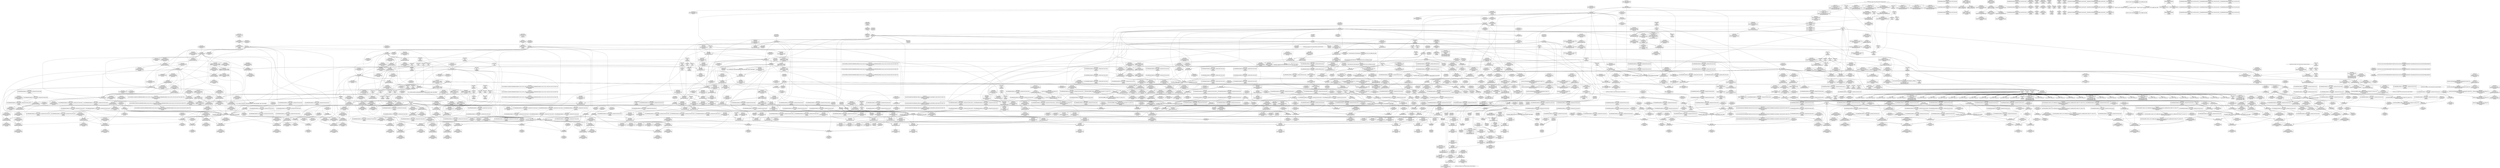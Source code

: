 digraph {
	CE0x4b4a850 [shape=record,shape=Mrecord,label="{CE0x4b4a850|rcu_read_unlock:tmp17|include/linux/rcupdate.h,933|*SummSink*}"]
	CE0x4b1fe30 [shape=record,shape=Mrecord,label="{CE0x4b1fe30|rcu_read_lock:do.body|*SummSource*}"]
	CE0x4aa7f00 [shape=record,shape=Mrecord,label="{CE0x4aa7f00|i8_2|*Constant*|*SummSource*}"]
	CE0x4b22b50 [shape=record,shape=Mrecord,label="{CE0x4b22b50|__rcu_read_unlock:tmp5|include/linux/rcupdate.h,244|*SummSource*}"]
	CE0x4b48af0 [shape=record,shape=Mrecord,label="{CE0x4b48af0|i8*_getelementptr_inbounds_(_44_x_i8_,_44_x_i8_*_.str47,_i32_0,_i32_0)|*Constant*|*SummSink*}"]
	CE0x4b1dfb0 [shape=record,shape=Mrecord,label="{CE0x4b1dfb0|rcu_lock_acquire:tmp3}"]
	CE0x4b12b40 [shape=record,shape=Mrecord,label="{CE0x4b12b40|__rcu_read_unlock:tmp4|include/linux/rcupdate.h,244|*SummSink*}"]
	CE0x4aee1d0 [shape=record,shape=Mrecord,label="{CE0x4aee1d0|sock_has_perm:tmp19|security/selinux/hooks.c,3977|*SummSource*}"]
	CE0x4ad2a30 [shape=record,shape=Mrecord,label="{CE0x4ad2a30|task_sid:tmp22|security/selinux/hooks.c,208|*SummSink*}"]
	CE0x4afe940 [shape=record,shape=Mrecord,label="{CE0x4afe940|_call_void___rcu_read_lock()_#10,_!dbg_!27710|include/linux/rcupdate.h,879|*SummSource*}"]
	CE0x4b34b00 [shape=record,shape=Mrecord,label="{CE0x4b34b00|rcu_read_lock:tmp22|include/linux/rcupdate.h,884}"]
	CE0x4a94cf0 [shape=record,shape=Mrecord,label="{CE0x4a94cf0|sock_has_perm:perms|Function::sock_has_perm&Arg::perms::}"]
	CE0x4b07b30 [shape=record,shape=Mrecord,label="{CE0x4b07b30|GLOBAL:__rcu_read_unlock|*Constant*|*SummSource*}"]
	CE0x4b102d0 [shape=record,shape=Mrecord,label="{CE0x4b102d0|rcu_lock_release:bb|*SummSource*}"]
	CE0x4aed440 [shape=record,shape=Mrecord,label="{CE0x4aed440|sock_has_perm:retval.0|*SummSink*}"]
	CE0x4ad5920 [shape=record,shape=Mrecord,label="{CE0x4ad5920|GLOBAL:cred_sid|*Constant*|*SummSource*}"]
	CE0x4adf200 [shape=record,shape=Mrecord,label="{CE0x4adf200|rcu_read_lock:tmp12|include/linux/rcupdate.h,882|*SummSource*}"]
	CE0x4b32510 [shape=record,shape=Mrecord,label="{CE0x4b32510|rcu_read_lock:tmp18|include/linux/rcupdate.h,882}"]
	CE0x4b88a50 [shape=record,shape=Mrecord,label="{CE0x4b88a50|__preempt_count_sub:tmp4|./arch/x86/include/asm/preempt.h,77|*SummSink*}"]
	CE0x4a76d90 [shape=record,shape=Mrecord,label="{CE0x4a76d90|i64*_getelementptr_inbounds_(_6_x_i64_,_6_x_i64_*___llvm_gcov_ctr327,_i64_0,_i64_0)|*Constant*|*SummSource*}"]
	CE0x4a77eb0 [shape=record,shape=Mrecord,label="{CE0x4a77eb0|_call_void_mcount()_#3|*SummSource*}"]
	CE0x4add600 [shape=record,shape=Mrecord,label="{CE0x4add600|sock_has_perm:sclass|security/selinux/hooks.c,3976|*SummSource*}"]
	CE0x4b04ca0 [shape=record,shape=Mrecord,label="{CE0x4b04ca0|i64_6|*Constant*|*SummSource*}"]
	CE0x4a59fa0 [shape=record,shape=Mrecord,label="{CE0x4a59fa0|task_sid:do.body|*SummSink*}"]
	CE0x4a8c9e0 [shape=record,shape=Mrecord,label="{CE0x4a8c9e0|rcu_read_lock:land.lhs.true2}"]
	CE0x4b136f0 [shape=record,shape=Mrecord,label="{CE0x4b136f0|__preempt_count_sub:entry|*SummSource*}"]
	CE0x4b187f0 [shape=record,shape=Mrecord,label="{CE0x4b187f0|_call_void_mcount()_#3|*SummSink*}"]
	CE0x4a513a0 [shape=record,shape=Mrecord,label="{CE0x4a513a0|sock_has_perm:entry|*SummSource*}"]
	CE0x4a6fc10 [shape=record,shape=Mrecord,label="{CE0x4a6fc10|task_sid:tmp|*SummSink*}"]
	CE0x4b77980 [shape=record,shape=Mrecord,label="{CE0x4b77980|__preempt_count_add:bb|*SummSink*}"]
	CE0x4ad63c0 [shape=record,shape=Mrecord,label="{CE0x4ad63c0|cred_sid:cred|Function::cred_sid&Arg::cred::|*SummSink*}"]
	CE0x4a8f200 [shape=record,shape=Mrecord,label="{CE0x4a8f200|i64*_getelementptr_inbounds_(_2_x_i64_,_2_x_i64_*___llvm_gcov_ctr98,_i64_0,_i64_0)|*Constant*}"]
	CE0x4a70c20 [shape=record,shape=Mrecord,label="{CE0x4a70c20|_call_void_mcount()_#3|*SummSource*}"]
	CE0x4b22280 [shape=record,shape=Mrecord,label="{CE0x4b22280|rcu_read_unlock:tmp6|include/linux/rcupdate.h,933}"]
	CE0x4a58920 [shape=record,shape=Mrecord,label="{CE0x4a58920|selinux_socket_sendmsg:tmp}"]
	CE0x4af4920 [shape=record,shape=Mrecord,label="{CE0x4af4920|rcu_read_lock:if.then|*SummSink*}"]
	CE0x4b38e90 [shape=record,shape=Mrecord,label="{CE0x4b38e90|rcu_read_unlock:call3|include/linux/rcupdate.h,933}"]
	CE0x4a53c60 [shape=record,shape=Mrecord,label="{CE0x4a53c60|_ret_%struct.task_struct*_%tmp4,_!dbg_!27714|./arch/x86/include/asm/current.h,14}"]
	CE0x4af7fa0 [shape=record,shape=Mrecord,label="{CE0x4af7fa0|task_sid:tmp12|security/selinux/hooks.c,208}"]
	CE0x4a6b230 [shape=record,shape=Mrecord,label="{CE0x4a6b230|cred_sid:sid|security/selinux/hooks.c,197|*SummSource*}"]
	CE0x4a5ace0 [shape=record,shape=Mrecord,label="{CE0x4a5ace0|_ret_void,_!dbg_!27735|include/linux/rcupdate.h,884|*SummSource*}"]
	CE0x4b01e70 [shape=record,shape=Mrecord,label="{CE0x4b01e70|task_sid:tmp7|security/selinux/hooks.c,208|*SummSource*}"]
	CE0x4ae3ce0 [shape=record,shape=Mrecord,label="{CE0x4ae3ce0|task_sid:entry|*SummSource*}"]
	CE0x4aff840 [shape=record,shape=Mrecord,label="{CE0x4aff840|task_sid:tmp6|security/selinux/hooks.c,208|*SummSource*}"]
	CE0x4ae2c20 [shape=record,shape=Mrecord,label="{CE0x4ae2c20|8:_%struct.sock*,_:_SCME_47,48_}"]
	CE0x4b8a370 [shape=record,shape=Mrecord,label="{CE0x4b8a370|i64*_getelementptr_inbounds_(_4_x_i64_,_4_x_i64_*___llvm_gcov_ctr129,_i64_0,_i64_1)|*Constant*|*SummSource*}"]
	CE0x4a5fde0 [shape=record,shape=Mrecord,label="{CE0x4a5fde0|avc_has_perm:auditdata|Function::avc_has_perm&Arg::auditdata::|*SummSource*}"]
	CE0x4b364d0 [shape=record,shape=Mrecord,label="{CE0x4b364d0|i64*_getelementptr_inbounds_(_4_x_i64_,_4_x_i64_*___llvm_gcov_ctr128,_i64_0,_i64_0)|*Constant*|*SummSource*}"]
	CE0x4b3e240 [shape=record,shape=Mrecord,label="{CE0x4b3e240|__preempt_count_add:entry}"]
	CE0x4b89580 [shape=record,shape=Mrecord,label="{CE0x4b89580|_call_void_asm_addl_$1,_%gs:$0_,_*m,ri,*m,_dirflag_,_fpsr_,_flags_(i32*___preempt_count,_i32_%sub,_i32*___preempt_count)_#3,_!dbg_!27717,_!srcloc_!27718|./arch/x86/include/asm/preempt.h,77|*SummSink*}"]
	CE0x4a98400 [shape=record,shape=Mrecord,label="{CE0x4a98400|%struct.task_struct*_(%struct.task_struct**)*_asm_movq_%gs:$_1:P_,$0_,_r,im,_dirflag_,_fpsr_,_flags_|*SummSink*}"]
	CE0x4b71bc0 [shape=record,shape=Mrecord,label="{CE0x4b71bc0|GLOBAL:__preempt_count|Global_var:__preempt_count}"]
	CE0x4a56fe0 [shape=record,shape=Mrecord,label="{CE0x4a56fe0|32:_%struct.sock*,_:_CRE_4,6_|*MultipleSource*|Function::selinux_socket_sendmsg&Arg::sock::|security/selinux/hooks.c,4215}"]
	CE0x4b11470 [shape=record,shape=Mrecord,label="{CE0x4b11470|rcu_lock_acquire:bb|*SummSource*}"]
	CE0x4ae9d10 [shape=record,shape=Mrecord,label="{CE0x4ae9d10|sock_has_perm:tmp4|security/selinux/hooks.c,3966}"]
	CE0x4b31b90 [shape=record,shape=Mrecord,label="{CE0x4b31b90|i64*_getelementptr_inbounds_(_11_x_i64_,_11_x_i64_*___llvm_gcov_ctr127,_i64_0,_i64_9)|*Constant*|*SummSource*}"]
	CE0x4ad3630 [shape=record,shape=Mrecord,label="{CE0x4ad3630|task_sid:tmp25|security/selinux/hooks.c,208}"]
	CE0x4ace3f0 [shape=record,shape=Mrecord,label="{CE0x4ace3f0|task_sid:tmp18|security/selinux/hooks.c,208|*SummSource*}"]
	CE0x4aa9ac0 [shape=record,shape=Mrecord,label="{CE0x4aa9ac0|avc_has_perm:tsid|Function::avc_has_perm&Arg::tsid::}"]
	CE0x4a72610 [shape=record,shape=Mrecord,label="{CE0x4a72610|selinux_socket_sendmsg:call1|security/selinux/hooks.c,4215|*SummSource*}"]
	CE0x4ae0c60 [shape=record,shape=Mrecord,label="{CE0x4ae0c60|task_sid:do.end6|*SummSource*}"]
	CE0x4b823a0 [shape=record,shape=Mrecord,label="{CE0x4b823a0|rcu_lock_acquire:tmp6|*SummSink*}"]
	CE0x4b77b00 [shape=record,shape=Mrecord,label="{CE0x4b77b00|__preempt_count_add:bb|*SummSource*}"]
	CE0x4b02ca0 [shape=record,shape=Mrecord,label="{CE0x4b02ca0|rcu_lock_acquire:map|Function::rcu_lock_acquire&Arg::map::|*SummSource*}"]
	CE0x4a7a7c0 [shape=record,shape=Mrecord,label="{CE0x4a7a7c0|i32_1|*Constant*|*SummSource*}"]
	CE0x4b00760 [shape=record,shape=Mrecord,label="{CE0x4b00760|task_sid:tmp8|security/selinux/hooks.c,208|*SummSink*}"]
	CE0x4b03f50 [shape=record,shape=Mrecord,label="{CE0x4b03f50|task_sid:tmp13|security/selinux/hooks.c,208|*SummSource*}"]
	CE0x4ae1920 [shape=record,shape=Mrecord,label="{CE0x4ae1920|8:_%struct.sock*,_:_SCME_31,32_}"]
	CE0x4afd640 [shape=record,shape=Mrecord,label="{CE0x4afd640|rcu_read_lock:tmp8|include/linux/rcupdate.h,882|*SummSource*}"]
	CE0x4bc4e80 [shape=record,shape=Mrecord,label="{CE0x4bc4e80|__preempt_count_add:tmp3}"]
	CE0x4b2d320 [shape=record,shape=Mrecord,label="{CE0x4b2d320|rcu_read_unlock:tmp12|include/linux/rcupdate.h,933}"]
	CE0x4af3a10 [shape=record,shape=Mrecord,label="{CE0x4af3a10|cred_sid:security|security/selinux/hooks.c,196}"]
	CE0x4b738b0 [shape=record,shape=Mrecord,label="{CE0x4b738b0|__rcu_read_unlock:tmp3|*SummSink*}"]
	CE0x4b30280 [shape=record,shape=Mrecord,label="{CE0x4b30280|i8*_getelementptr_inbounds_(_25_x_i8_,_25_x_i8_*_.str45,_i32_0,_i32_0)|*Constant*|*SummSource*}"]
	CE0x4af8cf0 [shape=record,shape=Mrecord,label="{CE0x4af8cf0|i64_0|*Constant*}"]
	CE0x4af7c50 [shape=record,shape=Mrecord,label="{CE0x4af7c50|rcu_read_lock:tmp2|*SummSource*}"]
	CE0x4afe200 [shape=record,shape=Mrecord,label="{CE0x4afe200|cred_sid:tmp1|*SummSink*}"]
	CE0x4b3b7d0 [shape=record,shape=Mrecord,label="{CE0x4b3b7d0|_ret_void,_!dbg_!27719|./arch/x86/include/asm/preempt.h,73|*SummSource*}"]
	CE0x4b13fc0 [shape=record,shape=Mrecord,label="{CE0x4b13fc0|GLOBAL:lock_release|*Constant*}"]
	CE0x4b6f690 [shape=record,shape=Mrecord,label="{CE0x4b6f690|rcu_lock_release:tmp6|*SummSource*}"]
	CE0x4aa55e0 [shape=record,shape=Mrecord,label="{CE0x4aa55e0|sock_has_perm:type|security/selinux/hooks.c,3972}"]
	CE0x4aa9d80 [shape=record,shape=Mrecord,label="{CE0x4aa9d80|avc_has_perm:tsid|Function::avc_has_perm&Arg::tsid::|*SummSink*}"]
	CE0x4b25350 [shape=record,shape=Mrecord,label="{CE0x4b25350|rcu_read_unlock:tmp2}"]
	CE0x4b23660 [shape=record,shape=Mrecord,label="{CE0x4b23660|rcu_read_lock:tmp6|include/linux/rcupdate.h,882}"]
	CE0x4b4ba40 [shape=record,shape=Mrecord,label="{CE0x4b4ba40|i32_934|*Constant*|*SummSink*}"]
	CE0x4aea390 [shape=record,shape=Mrecord,label="{CE0x4aea390|sock_has_perm:tmp5|security/selinux/hooks.c,3966|*SummSink*}"]
	CE0x4adcb60 [shape=record,shape=Mrecord,label="{CE0x4adcb60|avc_has_perm:ssid|Function::avc_has_perm&Arg::ssid::|*SummSource*}"]
	CE0x4af4b50 [shape=record,shape=Mrecord,label="{CE0x4af4b50|i64*_getelementptr_inbounds_(_11_x_i64_,_11_x_i64_*___llvm_gcov_ctr127,_i64_0,_i64_0)|*Constant*|*SummSource*}"]
	CE0x4ae7590 [shape=record,shape=Mrecord,label="{CE0x4ae7590|sock_has_perm:tmp7|security/selinux/hooks.c,3969}"]
	CE0x4b06520 [shape=record,shape=Mrecord,label="{CE0x4b06520|GLOBAL:rcu_lock_release|*Constant*|*SummSink*}"]
	CE0x4b441e0 [shape=record,shape=Mrecord,label="{CE0x4b441e0|i64*_getelementptr_inbounds_(_4_x_i64_,_4_x_i64_*___llvm_gcov_ctr133,_i64_0,_i64_0)|*Constant*|*SummSource*}"]
	CE0x4a54080 [shape=record,shape=Mrecord,label="{CE0x4a54080|32:_%struct.sock*,_:_CRE_8,16_|*MultipleSource*|Function::selinux_socket_sendmsg&Arg::sock::|security/selinux/hooks.c,4215}"]
	CE0x4b9e9c0 [shape=record,shape=Mrecord,label="{CE0x4b9e9c0|i64*_getelementptr_inbounds_(_4_x_i64_,_4_x_i64_*___llvm_gcov_ctr134,_i64_0,_i64_1)|*Constant*}"]
	CE0x4a9b570 [shape=record,shape=Mrecord,label="{CE0x4a9b570|_ret_void,_!dbg_!27717|include/linux/rcupdate.h,240|*SummSource*}"]
	CE0x4b6c5c0 [shape=record,shape=Mrecord,label="{CE0x4b6c5c0|i64_1|*Constant*}"]
	CE0x4b23c40 [shape=record,shape=Mrecord,label="{CE0x4b23c40|rcu_read_unlock:tmp7|include/linux/rcupdate.h,933|*SummSink*}"]
	CE0x4a76e50 [shape=record,shape=Mrecord,label="{CE0x4a76e50|i64*_getelementptr_inbounds_(_6_x_i64_,_6_x_i64_*___llvm_gcov_ctr327,_i64_0,_i64_0)|*Constant*|*SummSink*}"]
	CE0x4b120a0 [shape=record,shape=Mrecord,label="{CE0x4b120a0|i64*_getelementptr_inbounds_(_4_x_i64_,_4_x_i64_*___llvm_gcov_ctr133,_i64_0,_i64_3)|*Constant*|*SummSink*}"]
	CE0x4b6d470 [shape=record,shape=Mrecord,label="{CE0x4b6d470|__rcu_read_lock:bb|*SummSource*}"]
	CE0x4ae5620 [shape=record,shape=Mrecord,label="{CE0x4ae5620|i64_56|*Constant*}"]
	CE0x4b83690 [shape=record,shape=Mrecord,label="{CE0x4b83690|i64*_getelementptr_inbounds_(_4_x_i64_,_4_x_i64_*___llvm_gcov_ctr130,_i64_0,_i64_0)|*Constant*|*SummSource*}"]
	CE0x4a755f0 [shape=record,shape=Mrecord,label="{CE0x4a755f0|GLOBAL:rcu_read_lock|*Constant*|*SummSource*}"]
	CE0x4b872e0 [shape=record,shape=Mrecord,label="{CE0x4b872e0|_call_void_lock_release(%struct.lockdep_map*_%map,_i32_1,_i64_ptrtoint_(i8*_blockaddress(_rcu_lock_release,_%__here)_to_i64))_#10,_!dbg_!27716|include/linux/rcupdate.h,423|*SummSink*}"]
	CE0x4b3abf0 [shape=record,shape=Mrecord,label="{CE0x4b3abf0|GLOBAL:lock_acquire|*Constant*}"]
	CE0x4a8cf00 [shape=record,shape=Mrecord,label="{CE0x4a8cf00|sock_has_perm:bb}"]
	CE0x4b159a0 [shape=record,shape=Mrecord,label="{CE0x4b159a0|__preempt_count_add:tmp6|./arch/x86/include/asm/preempt.h,73|*SummSink*}"]
	CE0x4b379b0 [shape=record,shape=Mrecord,label="{CE0x4b379b0|rcu_read_unlock:tmp1|*SummSink*}"]
	CE0x4b81130 [shape=record,shape=Mrecord,label="{CE0x4b81130|COLLAPSED:_GCMRE___llvm_gcov_ctr128_internal_global_4_x_i64_zeroinitializer:_elem_0:default:}"]
	CE0x4b37840 [shape=record,shape=Mrecord,label="{CE0x4b37840|rcu_read_unlock:tmp|*SummSink*}"]
	CE0x4ad6350 [shape=record,shape=Mrecord,label="{CE0x4ad6350|cred_sid:cred|Function::cred_sid&Arg::cred::|*SummSource*}"]
	CE0x4b49b90 [shape=record,shape=Mrecord,label="{CE0x4b49b90|rcu_read_unlock:tmp20|include/linux/rcupdate.h,933|*SummSource*}"]
	"CONST[source:1(input),value:2(dynamic)][purpose:{object}][SrcIdx:1]"
	CE0x4af7730 [shape=record,shape=Mrecord,label="{CE0x4af7730|task_sid:tobool|security/selinux/hooks.c,208|*SummSink*}"]
	CE0x4adc6c0 [shape=record,shape=Mrecord,label="{CE0x4adc6c0|sock_has_perm:sid5|security/selinux/hooks.c,3976|*SummSource*}"]
	CE0x4b18f50 [shape=record,shape=Mrecord,label="{CE0x4b18f50|__rcu_read_unlock:bb|*SummSource*}"]
	CE0x4b87140 [shape=record,shape=Mrecord,label="{CE0x4b87140|_call_void_lock_release(%struct.lockdep_map*_%map,_i32_1,_i64_ptrtoint_(i8*_blockaddress(_rcu_lock_release,_%__here)_to_i64))_#10,_!dbg_!27716|include/linux/rcupdate.h,423}"]
	CE0x4b1ff00 [shape=record,shape=Mrecord,label="{CE0x4b1ff00|rcu_read_lock:do.body|*SummSink*}"]
	CE0x4b802c0 [shape=record,shape=Mrecord,label="{CE0x4b802c0|__preempt_count_sub:tmp7|./arch/x86/include/asm/preempt.h,78}"]
	"CONST[source:0(mediator),value:0(static)][purpose:{operation}][SrcIdx:2]"
	CE0x4b82c50 [shape=record,shape=Mrecord,label="{CE0x4b82c50|i8*_undef|*Constant*|*SummSink*}"]
	CE0x4b3f9f0 [shape=record,shape=Mrecord,label="{CE0x4b3f9f0|GLOBAL:__llvm_gcov_ctr132|Global_var:__llvm_gcov_ctr132}"]
	CE0x4b370d0 [shape=record,shape=Mrecord,label="{CE0x4b370d0|rcu_read_unlock:tmp13|include/linux/rcupdate.h,933|*SummSink*}"]
	CE0x4aa0100 [shape=record,shape=Mrecord,label="{CE0x4aa0100|sock_has_perm:tmp|*SummSink*}"]
	CE0x4af9e20 [shape=record,shape=Mrecord,label="{CE0x4af9e20|rcu_read_lock:tmp3|*SummSource*}"]
	CE0x4acd460 [shape=record,shape=Mrecord,label="{CE0x4acd460|i64*_getelementptr_inbounds_(_13_x_i64_,_13_x_i64_*___llvm_gcov_ctr126,_i64_0,_i64_9)|*Constant*|*SummSink*}"]
	CE0x4b01a70 [shape=record,shape=Mrecord,label="{CE0x4b01a70|GLOBAL:__llvm_gcov_ctr127|Global_var:__llvm_gcov_ctr127|*SummSource*}"]
	CE0x4ae3210 [shape=record,shape=Mrecord,label="{CE0x4ae3210|8:_%struct.sock*,_:_SCME_52,53_}"]
	CE0x4ba14c0 [shape=record,shape=Mrecord,label="{CE0x4ba14c0|__preempt_count_add:tmp}"]
	CE0x4ae9bf0 [shape=record,shape=Mrecord,label="{CE0x4ae9bf0|sock_has_perm:tmp3|security/selinux/hooks.c,3964|*SummSink*}"]
	CE0x4b1e340 [shape=record,shape=Mrecord,label="{CE0x4b1e340|rcu_read_lock:if.end|*SummSource*}"]
	CE0x4a686a0 [shape=record,shape=Mrecord,label="{CE0x4a686a0|selinux_socket_sendmsg:tmp3|*SummSink*}"]
	CE0x4ae22a0 [shape=record,shape=Mrecord,label="{CE0x4ae22a0|8:_%struct.sock*,_:_SCME_39,40_}"]
	CE0x4b37390 [shape=record,shape=Mrecord,label="{CE0x4b37390|_ret_void,_!dbg_!27719|./arch/x86/include/asm/preempt.h,73|*SummSink*}"]
	CE0x4ab6960 [shape=record,shape=Mrecord,label="{CE0x4ab6960|task_sid:do.end|*SummSink*}"]
	CE0x4b182b0 [shape=record,shape=Mrecord,label="{CE0x4b182b0|__preempt_count_add:tmp2|*SummSink*}"]
	CE0x4b489d0 [shape=record,shape=Mrecord,label="{CE0x4b489d0|i8*_getelementptr_inbounds_(_44_x_i8_,_44_x_i8_*_.str47,_i32_0,_i32_0)|*Constant*}"]
	CE0x4b30500 [shape=record,shape=Mrecord,label="{CE0x4b30500|i8*_getelementptr_inbounds_(_25_x_i8_,_25_x_i8_*_.str45,_i32_0,_i32_0)|*Constant*|*SummSink*}"]
	CE0x4b416e0 [shape=record,shape=Mrecord,label="{CE0x4b416e0|rcu_read_unlock:tmp10|include/linux/rcupdate.h,933|*SummSink*}"]
	CE0x4a9b1c0 [shape=record,shape=Mrecord,label="{CE0x4a9b1c0|task_sid:call|security/selinux/hooks.c,208|*SummSource*}"]
	CE0x4b809d0 [shape=record,shape=Mrecord,label="{CE0x4b809d0|__rcu_read_unlock:bb|*SummSink*}"]
	CE0x4b3e310 [shape=record,shape=Mrecord,label="{CE0x4b3e310|rcu_read_unlock:do.end|*SummSink*}"]
	CE0x4ae1a50 [shape=record,shape=Mrecord,label="{CE0x4ae1a50|8:_%struct.sock*,_:_SCME_32,33_}"]
	CE0x4b4ade0 [shape=record,shape=Mrecord,label="{CE0x4b4ade0|rcu_read_unlock:tmp18|include/linux/rcupdate.h,933|*SummSink*}"]
	CE0x4a94e80 [shape=record,shape=Mrecord,label="{CE0x4a94e80|sock_has_perm:perms|Function::sock_has_perm&Arg::perms::|*SummSink*}"]
	CE0x4ba3310 [shape=record,shape=Mrecord,label="{CE0x4ba3310|__preempt_count_add:tmp|*SummSink*}"]
	CE0x4b12030 [shape=record,shape=Mrecord,label="{CE0x4b12030|rcu_lock_release:tmp6}"]
	CE0x4aeb740 [shape=record,shape=Mrecord,label="{CE0x4aeb740|i64*_getelementptr_inbounds_(_4_x_i64_,_4_x_i64_*___llvm_gcov_ctr135,_i64_0,_i64_1)|*Constant*|*SummSink*}"]
	CE0x4a5d270 [shape=record,shape=Mrecord,label="{CE0x4a5d270|COLLAPSED:_GCMRE___llvm_gcov_ctr98_internal_global_2_x_i64_zeroinitializer:_elem_0:default:}"]
	CE0x4b4c130 [shape=record,shape=Mrecord,label="{CE0x4b4c130|i64*_getelementptr_inbounds_(_4_x_i64_,_4_x_i64_*___llvm_gcov_ctr130,_i64_0,_i64_1)|*Constant*}"]
	CE0x4b39360 [shape=record,shape=Mrecord,label="{CE0x4b39360|rcu_read_unlock:call3|include/linux/rcupdate.h,933|*SummSink*}"]
	CE0x4b30ad0 [shape=record,shape=Mrecord,label="{CE0x4b30ad0|i32_883|*Constant*}"]
	CE0x4a56740 [shape=record,shape=Mrecord,label="{CE0x4a56740|selinux_socket_sendmsg:call|security/selinux/hooks.c,4215|*SummSource*}"]
	CE0x4af3ad0 [shape=record,shape=Mrecord,label="{CE0x4af3ad0|cred_sid:security|security/selinux/hooks.c,196|*SummSource*}"]
	CE0x4a56aa0 [shape=record,shape=Mrecord,label="{CE0x4a56aa0|selinux_socket_sendmsg:tmp1|*SummSource*}"]
	CE0x4a5ed50 [shape=record,shape=Mrecord,label="{CE0x4a5ed50|i64*_getelementptr_inbounds_(_2_x_i64_,_2_x_i64_*___llvm_gcov_ctr98,_i64_0,_i64_0)|*Constant*|*SummSink*}"]
	CE0x4b082f0 [shape=record,shape=Mrecord,label="{CE0x4b082f0|_ret_void,_!dbg_!27717|include/linux/rcupdate.h,245|*SummSource*}"]
	CE0x4b01350 [shape=record,shape=Mrecord,label="{CE0x4b01350|cred_sid:tmp|*SummSource*}"]
	CE0x4b6ca70 [shape=record,shape=Mrecord,label="{CE0x4b6ca70|_call_void_asm_addl_$1,_%gs:$0_,_*m,ri,*m,_dirflag_,_fpsr_,_flags_(i32*___preempt_count,_i32_%val,_i32*___preempt_count)_#3,_!dbg_!27714,_!srcloc_!27717|./arch/x86/include/asm/preempt.h,72|*SummSource*}"]
	CE0x4b71ce0 [shape=record,shape=Mrecord,label="{CE0x4b71ce0|i64*_getelementptr_inbounds_(_4_x_i64_,_4_x_i64_*___llvm_gcov_ctr129,_i64_0,_i64_3)|*Constant*}"]
	CE0x4b72880 [shape=record,shape=Mrecord,label="{CE0x4b72880|rcu_lock_release:tmp4|include/linux/rcupdate.h,423}"]
	CE0x4b3ea40 [shape=record,shape=Mrecord,label="{CE0x4b3ea40|_call_void_mcount()_#3|*SummSource*}"]
	CE0x4b10ea0 [shape=record,shape=Mrecord,label="{CE0x4b10ea0|__rcu_read_lock:tmp1|*SummSource*}"]
	CE0x4ab4e30 [shape=record,shape=Mrecord,label="{CE0x4ab4e30|rcu_read_lock:tmp13|include/linux/rcupdate.h,882|*SummSink*}"]
	CE0x4a571c0 [shape=record,shape=Mrecord,label="{CE0x4a571c0|get_current:entry}"]
	CE0x4a5b3c0 [shape=record,shape=Mrecord,label="{CE0x4a5b3c0|i64*_getelementptr_inbounds_(_2_x_i64_,_2_x_i64_*___llvm_gcov_ctr361,_i64_0,_i64_1)|*Constant*|*SummSink*}"]
	CE0x4addbc0 [shape=record,shape=Mrecord,label="{CE0x4addbc0|sock_has_perm:tmp17|security/selinux/hooks.c,3976|*SummSource*}"]
	CE0x4acc490 [shape=record,shape=Mrecord,label="{CE0x4acc490|i32_208|*Constant*|*SummSource*}"]
	CE0x4acbe80 [shape=record,shape=Mrecord,label="{CE0x4acbe80|sock_has_perm:tmp2|*LoadInst*|security/selinux/hooks.c,3964|*SummSource*}"]
	CE0x4a590b0 [shape=record,shape=Mrecord,label="{CE0x4a590b0|i32_0|*Constant*|*SummSink*}"]
	CE0x4a8cff0 [shape=record,shape=Mrecord,label="{CE0x4a8cff0|sock_has_perm:bb|*SummSource*}"]
	CE0x4b1e960 [shape=record,shape=Mrecord,label="{CE0x4b1e960|__rcu_read_lock:tmp4|include/linux/rcupdate.h,239|*SummSink*}"]
	CE0x4b14df0 [shape=record,shape=Mrecord,label="{CE0x4b14df0|_call_void_mcount()_#3|*SummSource*}"]
	CE0x4aa4960 [shape=record,shape=Mrecord,label="{CE0x4aa4960|i32_59|*Constant*|*SummSource*}"]
	CE0x4adb370 [shape=record,shape=Mrecord,label="{CE0x4adb370|sock_has_perm:u2|security/selinux/hooks.c,3974|*SummSink*}"]
	CE0x4b3b840 [shape=record,shape=Mrecord,label="{CE0x4b3b840|_call_void_asm_sideeffect_,_memory_,_dirflag_,_fpsr_,_flags_()_#3,_!dbg_!27714,_!srcloc_!27715|include/linux/rcupdate.h,239}"]
	CE0x4b89e30 [shape=record,shape=Mrecord,label="{CE0x4b89e30|__preempt_count_sub:tmp5|./arch/x86/include/asm/preempt.h,77}"]
	CE0x4a8b4e0 [shape=record,shape=Mrecord,label="{CE0x4a8b4e0|COLLAPSED:_GCMRE___llvm_gcov_ctr327_internal_global_6_x_i64_zeroinitializer:_elem_0:default:}"]
	CE0x4af8780 [shape=record,shape=Mrecord,label="{CE0x4af8780|cred_sid:tmp3|*SummSink*}"]
	CE0x4b0feb0 [shape=record,shape=Mrecord,label="{CE0x4b0feb0|rcu_lock_release:indirectgoto}"]
	CE0x4af7080 [shape=record,shape=Mrecord,label="{CE0x4af7080|task_sid:bb|*SummSink*}"]
	CE0x4a660d0 [shape=record,shape=Mrecord,label="{CE0x4a660d0|sock_has_perm:sk_security|security/selinux/hooks.c,3964|*SummSource*}"]
	CE0x4ad0db0 [shape=record,shape=Mrecord,label="{CE0x4ad0db0|task_sid:tmp17|security/selinux/hooks.c,208}"]
	CE0x4ad2d50 [shape=record,shape=Mrecord,label="{CE0x4ad2d50|task_sid:tmp23|security/selinux/hooks.c,208|*SummSource*}"]
	CE0x4b891f0 [shape=record,shape=Mrecord,label="{CE0x4b891f0|__preempt_count_sub:tmp2}"]
	CE0x4b3b110 [shape=record,shape=Mrecord,label="{CE0x4b3b110|rcu_read_unlock:tmp8|include/linux/rcupdate.h,933|*SummSink*}"]
	CE0x4b6fb90 [shape=record,shape=Mrecord,label="{CE0x4b6fb90|rcu_lock_release:tmp7|*SummSource*}"]
	CE0x4b1e4f0 [shape=record,shape=Mrecord,label="{CE0x4b1e4f0|rcu_read_lock:do.end}"]
	CE0x4ab6b40 [shape=record,shape=Mrecord,label="{CE0x4ab6b40|task_sid:if.end|*SummSource*}"]
	CE0x4b04090 [shape=record,shape=Mrecord,label="{CE0x4b04090|task_sid:tobool4|security/selinux/hooks.c,208}"]
	CE0x4b32210 [shape=record,shape=Mrecord,label="{CE0x4b32210|rcu_read_lock:tmp17|include/linux/rcupdate.h,882|*SummSource*}"]
	CE0x4ae2170 [shape=record,shape=Mrecord,label="{CE0x4ae2170|8:_%struct.sock*,_:_SCME_38,39_}"]
	CE0x4b35da0 [shape=record,shape=Mrecord,label="{CE0x4b35da0|rcu_read_unlock:tmp14|include/linux/rcupdate.h,933|*SummSource*}"]
	CE0x4ae63f0 [shape=record,shape=Mrecord,label="{CE0x4ae63f0|16:_i32,_24:_i16,_:_CRE_24,26_|*MultipleSource*|*LoadInst*|security/selinux/hooks.c,3964|security/selinux/hooks.c,3964|security/selinux/hooks.c,3969}"]
	CE0x4b17d50 [shape=record,shape=Mrecord,label="{CE0x4b17d50|_call_void_mcount()_#3|*SummSource*}"]
	CE0x4ad5390 [shape=record,shape=Mrecord,label="{CE0x4ad5390|GLOBAL:cred_sid|*Constant*}"]
	CE0x4b04bd0 [shape=record,shape=Mrecord,label="{CE0x4b04bd0|i64_6|*Constant*}"]
	CE0x4b45390 [shape=record,shape=Mrecord,label="{CE0x4b45390|rcu_read_unlock:tmp8|include/linux/rcupdate.h,933}"]
	CE0x4b19b70 [shape=record,shape=Mrecord,label="{CE0x4b19b70|_call_void_asm_addl_$1,_%gs:$0_,_*m,ri,*m,_dirflag_,_fpsr_,_flags_(i32*___preempt_count,_i32_%sub,_i32*___preempt_count)_#3,_!dbg_!27717,_!srcloc_!27718|./arch/x86/include/asm/preempt.h,77}"]
	CE0x4b32a50 [shape=record,shape=Mrecord,label="{CE0x4b32a50|i8_1|*Constant*}"]
	CE0x4bb16e0 [shape=record,shape=Mrecord,label="{CE0x4bb16e0|i64*_getelementptr_inbounds_(_4_x_i64_,_4_x_i64_*___llvm_gcov_ctr135,_i64_0,_i64_1)|*Constant*}"]
	CE0x4a8cbc0 [shape=record,shape=Mrecord,label="{CE0x4a8cbc0|rcu_read_lock:entry|*SummSink*}"]
	CE0x4a69180 [shape=record,shape=Mrecord,label="{CE0x4a69180|16:_i32,_24:_i16,_:_CRE_16,20_|*MultipleSource*|*LoadInst*|security/selinux/hooks.c,3964|security/selinux/hooks.c,3964|security/selinux/hooks.c,3969}"]
	CE0x4aee850 [shape=record,shape=Mrecord,label="{CE0x4aee850|sock_has_perm:tmp20|security/selinux/hooks.c,3977|*SummSink*}"]
	CE0x4a8f270 [shape=record,shape=Mrecord,label="{CE0x4a8f270|get_current:bb|*SummSource*}"]
	CE0x4adeae0 [shape=record,shape=Mrecord,label="{CE0x4adeae0|rcu_read_lock:tmp11|include/linux/rcupdate.h,882}"]
	CE0x4b33b30 [shape=record,shape=Mrecord,label="{CE0x4b33b30|rcu_read_lock:tmp20|include/linux/rcupdate.h,882}"]
	CE0x4ad6ab0 [shape=record,shape=Mrecord,label="{CE0x4ad6ab0|GLOBAL:rcu_read_unlock|*Constant*}"]
	CE0x4a5fb30 [shape=record,shape=Mrecord,label="{CE0x4a5fb30|avc_has_perm:requested|Function::avc_has_perm&Arg::requested::|*SummSink*}"]
	CE0x4b3a240 [shape=record,shape=Mrecord,label="{CE0x4b3a240|rcu_lock_acquire:tmp1|*SummSink*}"]
	CE0x4ad0290 [shape=record,shape=Mrecord,label="{CE0x4ad0290|task_sid:tmp14|security/selinux/hooks.c,208|*SummSink*}"]
	CE0x4acd270 [shape=record,shape=Mrecord,label="{CE0x4acd270|i64*_getelementptr_inbounds_(_13_x_i64_,_13_x_i64_*___llvm_gcov_ctr126,_i64_0,_i64_9)|*Constant*|*SummSource*}"]
	CE0x4a9f030 [shape=record,shape=Mrecord,label="{CE0x4a9f030|cred_sid:tmp5|security/selinux/hooks.c,196|*SummSource*}"]
	CE0x4b18040 [shape=record,shape=Mrecord,label="{CE0x4b18040|__rcu_read_unlock:tmp1|*SummSink*}"]
	CE0x4ba2d70 [shape=record,shape=Mrecord,label="{CE0x4ba2d70|__rcu_read_unlock:do.end|*SummSource*}"]
	CE0x4a70740 [shape=record,shape=Mrecord,label="{CE0x4a70740|get_current:tmp2|*SummSink*}"]
	CE0x4b6eec0 [shape=record,shape=Mrecord,label="{CE0x4b6eec0|__preempt_count_sub:tmp2|*SummSink*}"]
	CE0x4b6c550 [shape=record,shape=Mrecord,label="{CE0x4b6c550|__rcu_read_lock:tmp|*SummSink*}"]
	CE0x4ae7090 [shape=record,shape=Mrecord,label="{CE0x4ae7090|sock_has_perm:cmp|security/selinux/hooks.c,3969|*SummSink*}"]
	CE0x4b39ee0 [shape=record,shape=Mrecord,label="{CE0x4b39ee0|__preempt_count_add:val|Function::__preempt_count_add&Arg::val::|*SummSink*}"]
	CE0x4b0f100 [shape=record,shape=Mrecord,label="{CE0x4b0f100|__rcu_read_unlock:tmp7|include/linux/rcupdate.h,245|*SummSource*}"]
	CE0x4b1e880 [shape=record,shape=Mrecord,label="{CE0x4b1e880|__rcu_read_lock:tmp4|include/linux/rcupdate.h,239}"]
	CE0x4ace8b0 [shape=record,shape=Mrecord,label="{CE0x4ace8b0|i8_1|*Constant*}"]
	CE0x4a5a830 [shape=record,shape=Mrecord,label="{CE0x4a5a830|rcu_lock_acquire:entry|*SummSink*}"]
	CE0x4ad6cd0 [shape=record,shape=Mrecord,label="{CE0x4ad6cd0|_call_void_rcu_read_unlock()_#10,_!dbg_!27748|security/selinux/hooks.c,209}"]
	CE0x4af59f0 [shape=record,shape=Mrecord,label="{CE0x4af59f0|rcu_read_lock:tmp1}"]
	CE0x4b4b3c0 [shape=record,shape=Mrecord,label="{CE0x4b4b3c0|_call_void_lockdep_rcu_suspicious(i8*_getelementptr_inbounds_(_25_x_i8_,_25_x_i8_*_.str45,_i32_0,_i32_0),_i32_934,_i8*_getelementptr_inbounds_(_44_x_i8_,_44_x_i8_*_.str47,_i32_0,_i32_0))_#10,_!dbg_!27726|include/linux/rcupdate.h,933|*SummSink*}"]
	CE0x4b12d10 [shape=record,shape=Mrecord,label="{CE0x4b12d10|i64*_getelementptr_inbounds_(_4_x_i64_,_4_x_i64_*___llvm_gcov_ctr129,_i64_0,_i64_1)|*Constant*|*SummSink*}"]
	CE0x4b33900 [shape=record,shape=Mrecord,label="{CE0x4b33900|rcu_read_lock:tmp19|include/linux/rcupdate.h,882}"]
	CE0x4afe6f0 [shape=record,shape=Mrecord,label="{CE0x4afe6f0|task_sid:tmp|*SummSource*}"]
	CE0x4a98390 [shape=record,shape=Mrecord,label="{CE0x4a98390|%struct.task_struct*_(%struct.task_struct**)*_asm_movq_%gs:$_1:P_,$0_,_r,im,_dirflag_,_fpsr_,_flags_|*SummSource*}"]
	CE0x4ba2f60 [shape=record,shape=Mrecord,label="{CE0x4ba2f60|i64_1|*Constant*}"]
	CE0x4b3e580 [shape=record,shape=Mrecord,label="{CE0x4b3e580|rcu_read_unlock:land.lhs.true|*SummSource*}"]
	CE0x4af4d50 [shape=record,shape=Mrecord,label="{CE0x4af4d50|task_sid:tmp1|*SummSink*}"]
	CE0x4b39230 [shape=record,shape=Mrecord,label="{CE0x4b39230|rcu_read_unlock:call3|include/linux/rcupdate.h,933|*SummSource*}"]
	CE0x4ae0180 [shape=record,shape=Mrecord,label="{CE0x4ae0180|8:_%struct.sock*,_:_SCME_0,4_|*MultipleSource*|security/selinux/hooks.c,3966|security/selinux/hooks.c,3966|security/selinux/hooks.c, 3966}"]
	CE0x4bc4640 [shape=record,shape=Mrecord,label="{CE0x4bc4640|i64*_getelementptr_inbounds_(_4_x_i64_,_4_x_i64_*___llvm_gcov_ctr129,_i64_0,_i64_0)|*Constant*|*SummSource*}"]
	CE0x4a9b320 [shape=record,shape=Mrecord,label="{CE0x4a9b320|task_sid:call|security/selinux/hooks.c,208|*SummSink*}"]
	CE0x4b18510 [shape=record,shape=Mrecord,label="{CE0x4b18510|__preempt_count_sub:tmp6|./arch/x86/include/asm/preempt.h,78}"]
	CE0x4b181d0 [shape=record,shape=Mrecord,label="{CE0x4b181d0|__preempt_count_add:tmp2}"]
	CE0x4ae67f0 [shape=record,shape=Mrecord,label="{CE0x4ae67f0|sock_has_perm:tmp6|security/selinux/hooks.c,3969|*SummSource*}"]
	CE0x4b37b90 [shape=record,shape=Mrecord,label="{CE0x4b37b90|rcu_lock_acquire:indirectgoto|*SummSink*}"]
	CE0x4ad4740 [shape=record,shape=Mrecord,label="{CE0x4ad4740|task_sid:tmp27|security/selinux/hooks.c,208}"]
	CE0x4a9d840 [shape=record,shape=Mrecord,label="{CE0x4a9d840|8:_%struct.sock*,_:_SCME_18,20_|*MultipleSource*|security/selinux/hooks.c,3966|security/selinux/hooks.c,3966|security/selinux/hooks.c, 3966}"]
	CE0x4bc1440 [shape=record,shape=Mrecord,label="{CE0x4bc1440|__preempt_count_sub:bb|*SummSink*}"]
	CE0x4ad29c0 [shape=record,shape=Mrecord,label="{CE0x4ad29c0|task_sid:tmp22|security/selinux/hooks.c,208|*SummSource*}"]
	CE0x4a5b050 [shape=record,shape=Mrecord,label="{CE0x4a5b050|sock_has_perm:bb|*SummSink*}"]
	CE0x4ade690 [shape=record,shape=Mrecord,label="{CE0x4ade690|i32_(i32,_i32,_i16,_i32,_%struct.common_audit_data*)*_bitcast_(i32_(i32,_i32,_i16,_i32,_%struct.common_audit_data.495*)*_avc_has_perm_to_i32_(i32,_i32,_i16,_i32,_%struct.common_audit_data*)*)|*Constant*|*SummSink*}"]
	CE0x4aea600 [shape=record,shape=Mrecord,label="{CE0x4aea600|i8_0|*Constant*|*SummSource*}"]
	CE0x4a585b0 [shape=record,shape=Mrecord,label="{CE0x4a585b0|selinux_socket_sendmsg:sock|Function::selinux_socket_sendmsg&Arg::sock::}"]
	CE0x4ae01f0 [shape=record,shape=Mrecord,label="{CE0x4ae01f0|8:_%struct.sock*,_:_SCME_8,16_|*MultipleSource*|security/selinux/hooks.c,3966|security/selinux/hooks.c,3966|security/selinux/hooks.c, 3966}"]
	CE0x4aff0f0 [shape=record,shape=Mrecord,label="{CE0x4aff0f0|i64*_getelementptr_inbounds_(_11_x_i64_,_11_x_i64_*___llvm_gcov_ctr132,_i64_0,_i64_0)|*Constant*|*SummSink*}"]
	CE0x4b3ac60 [shape=record,shape=Mrecord,label="{CE0x4b3ac60|i64_ptrtoint_(i8*_blockaddress(_rcu_lock_acquire,_%__here)_to_i64)|*Constant*}"]
	CE0x4b093a0 [shape=record,shape=Mrecord,label="{CE0x4b093a0|i64*_getelementptr_inbounds_(_4_x_i64_,_4_x_i64_*___llvm_gcov_ctr133,_i64_0,_i64_1)|*Constant*|*SummSource*}"]
	CE0x4a9e8c0 [shape=record,shape=Mrecord,label="{CE0x4a9e8c0|__rcu_read_lock:entry|*SummSink*}"]
	CE0x4a93be0 [shape=record,shape=Mrecord,label="{CE0x4a93be0|_ret_i32_%retval.0,_!dbg_!27740|security/selinux/hooks.c,3977|*SummSink*}"]
	CE0x4ace380 [shape=record,shape=Mrecord,label="{CE0x4ace380|task_sid:tmp19|security/selinux/hooks.c,208}"]
	CE0x4a680c0 [shape=record,shape=Mrecord,label="{CE0x4a680c0|i64_ptrtoint_(i8*_blockaddress(_rcu_lock_release,_%__here)_to_i64)|*Constant*|*SummSource*}"]
	CE0x4b70a90 [shape=record,shape=Mrecord,label="{CE0x4b70a90|%struct.lockdep_map*_null|*Constant*}"]
	CE0x4af66f0 [shape=record,shape=Mrecord,label="{CE0x4af66f0|task_sid:tobool|security/selinux/hooks.c,208}"]
	CE0x4af8880 [shape=record,shape=Mrecord,label="{CE0x4af8880|_call_void_mcount()_#3}"]
	CE0x4b01d70 [shape=record,shape=Mrecord,label="{CE0x4b01d70|rcu_read_lock:tmp5|include/linux/rcupdate.h,882}"]
	CE0x4ad6d60 [shape=record,shape=Mrecord,label="{CE0x4ad6d60|_call_void_rcu_read_unlock()_#10,_!dbg_!27748|security/selinux/hooks.c,209|*SummSource*}"]
	CE0x4a74f90 [shape=record,shape=Mrecord,label="{CE0x4a74f90|selinux_socket_sendmsg:entry}"]
	CE0x4af55c0 [shape=record,shape=Mrecord,label="{CE0x4af55c0|task_sid:real_cred|security/selinux/hooks.c,208}"]
	CE0x4b35ff0 [shape=record,shape=Mrecord,label="{CE0x4b35ff0|rcu_read_unlock:tmp15|include/linux/rcupdate.h,933}"]
	CE0x4b4bd80 [shape=record,shape=Mrecord,label="{CE0x4b4bd80|i32_934|*Constant*|*SummSource*}"]
	CE0x4aa8c30 [shape=record,shape=Mrecord,label="{CE0x4aa8c30|rcu_read_lock:tobool1|include/linux/rcupdate.h,882|*SummSource*}"]
	CE0x4ae23d0 [shape=record,shape=Mrecord,label="{CE0x4ae23d0|8:_%struct.sock*,_:_SCME_40,41_}"]
	CE0x4b89730 [shape=record,shape=Mrecord,label="{CE0x4b89730|void_(i32*,_i32,_i32*)*_asm_addl_$1,_%gs:$0_,_*m,ri,*m,_dirflag_,_fpsr_,_flags_}"]
	CE0x4b14a10 [shape=record,shape=Mrecord,label="{CE0x4b14a10|_call_void_mcount()_#3|*SummSink*}"]
	CE0x4b8b3b0 [shape=record,shape=Mrecord,label="{CE0x4b8b3b0|_call_void_mcount()_#3|*SummSink*}"]
	CE0x4ad74d0 [shape=record,shape=Mrecord,label="{CE0x4ad74d0|rcu_read_unlock:entry|*SummSink*}"]
	CE0x4a5a6e0 [shape=record,shape=Mrecord,label="{CE0x4a5a6e0|i64*_getelementptr_inbounds_(_13_x_i64_,_13_x_i64_*___llvm_gcov_ctr126,_i64_0,_i64_0)|*Constant*|*SummSink*}"]
	CE0x4affbd0 [shape=record,shape=Mrecord,label="{CE0x4affbd0|GLOBAL:__rcu_read_lock|*Constant*}"]
	CE0x4a68d40 [shape=record,shape=Mrecord,label="{CE0x4a68d40|sock_has_perm:sid|security/selinux/hooks.c,3969|*SummSink*}"]
	CE0x4ba2fd0 [shape=record,shape=Mrecord,label="{CE0x4ba2fd0|i64*_getelementptr_inbounds_(_4_x_i64_,_4_x_i64_*___llvm_gcov_ctr134,_i64_0,_i64_0)|*Constant*}"]
	CE0x4b2f850 [shape=record,shape=Mrecord,label="{CE0x4b2f850|i64*_getelementptr_inbounds_(_11_x_i64_,_11_x_i64_*___llvm_gcov_ctr127,_i64_0,_i64_8)|*Constant*}"]
	CE0x4b0a5d0 [shape=record,shape=Mrecord,label="{CE0x4b0a5d0|__rcu_read_lock:tmp3|*SummSource*}"]
	CE0x4a59160 [shape=record,shape=Mrecord,label="{CE0x4a59160|selinux_socket_sendmsg:bb|*SummSink*}"]
	CE0x4b1e1d0 [shape=record,shape=Mrecord,label="{CE0x4b1e1d0|rcu_lock_acquire:tmp3|*SummSink*}"]
	CE0x4a89970 [shape=record,shape=Mrecord,label="{CE0x4a89970|__rcu_read_lock:tmp}"]
	CE0x4a62890 [shape=record,shape=Mrecord,label="{CE0x4a62890|selinux_socket_sendmsg:tmp2}"]
	CE0x4b40f30 [shape=record,shape=Mrecord,label="{CE0x4b40f30|rcu_lock_acquire:tmp}"]
	CE0x4b42d80 [shape=record,shape=Mrecord,label="{CE0x4b42d80|_call_void_asm_sideeffect_,_memory_,_dirflag_,_fpsr_,_flags_()_#3,_!dbg_!27711,_!srcloc_!27714|include/linux/rcupdate.h,244|*SummSink*}"]
	CE0x4b055e0 [shape=record,shape=Mrecord,label="{CE0x4b055e0|rcu_read_unlock:tmp22|include/linux/rcupdate.h,935|*SummSource*}"]
	CE0x4b4a7e0 [shape=record,shape=Mrecord,label="{CE0x4b4a7e0|rcu_read_unlock:tmp17|include/linux/rcupdate.h,933|*SummSource*}"]
	CE0x4b3e450 [shape=record,shape=Mrecord,label="{CE0x4b3e450|rcu_read_unlock:land.lhs.true}"]
	CE0x4b40500 [shape=record,shape=Mrecord,label="{CE0x4b40500|rcu_read_unlock:do.end|*SummSource*}"]
	CE0x4a5fd70 [shape=record,shape=Mrecord,label="{CE0x4a5fd70|avc_has_perm:auditdata|Function::avc_has_perm&Arg::auditdata::}"]
	CE0x4b05130 [shape=record,shape=Mrecord,label="{CE0x4b05130|i64*_getelementptr_inbounds_(_11_x_i64_,_11_x_i64_*___llvm_gcov_ctr132,_i64_0,_i64_10)|*Constant*|*SummSource*}"]
	CE0x4b30920 [shape=record,shape=Mrecord,label="{CE0x4b30920|GLOBAL:lockdep_rcu_suspicious|*Constant*}"]
	CE0x4b321a0 [shape=record,shape=Mrecord,label="{CE0x4b321a0|rcu_read_lock:tmp17|include/linux/rcupdate.h,882}"]
	CE0x4aea210 [shape=record,shape=Mrecord,label="{CE0x4aea210|sock_has_perm:tmp5|security/selinux/hooks.c,3966|*SummSource*}"]
	CE0x4aa9f00 [shape=record,shape=Mrecord,label="{CE0x4aa9f00|sock_has_perm:ad|security/selinux/hooks.c, 3965|*SummSink*}"]
	CE0x4b202d0 [shape=record,shape=Mrecord,label="{CE0x4b202d0|i64*_getelementptr_inbounds_(_11_x_i64_,_11_x_i64_*___llvm_gcov_ctr132,_i64_0,_i64_1)|*Constant*|*SummSink*}"]
	CE0x4b30030 [shape=record,shape=Mrecord,label="{CE0x4b30030|i8*_getelementptr_inbounds_(_25_x_i8_,_25_x_i8_*_.str45,_i32_0,_i32_0)|*Constant*}"]
	CE0x4a88420 [shape=record,shape=Mrecord,label="{CE0x4a88420|sock_has_perm:cleanup|*SummSource*}"]
	CE0x4a645b0 [shape=record,shape=Mrecord,label="{CE0x4a645b0|GLOBAL:get_current|*Constant*}"]
	CE0x4a71d40 [shape=record,shape=Mrecord,label="{CE0x4a71d40|i32_4|*Constant*}"]
	CE0x4ad2520 [shape=record,shape=Mrecord,label="{CE0x4ad2520|task_sid:tmp23|security/selinux/hooks.c,208}"]
	CE0x4aa9e20 [shape=record,shape=Mrecord,label="{CE0x4aa9e20|sock_has_perm:ad|security/selinux/hooks.c, 3965}"]
	CE0x4ab59d0 [shape=record,shape=Mrecord,label="{CE0x4ab59d0|rcu_read_lock:tmp16|include/linux/rcupdate.h,882}"]
	CE0x4a9a620 [shape=record,shape=Mrecord,label="{CE0x4a9a620|_ret_i32_%retval.0,_!dbg_!27728|security/selinux/avc.c,775|*SummSink*}"]
	CE0x4b35e80 [shape=record,shape=Mrecord,label="{CE0x4b35e80|rcu_read_unlock:tmp14|include/linux/rcupdate.h,933|*SummSink*}"]
	CE0x4a510e0 [shape=record,shape=Mrecord,label="{CE0x4a510e0|i64*_getelementptr_inbounds_(_2_x_i64_,_2_x_i64_*___llvm_gcov_ctr361,_i64_0,_i64_0)|*Constant*|*SummSource*}"]
	CE0x4b32d00 [shape=record,shape=Mrecord,label="{CE0x4b32d00|_call_void_lockdep_rcu_suspicious(i8*_getelementptr_inbounds_(_25_x_i8_,_25_x_i8_*_.str45,_i32_0,_i32_0),_i32_883,_i8*_getelementptr_inbounds_(_42_x_i8_,_42_x_i8_*_.str46,_i32_0,_i32_0))_#10,_!dbg_!27728|include/linux/rcupdate.h,882}"]
	CE0x4ae2500 [shape=record,shape=Mrecord,label="{CE0x4ae2500|8:_%struct.sock*,_:_SCME_41,42_}"]
	CE0x4ae81e0 [shape=record,shape=Mrecord,label="{CE0x4ae81e0|sock_has_perm:tmp8|security/selinux/hooks.c,3969|*SummSource*}"]
	CE0x4b401c0 [shape=record,shape=Mrecord,label="{CE0x4b401c0|rcu_read_unlock:bb|*SummSource*}"]
	CE0x4ad88b0 [shape=record,shape=Mrecord,label="{CE0x4ad88b0|sock_has_perm:tmp11|security/selinux/hooks.c,3970}"]
	CE0x4ad6950 [shape=record,shape=Mrecord,label="{CE0x4ad6950|_call_void_rcu_read_unlock()_#10,_!dbg_!27748|security/selinux/hooks.c,209|*SummSink*}"]
	CE0x4b3fd90 [shape=record,shape=Mrecord,label="{CE0x4b3fd90|__rcu_read_lock:tmp6|include/linux/rcupdate.h,240}"]
	CE0x4b135f0 [shape=record,shape=Mrecord,label="{CE0x4b135f0|GLOBAL:__preempt_count_sub|*Constant*|*SummSink*}"]
	CE0x4b4b9d0 [shape=record,shape=Mrecord,label="{CE0x4b4b9d0|i32_934|*Constant*}"]
	CE0x4aed080 [shape=record,shape=Mrecord,label="{CE0x4aed080|0:_i8,_:_GCMR_rcu_read_lock.__warned_internal_global_i8_0,_section_.data.unlikely_,_align_1:_elem_0:default:}"]
	CE0x4ade190 [shape=record,shape=Mrecord,label="{CE0x4ade190|sock_has_perm:call6|security/selinux/hooks.c,3976|*SummSink*}"]
	CE0x4b1d370 [shape=record,shape=Mrecord,label="{CE0x4b1d370|rcu_read_lock:land.lhs.true|*SummSource*}"]
	CE0x4b2c400 [shape=record,shape=Mrecord,label="{CE0x4b2c400|i64*_getelementptr_inbounds_(_4_x_i64_,_4_x_i64_*___llvm_gcov_ctr135,_i64_0,_i64_2)|*Constant*}"]
	CE0x4b31cf0 [shape=record,shape=Mrecord,label="{CE0x4b31cf0|i64*_getelementptr_inbounds_(_11_x_i64_,_11_x_i64_*___llvm_gcov_ctr127,_i64_0,_i64_9)|*Constant*|*SummSink*}"]
	CE0x4b316a0 [shape=record,shape=Mrecord,label="{CE0x4b316a0|i8*_getelementptr_inbounds_(_42_x_i8_,_42_x_i8_*_.str46,_i32_0,_i32_0)|*Constant*|*SummSource*}"]
	CE0x4aeba90 [shape=record,shape=Mrecord,label="{CE0x4aeba90|__preempt_count_add:tmp7|./arch/x86/include/asm/preempt.h,73|*SummSink*}"]
	CE0x4ae3470 [shape=record,shape=Mrecord,label="{CE0x4ae3470|8:_%struct.sock*,_:_SCME_54,55_}"]
	CE0x4ae2040 [shape=record,shape=Mrecord,label="{CE0x4ae2040|8:_%struct.sock*,_:_SCME_37,38_}"]
	CE0x4aff310 [shape=record,shape=Mrecord,label="{CE0x4aff310|__rcu_read_lock:tmp7|include/linux/rcupdate.h,240|*SummSource*}"]
	CE0x4ae17f0 [shape=record,shape=Mrecord,label="{CE0x4ae17f0|8:_%struct.sock*,_:_SCME_30,31_}"]
	CE0x4b72360 [shape=record,shape=Mrecord,label="{CE0x4b72360|i64*_getelementptr_inbounds_(_4_x_i64_,_4_x_i64_*___llvm_gcov_ctr133,_i64_0,_i64_2)|*Constant*|*SummSource*}"]
	CE0x4adde60 [shape=record,shape=Mrecord,label="{CE0x4adde60|sock_has_perm:call6|security/selinux/hooks.c,3976}"]
	CE0x4addcf0 [shape=record,shape=Mrecord,label="{CE0x4addcf0|sock_has_perm:tmp17|security/selinux/hooks.c,3976|*SummSink*}"]
	CE0x4af4fe0 [shape=record,shape=Mrecord,label="{CE0x4af4fe0|i64*_getelementptr_inbounds_(_13_x_i64_,_13_x_i64_*___llvm_gcov_ctr126,_i64_0,_i64_1)|*Constant*|*SummSink*}"]
	CE0x4b889e0 [shape=record,shape=Mrecord,label="{CE0x4b889e0|__preempt_count_sub:tmp4|./arch/x86/include/asm/preempt.h,77|*SummSource*}"]
	CE0x4b70920 [shape=record,shape=Mrecord,label="{CE0x4b70920|i32_2|*Constant*}"]
	CE0x4aeef80 [shape=record,shape=Mrecord,label="{CE0x4aeef80|task_sid:do.body5}"]
	CE0x4b3a1d0 [shape=record,shape=Mrecord,label="{CE0x4b3a1d0|rcu_lock_acquire:tmp1|*SummSource*}"]
	CE0x4aedb80 [shape=record,shape=Mrecord,label="{CE0x4aedb80|sock_has_perm:tmp18|security/selinux/hooks.c,3977}"]
	CE0x4a73c10 [shape=record,shape=Mrecord,label="{CE0x4a73c10|get_current:tmp4|./arch/x86/include/asm/current.h,14}"]
	CE0x4acd960 [shape=record,shape=Mrecord,label="{CE0x4acd960|task_sid:tmp20|security/selinux/hooks.c,208}"]
	CE0x4a652f0 [shape=record,shape=Mrecord,label="{CE0x4a652f0|_call_void_mcount()_#3|*SummSink*}"]
	CE0x4a70620 [shape=record,shape=Mrecord,label="{CE0x4a70620|i32_59|*Constant*}"]
	CE0x4b378d0 [shape=record,shape=Mrecord,label="{CE0x4b378d0|rcu_read_unlock:tmp1}"]
	CE0x4b43c40 [shape=record,shape=Mrecord,label="{CE0x4b43c40|rcu_read_unlock:do.body|*SummSink*}"]
	CE0x4ae2760 [shape=record,shape=Mrecord,label="{CE0x4ae2760|8:_%struct.sock*,_:_SCME_43,44_}"]
	CE0x4a9f570 [shape=record,shape=Mrecord,label="{CE0x4a9f570|task_sid:tobool1|security/selinux/hooks.c,208|*SummSource*}"]
	CE0x4ad5d80 [shape=record,shape=Mrecord,label="{CE0x4ad5d80|GLOBAL:cred_sid|*Constant*|*SummSink*}"]
	CE0x4b2f6e0 [shape=record,shape=Mrecord,label="{CE0x4b2f6e0|rcu_read_lock:tmp16|include/linux/rcupdate.h,882|*SummSink*}"]
	CE0x4bc4bf0 [shape=record,shape=Mrecord,label="{CE0x4bc4bf0|__preempt_count_sub:tmp|*SummSource*}"]
	CE0x4a98320 [shape=record,shape=Mrecord,label="{CE0x4a98320|%struct.task_struct*_(%struct.task_struct**)*_asm_movq_%gs:$_1:P_,$0_,_r,im,_dirflag_,_fpsr_,_flags_}"]
	CE0x4b2c5c0 [shape=record,shape=Mrecord,label="{CE0x4b2c5c0|rcu_read_lock:call3|include/linux/rcupdate.h,882|*SummSink*}"]
	CE0x4bc4a40 [shape=record,shape=Mrecord,label="{CE0x4bc4a40|__preempt_count_sub:tmp}"]
	CE0x4aa8e30 [shape=record,shape=Mrecord,label="{CE0x4aa8e30|i64_5|*Constant*}"]
	CE0x4aa9550 [shape=record,shape=Mrecord,label="{CE0x4aa9550|rcu_read_lock:tmp9|include/linux/rcupdate.h,882|*SummSource*}"]
	CE0x4a706d0 [shape=record,shape=Mrecord,label="{CE0x4a706d0|_call_void_mcount()_#3}"]
	CE0x4ad1610 [shape=record,shape=Mrecord,label="{CE0x4ad1610|task_sid:tmp17|security/selinux/hooks.c,208|*SummSink*}"]
	CE0x4b18df0 [shape=record,shape=Mrecord,label="{CE0x4b18df0|__preempt_count_sub:tmp3|*SummSink*}"]
	CE0x4a9d290 [shape=record,shape=Mrecord,label="{CE0x4a9d290|task_sid:tmp2}"]
	CE0x4afe680 [shape=record,shape=Mrecord,label="{CE0x4afe680|COLLAPSED:_GCMRE___llvm_gcov_ctr126_internal_global_13_x_i64_zeroinitializer:_elem_0:default:}"]
	CE0x4aebda0 [shape=record,shape=Mrecord,label="{CE0x4aebda0|__preempt_count_sub:do.end}"]
	CE0x4af7cc0 [shape=record,shape=Mrecord,label="{CE0x4af7cc0|rcu_read_lock:tmp2|*SummSink*}"]
	CE0x4adb640 [shape=record,shape=Mrecord,label="{CE0x4adb640|sock_has_perm:net3|security/selinux/hooks.c,3974}"]
	CE0x4b70bf0 [shape=record,shape=Mrecord,label="{CE0x4b70bf0|i64*_getelementptr_inbounds_(_4_x_i64_,_4_x_i64_*___llvm_gcov_ctr130,_i64_0,_i64_3)|*Constant*}"]
	CE0x4aea920 [shape=record,shape=Mrecord,label="{CE0x4aea920|GLOBAL:task_sid|*Constant*}"]
	CE0x4b448c0 [shape=record,shape=Mrecord,label="{CE0x4b448c0|rcu_lock_release:tmp2|*SummSink*}"]
	CE0x4b3f7e0 [shape=record,shape=Mrecord,label="{CE0x4b3f7e0|i64*_getelementptr_inbounds_(_4_x_i64_,_4_x_i64_*___llvm_gcov_ctr128,_i64_0,_i64_3)|*Constant*}"]
	CE0x4a70c90 [shape=record,shape=Mrecord,label="{CE0x4a70c90|_call_void_mcount()_#3|*SummSink*}"]
	CE0x4b73af0 [shape=record,shape=Mrecord,label="{CE0x4b73af0|i64*_getelementptr_inbounds_(_4_x_i64_,_4_x_i64_*___llvm_gcov_ctr130,_i64_0,_i64_0)|*Constant*|*SummSink*}"]
	CE0x4b117a0 [shape=record,shape=Mrecord,label="{CE0x4b117a0|__rcu_read_lock:tmp2|*SummSink*}"]
	CE0x4a65d70 [shape=record,shape=Mrecord,label="{CE0x4a65d70|selinux_socket_sendmsg:tmp4|*LoadInst*|security/selinux/hooks.c,4215}"]
	CE0x4ba3c70 [shape=record,shape=Mrecord,label="{CE0x4ba3c70|__rcu_read_unlock:tmp1|*SummSource*}"]
	CE0x4b40c20 [shape=record,shape=Mrecord,label="{CE0x4b40c20|rcu_lock_release:tmp1}"]
	CE0x4af5550 [shape=record,shape=Mrecord,label="{CE0x4af5550|task_sid:tmp4|*LoadInst*|security/selinux/hooks.c,208}"]
	CE0x4acfa70 [shape=record,shape=Mrecord,label="{CE0x4acfa70|GLOBAL:lockdep_rcu_suspicious|*Constant*}"]
	CE0x4ad9be0 [shape=record,shape=Mrecord,label="{CE0x4ad9be0|sock_has_perm:u|security/selinux/hooks.c,3973}"]
	CE0x4ae3b70 [shape=record,shape=Mrecord,label="{CE0x4ae3b70|GLOBAL:task_sid|*Constant*|*SummSink*}"]
	CE0x4affa80 [shape=record,shape=Mrecord,label="{CE0x4affa80|_call_void_mcount()_#3|*SummSink*}"]
	CE0x4b6de00 [shape=record,shape=Mrecord,label="{CE0x4b6de00|__preempt_count_sub:tmp1|*SummSink*}"]
	CE0x4ae7d90 [shape=record,shape=Mrecord,label="{CE0x4ae7d90|i64_0|*Constant*|*SummSource*}"]
	CE0x4af9b70 [shape=record,shape=Mrecord,label="{CE0x4af9b70|task_sid:tmp5|security/selinux/hooks.c,208|*SummSource*}"]
	CE0x4b47830 [shape=record,shape=Mrecord,label="{CE0x4b47830|rcu_read_unlock:tmp16|include/linux/rcupdate.h,933}"]
	CE0x4b1dcd0 [shape=record,shape=Mrecord,label="{CE0x4b1dcd0|i64_3|*Constant*}"]
	CE0x4a6ad70 [shape=record,shape=Mrecord,label="{CE0x4a6ad70|GLOBAL:rcu_read_lock|*Constant*|*SummSink*}"]
	CE0x4b212e0 [shape=record,shape=Mrecord,label="{CE0x4b212e0|rcu_read_unlock:tmp8|include/linux/rcupdate.h,933|*SummSource*}"]
	CE0x4afe120 [shape=record,shape=Mrecord,label="{CE0x4afe120|cred_sid:tmp1}"]
	CE0x4ae7e00 [shape=record,shape=Mrecord,label="{CE0x4ae7e00|i64_0|*Constant*|*SummSink*}"]
	CE0x4a5e500 [shape=record,shape=Mrecord,label="{CE0x4a5e500|selinux_socket_sendmsg:tmp2|*SummSource*}"]
	CE0x4aceb50 [shape=record,shape=Mrecord,label="{CE0x4aceb50|i8_1|*Constant*|*SummSource*}"]
	CE0x4a708f0 [shape=record,shape=Mrecord,label="{CE0x4a708f0|i64*_getelementptr_inbounds_(_2_x_i64_,_2_x_i64_*___llvm_gcov_ctr98,_i64_0,_i64_0)|*Constant*|*SummSource*}"]
	CE0x4b43020 [shape=record,shape=Mrecord,label="{CE0x4b43020|rcu_lock_acquire:tmp2|*SummSink*}"]
	CE0x4ad4c50 [shape=record,shape=Mrecord,label="{CE0x4ad4c50|task_sid:tmp26|security/selinux/hooks.c,208|*SummSink*}"]
	CE0x4a9f2b0 [shape=record,shape=Mrecord,label="{CE0x4a9f2b0|i32_1|*Constant*}"]
	CE0x4a8ca50 [shape=record,shape=Mrecord,label="{CE0x4a8ca50|rcu_read_lock:land.lhs.true2|*SummSource*}"]
	CE0x4a77fe0 [shape=record,shape=Mrecord,label="{CE0x4a77fe0|i64_1|*Constant*|*SummSink*}"]
	CE0x4b04b60 [shape=record,shape=Mrecord,label="{CE0x4b04b60|task_sid:tobool4|security/selinux/hooks.c,208|*SummSink*}"]
	CE0x4b34000 [shape=record,shape=Mrecord,label="{CE0x4b34000|rcu_read_lock:tmp21|include/linux/rcupdate.h,884}"]
	CE0x4b8b610 [shape=record,shape=Mrecord,label="{CE0x4b8b610|void_(i32*,_i32,_i32*)*_asm_addl_$1,_%gs:$0_,_*m,ri,*m,_dirflag_,_fpsr_,_flags_|*SummSink*}"]
	CE0x4afbfe0 [shape=record,shape=Mrecord,label="{CE0x4afbfe0|_call_void_rcu_lock_acquire(%struct.lockdep_map*_rcu_lock_map)_#10,_!dbg_!27711|include/linux/rcupdate.h,881|*SummSink*}"]
	CE0x4add1a0 [shape=record,shape=Mrecord,label="{CE0x4add1a0|sock_has_perm:tmp16|security/selinux/hooks.c,3976|*SummSink*}"]
	CE0x4a9e120 [shape=record,shape=Mrecord,label="{CE0x4a9e120|task_sid:tmp10|security/selinux/hooks.c,208|*SummSink*}"]
	CE0x4b071c0 [shape=record,shape=Mrecord,label="{CE0x4b071c0|_ret_void,_!dbg_!27717|include/linux/rcupdate.h,424|*SummSource*}"]
	CE0x4afd390 [shape=record,shape=Mrecord,label="{CE0x4afd390|i64*_getelementptr_inbounds_(_2_x_i64_,_2_x_i64_*___llvm_gcov_ctr131,_i64_0,_i64_1)|*Constant*|*SummSource*}"]
	CE0x4a58b30 [shape=record,shape=Mrecord,label="{CE0x4a58b30|i64*_getelementptr_inbounds_(_2_x_i64_,_2_x_i64_*___llvm_gcov_ctr361,_i64_0,_i64_0)|*Constant*}"]
	CE0x4a564a0 [shape=record,shape=Mrecord,label="{CE0x4a564a0|selinux_socket_sendmsg:bb|*SummSource*}"]
	CE0x4a99670 [shape=record,shape=Mrecord,label="{CE0x4a99670|rcu_lock_acquire:bb}"]
	CE0x4ad46d0 [shape=record,shape=Mrecord,label="{CE0x4ad46d0|i64*_getelementptr_inbounds_(_13_x_i64_,_13_x_i64_*___llvm_gcov_ctr126,_i64_0,_i64_12)|*Constant*}"]
	CE0x4b44db0 [shape=record,shape=Mrecord,label="{CE0x4b44db0|void_(i32*,_i32,_i32*)*_asm_addl_$1,_%gs:$0_,_*m,ri,*m,_dirflag_,_fpsr_,_flags_|*SummSource*}"]
	CE0x4b00a90 [shape=record,shape=Mrecord,label="{CE0x4b00a90|rcu_read_lock:call|include/linux/rcupdate.h,882}"]
	CE0x4b07980 [shape=record,shape=Mrecord,label="{CE0x4b07980|GLOBAL:__rcu_read_unlock|*Constant*|*SummSink*}"]
	CE0x4a52d60 [shape=record,shape=Mrecord,label="{CE0x4a52d60|selinux_socket_sendmsg:call1|security/selinux/hooks.c,4215|*SummSink*}"]
	CE0x5d42670 [shape=record,shape=Mrecord,label="{CE0x5d42670|32:_%struct.sock*,_:_CRE_0,4_|*MultipleSource*|Function::selinux_socket_sendmsg&Arg::sock::|security/selinux/hooks.c,4215}"]
	CE0x4ad3b40 [shape=record,shape=Mrecord,label="{CE0x4ad3b40|task_sid:tmp24|security/selinux/hooks.c,208|*SummSink*}"]
	CE0x4b243b0 [shape=record,shape=Mrecord,label="{CE0x4b243b0|_call_void___preempt_count_add(i32_1)_#10,_!dbg_!27711|include/linux/rcupdate.h,239}"]
	CE0x4a78b70 [shape=record,shape=Mrecord,label="{CE0x4a78b70|task_sid:tmp3|*SummSink*}"]
	CE0x4b47590 [shape=record,shape=Mrecord,label="{CE0x4b47590|rcu_read_unlock:tmp15|include/linux/rcupdate.h,933|*SummSource*}"]
	CE0x4b0a4e0 [shape=record,shape=Mrecord,label="{CE0x4b0a4e0|__rcu_read_lock:tmp3}"]
	CE0x4adb0d0 [shape=record,shape=Mrecord,label="{CE0x4adb0d0|sock_has_perm:u2|security/selinux/hooks.c,3974}"]
	CE0x4b43f00 [shape=record,shape=Mrecord,label="{CE0x4b43f00|rcu_lock_release:__here|*SummSource*}"]
	CE0x4b413d0 [shape=record,shape=Mrecord,label="{CE0x4b413d0|rcu_read_unlock:tmp9|include/linux/rcupdate.h,933|*SummSink*}"]
	CE0x4a92a80 [shape=record,shape=Mrecord,label="{CE0x4a92a80|GLOBAL:sock_has_perm|*Constant*|*SummSink*}"]
	CE0x4ab6c30 [shape=record,shape=Mrecord,label="{CE0x4ab6c30|sock_has_perm:tmp3|security/selinux/hooks.c,3964}"]
	CE0x4b09fd0 [shape=record,shape=Mrecord,label="{CE0x4b09fd0|rcu_lock_acquire:__here|*SummSink*}"]
	CE0x4b1ef50 [shape=record,shape=Mrecord,label="{CE0x4b1ef50|rcu_read_unlock:if.end|*SummSource*}"]
	CE0x4b9e320 [shape=record,shape=Mrecord,label="{CE0x4b9e320|i64*_getelementptr_inbounds_(_4_x_i64_,_4_x_i64_*___llvm_gcov_ctr134,_i64_0,_i64_3)|*Constant*|*SummSink*}"]
	CE0x4ae9a80 [shape=record,shape=Mrecord,label="{CE0x4ae9a80|sock_has_perm:tmp3|security/selinux/hooks.c,3964|*SummSource*}"]
	CE0x4b01860 [shape=record,shape=Mrecord,label="{CE0x4b01860|task_sid:land.lhs.true|*SummSource*}"]
	CE0x4ad2bb0 [shape=record,shape=Mrecord,label="{CE0x4ad2bb0|task_sid:tmp24|security/selinux/hooks.c,208}"]
	CE0x4ad0800 [shape=record,shape=Mrecord,label="{CE0x4ad0800|task_sid:tmp14|security/selinux/hooks.c,208|*SummSource*}"]
	CE0x4a56c00 [shape=record,shape=Mrecord,label="{CE0x4a56c00|selinux_socket_sendmsg:bb}"]
	CE0x4aa0170 [shape=record,shape=Mrecord,label="{CE0x4aa0170|sock_has_perm:tmp1}"]
	CE0x4b05050 [shape=record,shape=Mrecord,label="{CE0x4b05050|i64_6|*Constant*|*SummSink*}"]
	CE0x4b40280 [shape=record,shape=Mrecord,label="{CE0x4b40280|rcu_read_unlock:bb|*SummSink*}"]
	CE0x4b39cc0 [shape=record,shape=Mrecord,label="{CE0x4b39cc0|_ret_void,_!dbg_!27719|./arch/x86/include/asm/preempt.h,73}"]
	CE0x4b02b50 [shape=record,shape=Mrecord,label="{CE0x4b02b50|rcu_lock_acquire:map|Function::rcu_lock_acquire&Arg::map::}"]
	CE0x4ad4f70 [shape=record,shape=Mrecord,label="{CE0x4ad4f70|task_sid:tmp27|security/selinux/hooks.c,208|*SummSource*}"]
	CE0x4ae44c0 [shape=record,shape=Mrecord,label="{CE0x4ae44c0|_ret_i32_%call7,_!dbg_!27749|security/selinux/hooks.c,210|*SummSink*}"]
	CE0x4b1d870 [shape=record,shape=Mrecord,label="{CE0x4b1d870|rcu_read_unlock:tmp6|include/linux/rcupdate.h,933|*SummSink*}"]
	CE0x4a7e630 [shape=record,shape=Mrecord,label="{CE0x4a7e630|32:_%struct.sock*,_:_CRE_16,24_|*MultipleSource*|Function::selinux_socket_sendmsg&Arg::sock::|security/selinux/hooks.c,4215}"]
	CE0x4ae0f20 [shape=record,shape=Mrecord,label="{CE0x4ae0f20|8:_%struct.sock*,_:_SCME_20,22_|*MultipleSource*|security/selinux/hooks.c,3966|security/selinux/hooks.c,3966|security/selinux/hooks.c, 3966}"]
	CE0x4b45670 [shape=record,shape=Mrecord,label="{CE0x4b45670|GLOBAL:__preempt_count_add|*Constant*}"]
	CE0x4aec570 [shape=record,shape=Mrecord,label="{CE0x4aec570|__preempt_count_add:tmp6|./arch/x86/include/asm/preempt.h,73}"]
	CE0x4b24eb0 [shape=record,shape=Mrecord,label="{CE0x4b24eb0|rcu_read_lock:bb}"]
	CE0x4b80f60 [shape=record,shape=Mrecord,label="{CE0x4b80f60|__preempt_count_add:tmp1}"]
	CE0x4aa4a70 [shape=record,shape=Mrecord,label="{CE0x4aa4a70|sock_has_perm:tmp13|security/selinux/hooks.c,3972|*SummSource*}"]
	CE0x4b82080 [shape=record,shape=Mrecord,label="{CE0x4b82080|rcu_lock_acquire:tmp6}"]
	CE0x4adfbb0 [shape=record,shape=Mrecord,label="{CE0x4adfbb0|avc_has_perm:tclass|Function::avc_has_perm&Arg::tclass::|*SummSource*}"]
	CE0x4afb570 [shape=record,shape=Mrecord,label="{CE0x4afb570|rcu_read_lock:if.then|*SummSource*}"]
	CE0x4b3b4b0 [shape=record,shape=Mrecord,label="{CE0x4b3b4b0|rcu_read_unlock:tobool1|include/linux/rcupdate.h,933|*SummSink*}"]
	CE0x4ae3340 [shape=record,shape=Mrecord,label="{CE0x4ae3340|8:_%struct.sock*,_:_SCME_53,54_}"]
	CE0x4b33d10 [shape=record,shape=Mrecord,label="{CE0x4b33d10|rcu_read_lock:tmp20|include/linux/rcupdate.h,882|*SummSource*}"]
	CE0x4ae1b80 [shape=record,shape=Mrecord,label="{CE0x4ae1b80|8:_%struct.sock*,_:_SCME_33,34_}"]
	CE0x4b881d0 [shape=record,shape=Mrecord,label="{CE0x4b881d0|__preempt_count_sub:tmp7|./arch/x86/include/asm/preempt.h,78|*SummSink*}"]
	CE0x4b47ba0 [shape=record,shape=Mrecord,label="{CE0x4b47ba0|rcu_read_unlock:tmp16|include/linux/rcupdate.h,933|*SummSink*}"]
	CE0x4a739b0 [shape=record,shape=Mrecord,label="{CE0x4a739b0|get_current:tmp|*SummSink*}"]
	CE0x4a74ba0 [shape=record,shape=Mrecord,label="{CE0x4a74ba0|__rcu_read_lock:tmp5|include/linux/rcupdate.h,239}"]
	CE0x4a57cc0 [shape=record,shape=Mrecord,label="{CE0x4a57cc0|i32_5|*Constant*|*SummSink*}"]
	CE0x4ad52c0 [shape=record,shape=Mrecord,label="{CE0x4ad52c0|task_sid:tmp27|security/selinux/hooks.c,208|*SummSink*}"]
	CE0x4a66000 [shape=record,shape=Mrecord,label="{CE0x4a66000|sock_has_perm:sk_security|security/selinux/hooks.c,3964}"]
	CE0x4ad5ec0 [shape=record,shape=Mrecord,label="{CE0x4ad5ec0|cred_sid:entry|*SummSource*}"]
	CE0x4b2cf70 [shape=record,shape=Mrecord,label="{CE0x4b2cf70|rcu_read_unlock:tmp11|include/linux/rcupdate.h,933|*SummSink*}"]
	CE0x4b0efd0 [shape=record,shape=Mrecord,label="{CE0x4b0efd0|__rcu_read_unlock:tmp7|include/linux/rcupdate.h,245}"]
	CE0x4b82330 [shape=record,shape=Mrecord,label="{CE0x4b82330|rcu_lock_acquire:tmp6|*SummSource*}"]
	CE0x4add070 [shape=record,shape=Mrecord,label="{CE0x4add070|sock_has_perm:tmp16|security/selinux/hooks.c,3976|*SummSource*}"]
	CE0x4b339e0 [shape=record,shape=Mrecord,label="{CE0x4b339e0|rcu_read_lock:tmp19|include/linux/rcupdate.h,882|*SummSink*}"]
	CE0x4ad3960 [shape=record,shape=Mrecord,label="{CE0x4ad3960|i64*_getelementptr_inbounds_(_13_x_i64_,_13_x_i64_*___llvm_gcov_ctr126,_i64_0,_i64_11)|*Constant*|*SummSource*}"]
	CE0x4adf800 [shape=record,shape=Mrecord,label="{CE0x4adf800|rcu_read_lock:call3|include/linux/rcupdate.h,882|*SummSource*}"]
	CE0x4a9fc60 [shape=record,shape=Mrecord,label="{CE0x4a9fc60|cred_sid:tmp4|*LoadInst*|security/selinux/hooks.c,196|*SummSource*}"]
	CE0x4accce0 [shape=record,shape=Mrecord,label="{CE0x4accce0|i8*_getelementptr_inbounds_(_41_x_i8_,_41_x_i8_*_.str44,_i32_0,_i32_0)|*Constant*|*SummSource*}"]
	CE0x4b49720 [shape=record,shape=Mrecord,label="{CE0x4b49720|rcu_read_unlock:tmp19|include/linux/rcupdate.h,933|*SummSource*}"]
	CE0x4ae35a0 [shape=record,shape=Mrecord,label="{CE0x4ae35a0|8:_%struct.sock*,_:_SCME_55,56_}"]
	CE0x4ad3ad0 [shape=record,shape=Mrecord,label="{CE0x4ad3ad0|task_sid:tmp24|security/selinux/hooks.c,208|*SummSource*}"]
	CE0x4b48ea0 [shape=record,shape=Mrecord,label="{CE0x4b48ea0|i64*_getelementptr_inbounds_(_11_x_i64_,_11_x_i64_*___llvm_gcov_ctr132,_i64_0,_i64_9)|*Constant*}"]
	CE0x4a59c00 [shape=record,shape=Mrecord,label="{CE0x4a59c00|task_sid:land.lhs.true}"]
	CE0x4b41ae0 [shape=record,shape=Mrecord,label="{CE0x4b41ae0|__preempt_count_sub:val|Function::__preempt_count_sub&Arg::val::|*SummSource*}"]
	CE0x4ab5b80 [shape=record,shape=Mrecord,label="{CE0x4ab5b80|rcu_read_lock:tmp16|include/linux/rcupdate.h,882|*SummSource*}"]
	CE0x4acc620 [shape=record,shape=Mrecord,label="{CE0x4acc620|i32_208|*Constant*|*SummSink*}"]
	CE0x4b40390 [shape=record,shape=Mrecord,label="{CE0x4b40390|rcu_read_unlock:do.end}"]
	CE0x4b0a7e0 [shape=record,shape=Mrecord,label="{CE0x4b0a7e0|i64*_getelementptr_inbounds_(_4_x_i64_,_4_x_i64_*___llvm_gcov_ctr128,_i64_0,_i64_0)|*Constant*|*SummSink*}"]
	CE0x4ad7320 [shape=record,shape=Mrecord,label="{CE0x4ad7320|GLOBAL:rcu_read_unlock|*Constant*|*SummSink*}"]
	CE0x4b1d450 [shape=record,shape=Mrecord,label="{CE0x4b1d450|rcu_read_lock:land.lhs.true|*SummSink*}"]
	CE0x4b3f030 [shape=record,shape=Mrecord,label="{CE0x4b3f030|i64*_getelementptr_inbounds_(_4_x_i64_,_4_x_i64_*___llvm_gcov_ctr128,_i64_0,_i64_3)|*Constant*|*SummSink*}"]
	CE0x4b22720 [shape=record,shape=Mrecord,label="{CE0x4b22720|i64*_getelementptr_inbounds_(_4_x_i64_,_4_x_i64_*___llvm_gcov_ctr130,_i64_0,_i64_2)|*Constant*}"]
	CE0x4b15550 [shape=record,shape=Mrecord,label="{CE0x4b15550|_call_void_mcount()_#3|*SummSource*}"]
	CE0x4b34910 [shape=record,shape=Mrecord,label="{CE0x4b34910|rcu_read_lock:tmp21|include/linux/rcupdate.h,884|*SummSink*}"]
	CE0x4a87490 [shape=record,shape=Mrecord,label="{CE0x4a87490|cred_sid:tmp6|security/selinux/hooks.c,197|*SummSink*}"]
	CE0x4aa47f0 [shape=record,shape=Mrecord,label="{CE0x4aa47f0|i32_59|*Constant*|*SummSink*}"]
	CE0x4b345a0 [shape=record,shape=Mrecord,label="{CE0x4b345a0|rcu_read_lock:tmp21|include/linux/rcupdate.h,884|*SummSource*}"]
	CE0x4b6cc60 [shape=record,shape=Mrecord,label="{CE0x4b6cc60|_call_void_asm_addl_$1,_%gs:$0_,_*m,ri,*m,_dirflag_,_fpsr_,_flags_(i32*___preempt_count,_i32_%val,_i32*___preempt_count)_#3,_!dbg_!27714,_!srcloc_!27717|./arch/x86/include/asm/preempt.h,72|*SummSink*}"]
	CE0x4accc70 [shape=record,shape=Mrecord,label="{CE0x4accc70|i8*_getelementptr_inbounds_(_41_x_i8_,_41_x_i8_*_.str44,_i32_0,_i32_0)|*Constant*}"]
	CE0x4b24040 [shape=record,shape=Mrecord,label="{CE0x4b24040|rcu_read_lock:call|include/linux/rcupdate.h,882|*SummSource*}"]
	CE0x4a9b680 [shape=record,shape=Mrecord,label="{CE0x4a9b680|_ret_void,_!dbg_!27717|include/linux/rcupdate.h,240|*SummSink*}"]
	CE0x4afb250 [shape=record,shape=Mrecord,label="{CE0x4afb250|rcu_read_lock:do.end|*SummSource*}"]
	CE0x4b46310 [shape=record,shape=Mrecord,label="{CE0x4b46310|_call_void___preempt_count_sub(i32_1)_#10,_!dbg_!27715|include/linux/rcupdate.h,244|*SummSource*}"]
	CE0x4b250b0 [shape=record,shape=Mrecord,label="{CE0x4b250b0|rcu_read_lock:bb|*SummSink*}"]
	CE0x4b6eb80 [shape=record,shape=Mrecord,label="{CE0x4b6eb80|i64*_getelementptr_inbounds_(_4_x_i64_,_4_x_i64_*___llvm_gcov_ctr129,_i64_0,_i64_2)|*Constant*|*SummSink*}"]
	CE0x4b39970 [shape=record,shape=Mrecord,label="{CE0x4b39970|rcu_read_unlock:tobool|include/linux/rcupdate.h,933|*SummSink*}"]
	CE0x4af8a60 [shape=record,shape=Mrecord,label="{CE0x4af8a60|i64_3|*Constant*|*SummSource*}"]
	CE0x4ad5df0 [shape=record,shape=Mrecord,label="{CE0x4ad5df0|cred_sid:entry}"]
	CE0x4b6e4c0 [shape=record,shape=Mrecord,label="{CE0x4b6e4c0|i64*_getelementptr_inbounds_(_4_x_i64_,_4_x_i64_*___llvm_gcov_ctr135,_i64_0,_i64_2)|*Constant*|*SummSink*}"]
	CE0x4adf050 [shape=record,shape=Mrecord,label="{CE0x4adf050|rcu_read_lock:tmp12|include/linux/rcupdate.h,882}"]
	CE0x4add770 [shape=record,shape=Mrecord,label="{CE0x4add770|sock_has_perm:tmp17|security/selinux/hooks.c,3976}"]
	CE0x4ae92d0 [shape=record,shape=Mrecord,label="{CE0x4ae92d0|i64*_getelementptr_inbounds_(_6_x_i64_,_6_x_i64_*___llvm_gcov_ctr327,_i64_0,_i64_4)|*Constant*|*SummSource*}"]
	CE0x4a70b60 [shape=record,shape=Mrecord,label="{CE0x4a70b60|sock_has_perm:tmp9|security/selinux/hooks.c,3969|*SummSource*}"]
	CE0x4acc2f0 [shape=record,shape=Mrecord,label="{CE0x4acc2f0|i32_208|*Constant*}"]
	CE0x4b04620 [shape=record,shape=Mrecord,label="{CE0x4b04620|task_sid:tobool4|security/selinux/hooks.c,208|*SummSource*}"]
	CE0x4a78540 [shape=record,shape=Mrecord,label="{CE0x4a78540|sock_has_perm:if.end|*SummSource*}"]
	"CONST[source:0(mediator),value:2(dynamic)][purpose:{subject}][SnkIdx:0]"
	CE0x4b89ea0 [shape=record,shape=Mrecord,label="{CE0x4b89ea0|__preempt_count_sub:tmp5|./arch/x86/include/asm/preempt.h,77|*SummSource*}"]
	CE0x4a9e2b0 [shape=record,shape=Mrecord,label="{CE0x4a9e2b0|i64_4|*Constant*|*SummSource*}"]
	CE0x4ae4070 [shape=record,shape=Mrecord,label="{CE0x4ae4070|task_sid:task|Function::task_sid&Arg::task::|*SummSource*}"]
	CE0x4b43b50 [shape=record,shape=Mrecord,label="{CE0x4b43b50|rcu_read_unlock:do.body|*SummSource*}"]
	CE0x4b15930 [shape=record,shape=Mrecord,label="{CE0x4b15930|__preempt_count_add:tmp6|./arch/x86/include/asm/preempt.h,73|*SummSource*}"]
	CE0x4b39dd0 [shape=record,shape=Mrecord,label="{CE0x4b39dd0|__preempt_count_add:val|Function::__preempt_count_add&Arg::val::}"]
	CE0x4af80b0 [shape=record,shape=Mrecord,label="{CE0x4af80b0|task_sid:tmp11|security/selinux/hooks.c,208|*SummSource*}"]
	CE0x4b08230 [shape=record,shape=Mrecord,label="{CE0x4b08230|_ret_void,_!dbg_!27717|include/linux/rcupdate.h,245}"]
	CE0x4ad6820 [shape=record,shape=Mrecord,label="{CE0x4ad6820|_ret_i32_%tmp6,_!dbg_!27716|security/selinux/hooks.c,197|*SummSink*}"]
	CE0x4a58710 [shape=record,shape=Mrecord,label="{CE0x4a58710|i64_1|*Constant*|*SummSource*}"]
	CE0x4b41750 [shape=record,shape=Mrecord,label="{CE0x4b41750|__preempt_count_sub:entry|*SummSink*}"]
	CE0x4b3e000 [shape=record,shape=Mrecord,label="{CE0x4b3e000|GLOBAL:__preempt_count_add|*Constant*|*SummSink*}"]
	CE0x4a59d90 [shape=record,shape=Mrecord,label="{CE0x4a59d90|task_sid:do.body}"]
	CE0x4a5f140 [shape=record,shape=Mrecord,label="{CE0x4a5f140|get_current:tmp}"]
	CE0x4b36b50 [shape=record,shape=Mrecord,label="{CE0x4b36b50|rcu_read_unlock:tmp13|include/linux/rcupdate.h,933}"]
	CE0x4b07610 [shape=record,shape=Mrecord,label="{CE0x4b07610|_call_void___rcu_read_unlock()_#10,_!dbg_!27734|include/linux/rcupdate.h,937|*SummSink*}"]
	CE0x4b48350 [shape=record,shape=Mrecord,label="{CE0x4b48350|i64*_getelementptr_inbounds_(_11_x_i64_,_11_x_i64_*___llvm_gcov_ctr132,_i64_0,_i64_8)|*Constant*|*SummSink*}"]
	CE0x4b0eba0 [shape=record,shape=Mrecord,label="{CE0x4b0eba0|__rcu_read_unlock:tmp6|include/linux/rcupdate.h,245}"]
	CE0x4b14030 [shape=record,shape=Mrecord,label="{CE0x4b14030|GLOBAL:lock_release|*Constant*|*SummSource*}"]
	CE0x4b856e0 [shape=record,shape=Mrecord,label="{CE0x4b856e0|rcu_lock_release:tmp5|include/linux/rcupdate.h,423}"]
	CE0x4b3b300 [shape=record,shape=Mrecord,label="{CE0x4b3b300|rcu_read_unlock:tobool1|include/linux/rcupdate.h,933}"]
	CE0x4b18240 [shape=record,shape=Mrecord,label="{CE0x4b18240|__preempt_count_add:tmp2|*SummSource*}"]
	CE0x4a9e4c0 [shape=record,shape=Mrecord,label="{CE0x4a9e4c0|task_sid:tmp10|security/selinux/hooks.c,208}"]
	CE0x4b23550 [shape=record,shape=Mrecord,label="{CE0x4b23550|rcu_read_lock:tmp5|include/linux/rcupdate.h,882|*SummSource*}"]
	CE0x4a9f190 [shape=record,shape=Mrecord,label="{CE0x4a9f190|cred_sid:tmp5|security/selinux/hooks.c,196|*SummSink*}"]
	CE0x4b8bde0 [shape=record,shape=Mrecord,label="{CE0x4b8bde0|__preempt_count_sub:tmp6|./arch/x86/include/asm/preempt.h,78|*SummSink*}"]
	CE0x4a9a340 [shape=record,shape=Mrecord,label="{CE0x4a9a340|avc_has_perm:auditdata|Function::avc_has_perm&Arg::auditdata::|*SummSink*}"]
	CE0x4af5a60 [shape=record,shape=Mrecord,label="{CE0x4af5a60|rcu_read_lock:tmp1|*SummSource*}"]
	CE0x4b81970 [shape=record,shape=Mrecord,label="{CE0x4b81970|i64_ptrtoint_(i8*_blockaddress(_rcu_lock_acquire,_%__here)_to_i64)|*Constant*|*SummSink*}"]
	CE0x4ad4be0 [shape=record,shape=Mrecord,label="{CE0x4ad4be0|task_sid:tmp26|security/selinux/hooks.c,208|*SummSource*}"]
	CE0x4b2fb20 [shape=record,shape=Mrecord,label="{CE0x4b2fb20|i64*_getelementptr_inbounds_(_11_x_i64_,_11_x_i64_*___llvm_gcov_ctr127,_i64_0,_i64_8)|*Constant*|*SummSource*}"]
	CE0x4aee6b0 [shape=record,shape=Mrecord,label="{CE0x4aee6b0|sock_has_perm:tmp20|security/selinux/hooks.c,3977}"]
	CE0x4af8120 [shape=record,shape=Mrecord,label="{CE0x4af8120|task_sid:tmp11|security/selinux/hooks.c,208|*SummSink*}"]
	CE0x4ab61b0 [shape=record,shape=Mrecord,label="{CE0x4ab61b0|task_sid:tmp4|*LoadInst*|security/selinux/hooks.c,208|*SummSource*}"]
	CE0x4a9fd70 [shape=record,shape=Mrecord,label="{CE0x4a9fd70|cred_sid:tmp5|security/selinux/hooks.c,196}"]
	CE0x4afdf40 [shape=record,shape=Mrecord,label="{CE0x4afdf40|GLOBAL:__llvm_gcov_ctr126|Global_var:__llvm_gcov_ctr126}"]
	CE0x4b80830 [shape=record,shape=Mrecord,label="{CE0x4b80830|__preempt_count_sub:tmp1|*SummSource*}"]
	CE0x4aee050 [shape=record,shape=Mrecord,label="{CE0x4aee050|sock_has_perm:tmp19|security/selinux/hooks.c,3977}"]
	CE0x4b122b0 [shape=record,shape=Mrecord,label="{CE0x4b122b0|__rcu_read_unlock:do.body|*SummSink*}"]
	CE0x4b4b290 [shape=record,shape=Mrecord,label="{CE0x4b4b290|_call_void_lockdep_rcu_suspicious(i8*_getelementptr_inbounds_(_25_x_i8_,_25_x_i8_*_.str45,_i32_0,_i32_0),_i32_934,_i8*_getelementptr_inbounds_(_44_x_i8_,_44_x_i8_*_.str47,_i32_0,_i32_0))_#10,_!dbg_!27726|include/linux/rcupdate.h,933|*SummSource*}"]
	CE0x4b71620 [shape=record,shape=Mrecord,label="{CE0x4b71620|rcu_lock_release:tmp3|*SummSink*}"]
	CE0x4b13660 [shape=record,shape=Mrecord,label="{CE0x4b13660|GLOBAL:__preempt_count_sub|*Constant*|*SummSource*}"]
	CE0x4af4e70 [shape=record,shape=Mrecord,label="{CE0x4af4e70|i64*_getelementptr_inbounds_(_13_x_i64_,_13_x_i64_*___llvm_gcov_ctr126,_i64_0,_i64_1)|*Constant*|*SummSource*}"]
	CE0x4a64620 [shape=record,shape=Mrecord,label="{CE0x4a64620|get_current:tmp3|*SummSource*}"]
	CE0x4a50b00 [shape=record,shape=Mrecord,label="{CE0x4a50b00|32:_%struct.sock*,_:_CRE_24,32_|*MultipleSource*|Function::selinux_socket_sendmsg&Arg::sock::|security/selinux/hooks.c,4215}"]
	CE0x4b1dd40 [shape=record,shape=Mrecord,label="{CE0x4b1dd40|i64_2|*Constant*}"]
	CE0x4a52c80 [shape=record,shape=Mrecord,label="{CE0x4a52c80|selinux_socket_sendmsg:call1|security/selinux/hooks.c,4215}"]
	CE0x4b88c60 [shape=record,shape=Mrecord,label="{CE0x4b88c60|i64*_getelementptr_inbounds_(_4_x_i64_,_4_x_i64_*___llvm_gcov_ctr129,_i64_0,_i64_3)|*Constant*|*SummSource*}"]
	CE0x4ab5ef0 [shape=record,shape=Mrecord,label="{CE0x4ab5ef0|i64*_getelementptr_inbounds_(_11_x_i64_,_11_x_i64_*___llvm_gcov_ctr127,_i64_0,_i64_1)|*Constant*|*SummSink*}"]
	CE0x4b03fc0 [shape=record,shape=Mrecord,label="{CE0x4b03fc0|task_sid:tmp13|security/selinux/hooks.c,208|*SummSink*}"]
	CE0x4af38e0 [shape=record,shape=Mrecord,label="{CE0x4af38e0|i32_22|*Constant*|*SummSink*}"]
	CE0x4a67f50 [shape=record,shape=Mrecord,label="{CE0x4a67f50|i64_ptrtoint_(i8*_blockaddress(_rcu_lock_release,_%__here)_to_i64)|*Constant*}"]
	CE0x4b42540 [shape=record,shape=Mrecord,label="{CE0x4b42540|rcu_read_unlock:tmp11|include/linux/rcupdate.h,933}"]
	CE0x4a8b470 [shape=record,shape=Mrecord,label="{CE0x4a8b470|sock_has_perm:tmp}"]
	CE0x4ad15a0 [shape=record,shape=Mrecord,label="{CE0x4ad15a0|task_sid:tmp17|security/selinux/hooks.c,208|*SummSource*}"]
	CE0x4b9f0f0 [shape=record,shape=Mrecord,label="{CE0x4b9f0f0|__rcu_read_unlock:tmp3}"]
	CE0x4adc830 [shape=record,shape=Mrecord,label="{CE0x4adc830|sock_has_perm:sid5|security/selinux/hooks.c,3976|*SummSink*}"]
	CE0x4b00330 [shape=record,shape=Mrecord,label="{CE0x4b00330|cred_sid:tmp|*SummSink*}"]
	CE0x4b09a40 [shape=record,shape=Mrecord,label="{CE0x4b09a40|i64*_getelementptr_inbounds_(_4_x_i64_,_4_x_i64_*___llvm_gcov_ctr134,_i64_0,_i64_3)|*Constant*|*SummSource*}"]
	CE0x4b3fe00 [shape=record,shape=Mrecord,label="{CE0x4b3fe00|__rcu_read_lock:tmp6|include/linux/rcupdate.h,240|*SummSource*}"]
	CE0x4b833d0 [shape=record,shape=Mrecord,label="{CE0x4b833d0|__preempt_count_add:tmp5|./arch/x86/include/asm/preempt.h,72|*SummSink*}"]
	CE0x4b11f10 [shape=record,shape=Mrecord,label="{CE0x4b11f10|i64*_getelementptr_inbounds_(_4_x_i64_,_4_x_i64_*___llvm_gcov_ctr133,_i64_0,_i64_3)|*Constant*|*SummSource*}"]
	CE0x4ade300 [shape=record,shape=Mrecord,label="{CE0x4ade300|i32_(i32,_i32,_i16,_i32,_%struct.common_audit_data*)*_bitcast_(i32_(i32,_i32,_i16,_i32,_%struct.common_audit_data.495*)*_avc_has_perm_to_i32_(i32,_i32,_i16,_i32,_%struct.common_audit_data*)*)|*Constant*}"]
	CE0x4b24fe0 [shape=record,shape=Mrecord,label="{CE0x4b24fe0|rcu_read_lock:bb|*SummSource*}"]
	CE0x4b33320 [shape=record,shape=Mrecord,label="{CE0x4b33320|_call_void_lockdep_rcu_suspicious(i8*_getelementptr_inbounds_(_25_x_i8_,_25_x_i8_*_.str45,_i32_0,_i32_0),_i32_883,_i8*_getelementptr_inbounds_(_42_x_i8_,_42_x_i8_*_.str46,_i32_0,_i32_0))_#10,_!dbg_!27728|include/linux/rcupdate.h,882|*SummSink*}"]
	CE0x4b3b630 [shape=record,shape=Mrecord,label="{CE0x4b3b630|__preempt_count_add:val|Function::__preempt_count_add&Arg::val::|*SummSource*}"]
	CE0x4aa5e60 [shape=record,shape=Mrecord,label="{CE0x4aa5e60|i8_2|*Constant*}"]
	CE0x4acd200 [shape=record,shape=Mrecord,label="{CE0x4acd200|i64*_getelementptr_inbounds_(_13_x_i64_,_13_x_i64_*___llvm_gcov_ctr126,_i64_0,_i64_9)|*Constant*}"]
	CE0x4ab56e0 [shape=record,shape=Mrecord,label="{CE0x4ab56e0|rcu_read_lock:tmp15|include/linux/rcupdate.h,882|*SummSource*}"]
	CE0x4b34ca0 [shape=record,shape=Mrecord,label="{CE0x4b34ca0|rcu_read_lock:tmp22|include/linux/rcupdate.h,884|*SummSource*}"]
	CE0x4af6cc0 [shape=record,shape=Mrecord,label="{CE0x4af6cc0|GLOBAL:__llvm_gcov_ctr127|Global_var:__llvm_gcov_ctr127}"]
	CE0x4aa4fd0 [shape=record,shape=Mrecord,label="{CE0x4aa4fd0|sock_has_perm:tmp14|security/selinux/hooks.c,3972}"]
	CE0x4b01fe0 [shape=record,shape=Mrecord,label="{CE0x4b01fe0|task_sid:tmp7|security/selinux/hooks.c,208|*SummSink*}"]
	CE0x4b3e070 [shape=record,shape=Mrecord,label="{CE0x4b3e070|GLOBAL:__preempt_count_add|*Constant*|*SummSource*}"]
	CE0x4ada470 [shape=record,shape=Mrecord,label="{CE0x4ada470|sock_has_perm:u|security/selinux/hooks.c,3973|*SummSource*}"]
	CE0x4afe0b0 [shape=record,shape=Mrecord,label="{CE0x4afe0b0|GLOBAL:__llvm_gcov_ctr126|Global_var:__llvm_gcov_ctr126|*SummSource*}"]
	CE0x4aed2a0 [shape=record,shape=Mrecord,label="{CE0x4aed2a0|sock_has_perm:retval.0|*SummSource*}"]
	CE0x4af6db0 [shape=record,shape=Mrecord,label="{CE0x4af6db0|task_sid:do.body5|*SummSource*}"]
	CE0x4b357a0 [shape=record,shape=Mrecord,label="{CE0x4b357a0|cred_sid:bb|*SummSink*}"]
	CE0x4ad04c0 [shape=record,shape=Mrecord,label="{CE0x4ad04c0|i64_7|*Constant*|*SummSink*}"]
	CE0x4ad79f0 [shape=record,shape=Mrecord,label="{CE0x4ad79f0|_ret_void,_!dbg_!27735|include/linux/rcupdate.h,938|*SummSource*}"]
	CE0x4adc0a0 [shape=record,shape=Mrecord,label="{CE0x4adc0a0|sock_has_perm:sk4|security/selinux/hooks.c,3974|*SummSink*}"]
	CE0x4afbbf0 [shape=record,shape=Mrecord,label="{CE0x4afbbf0|i64*_getelementptr_inbounds_(_2_x_i64_,_2_x_i64_*___llvm_gcov_ctr131,_i64_0,_i64_1)|*Constant*|*SummSink*}"]
	CE0x4af9a50 [shape=record,shape=Mrecord,label="{CE0x4af9a50|i64_2|*Constant*}"]
	CE0x4b11530 [shape=record,shape=Mrecord,label="{CE0x4b11530|rcu_lock_acquire:bb|*SummSink*}"]
	CE0x4ad0ce0 [shape=record,shape=Mrecord,label="{CE0x4ad0ce0|task_sid:tmp15|security/selinux/hooks.c,208|*SummSink*}"]
	CE0x4b9f000 [shape=record,shape=Mrecord,label="{CE0x4b9f000|__rcu_read_unlock:tmp2|*SummSink*}"]
	CE0x4a5ab00 [shape=record,shape=Mrecord,label="{CE0x4a5ab00|GLOBAL:rcu_lock_map|Global_var:rcu_lock_map|*SummSink*}"]
	CE0x4b08590 [shape=record,shape=Mrecord,label="{CE0x4b08590|GLOBAL:rcu_lock_release|*Constant*}"]
	CE0x4adfe50 [shape=record,shape=Mrecord,label="{CE0x4adfe50|_ret_i32_%retval.0,_!dbg_!27728|security/selinux/avc.c,775}"]
	CE0x4bc4910 [shape=record,shape=Mrecord,label="{CE0x4bc4910|i64*_getelementptr_inbounds_(_4_x_i64_,_4_x_i64_*___llvm_gcov_ctr129,_i64_0,_i64_0)|*Constant*|*SummSink*}"]
	CE0x4b074e0 [shape=record,shape=Mrecord,label="{CE0x4b074e0|_call_void___rcu_read_unlock()_#10,_!dbg_!27734|include/linux/rcupdate.h,937|*SummSource*}"]
	CE0x4b3fe70 [shape=record,shape=Mrecord,label="{CE0x4b3fe70|__rcu_read_lock:tmp6|include/linux/rcupdate.h,240|*SummSink*}"]
	CE0x4b121a0 [shape=record,shape=Mrecord,label="{CE0x4b121a0|__rcu_read_unlock:do.body}"]
	CE0x4b89310 [shape=record,shape=Mrecord,label="{CE0x4b89310|__preempt_count_add:tmp|*SummSource*}"]
	CE0x4a8a500 [shape=record,shape=Mrecord,label="{CE0x4a8a500|rcu_read_lock:tmp|*SummSource*}"]
	CE0x4b447e0 [shape=record,shape=Mrecord,label="{CE0x4b447e0|rcu_lock_release:tmp2}"]
	CE0x4a60760 [shape=record,shape=Mrecord,label="{CE0x4a60760|selinux_socket_sendmsg:tmp4|*LoadInst*|security/selinux/hooks.c,4215|*SummSource*}"]
	CE0x4a68820 [shape=record,shape=Mrecord,label="{CE0x4a68820|i32_2|*Constant*|*SummSink*}"]
	CE0x4b10e30 [shape=record,shape=Mrecord,label="{CE0x4b10e30|__rcu_read_lock:tmp1}"]
	CE0x4b4c3f0 [shape=record,shape=Mrecord,label="{CE0x4b4c3f0|i64*_getelementptr_inbounds_(_4_x_i64_,_4_x_i64_*___llvm_gcov_ctr130,_i64_0,_i64_1)|*Constant*|*SummSource*}"]
	CE0x4a5f3a0 [shape=record,shape=Mrecord,label="{CE0x4a5f3a0|GLOBAL:current_task|Global_var:current_task|*SummSource*}"]
	CE0x4b14f40 [shape=record,shape=Mrecord,label="{CE0x4b14f40|i64*_getelementptr_inbounds_(_4_x_i64_,_4_x_i64_*___llvm_gcov_ctr128,_i64_0,_i64_2)|*Constant*}"]
	CE0x4b23d70 [shape=record,shape=Mrecord,label="{CE0x4b23d70|_ret_void,_!dbg_!27717|include/linux/rcupdate.h,419|*SummSource*}"]
	CE0x4b2ce40 [shape=record,shape=Mrecord,label="{CE0x4b2ce40|rcu_read_unlock:tmp11|include/linux/rcupdate.h,933|*SummSource*}"]
	CE0x4a6b0d0 [shape=record,shape=Mrecord,label="{CE0x4a6b0d0|cred_sid:sid|security/selinux/hooks.c,197|*SummSink*}"]
	CE0x4aebe10 [shape=record,shape=Mrecord,label="{CE0x4aebe10|__preempt_count_sub:do.end|*SummSource*}"]
	CE0x4b358c0 [shape=record,shape=Mrecord,label="{CE0x4b358c0|i64*_getelementptr_inbounds_(_2_x_i64_,_2_x_i64_*___llvm_gcov_ctr131,_i64_0,_i64_0)|*Constant*}"]
	CE0x4aff9e0 [shape=record,shape=Mrecord,label="{CE0x4aff9e0|_call_void_mcount()_#3|*SummSource*}"]
	CE0x4b49100 [shape=record,shape=Mrecord,label="{CE0x4b49100|i64*_getelementptr_inbounds_(_11_x_i64_,_11_x_i64_*___llvm_gcov_ctr132,_i64_0,_i64_9)|*Constant*|*SummSink*}"]
	CE0x4adae30 [shape=record,shape=Mrecord,label="{CE0x4adae30|sock_has_perm:net1|security/selinux/hooks.c,3973|*SummSink*}"]
	CE0x4b3ebc0 [shape=record,shape=Mrecord,label="{CE0x4b3ebc0|rcu_read_unlock:tobool|include/linux/rcupdate.h,933}"]
	CE0x4af8710 [shape=record,shape=Mrecord,label="{CE0x4af8710|cred_sid:tmp3|*SummSource*}"]
	CE0x4b461a0 [shape=record,shape=Mrecord,label="{CE0x4b461a0|_call_void___preempt_count_sub(i32_1)_#10,_!dbg_!27715|include/linux/rcupdate.h,244}"]
	CE0x4b32760 [shape=record,shape=Mrecord,label="{CE0x4b32760|rcu_read_lock:tmp18|include/linux/rcupdate.h,882|*SummSource*}"]
	CE0x4ae8de0 [shape=record,shape=Mrecord,label="{CE0x4ae8de0|sock_has_perm:tmp12|security/selinux/hooks.c,3970|*SummSource*}"]
	CE0x4b12960 [shape=record,shape=Mrecord,label="{CE0x4b12960|__rcu_read_unlock:tmp4|include/linux/rcupdate.h,244|*SummSource*}"]
	CE0x4ad1c70 [shape=record,shape=Mrecord,label="{CE0x4ad1c70|task_sid:tmp18|security/selinux/hooks.c,208}"]
	CE0x4b20150 [shape=record,shape=Mrecord,label="{CE0x4b20150|i64*_getelementptr_inbounds_(_11_x_i64_,_11_x_i64_*___llvm_gcov_ctr132,_i64_0,_i64_1)|*Constant*|*SummSource*}"]
	CE0x4b06920 [shape=record,shape=Mrecord,label="{CE0x4b06920|rcu_lock_release:entry|*SummSource*}"]
	CE0x4ae0970 [shape=record,shape=Mrecord,label="{CE0x4ae0970|GLOBAL:__rcu_read_lock|*Constant*|*SummSink*}"]
	CE0x4b84cc0 [shape=record,shape=Mrecord,label="{CE0x4b84cc0|__rcu_read_unlock:tmp|*SummSink*}"]
	CE0x4b1d1f0 [shape=record,shape=Mrecord,label="{CE0x4b1d1f0|rcu_read_lock:land.lhs.true}"]
	CE0x4ae0610 [shape=record,shape=Mrecord,label="{CE0x4ae0610|i64*_getelementptr_inbounds_(_6_x_i64_,_6_x_i64_*___llvm_gcov_ctr327,_i64_0,_i64_3)|*Constant*|*SummSource*}"]
	CE0x4ad2020 [shape=record,shape=Mrecord,label="{CE0x4ad2020|task_sid:tmp21|security/selinux/hooks.c,208|*SummSource*}"]
	CE0x4b05e90 [shape=record,shape=Mrecord,label="{CE0x4b05e90|_call_void_rcu_lock_release(%struct.lockdep_map*_rcu_lock_map)_#10,_!dbg_!27733|include/linux/rcupdate.h,935|*SummSource*}"]
	CE0x4b8d980 [shape=record,shape=Mrecord,label="{CE0x4b8d980|GLOBAL:__preempt_count|Global_var:__preempt_count}"]
	CE0x4a63340 [shape=record,shape=Mrecord,label="{CE0x4a63340|selinux_socket_sendmsg:entry|*SummSource*}"]
	CE0x4bb6da0 [shape=record,shape=Mrecord,label="{CE0x4bb6da0|__preempt_count_add:do.body|*SummSink*}"]
	CE0x4ae7f10 [shape=record,shape=Mrecord,label="{CE0x4ae7f10|sock_has_perm:tmp9|security/selinux/hooks.c,3969}"]
	CE0x4a7a8c0 [shape=record,shape=Mrecord,label="{CE0x4a7a8c0|i32_1|*Constant*|*SummSink*}"]
	CE0x4b6efb0 [shape=record,shape=Mrecord,label="{CE0x4b6efb0|__preempt_count_sub:tmp3}"]
	CE0x4ae36d0 [shape=record,shape=Mrecord,label="{CE0x4ae36d0|i32_8|*Constant*}"]
	CE0x4acda80 [shape=record,shape=Mrecord,label="{CE0x4acda80|task_sid:tmp21|security/selinux/hooks.c,208}"]
	CE0x4ae1de0 [shape=record,shape=Mrecord,label="{CE0x4ae1de0|8:_%struct.sock*,_:_SCME_35,36_}"]
	CE0x4b41360 [shape=record,shape=Mrecord,label="{CE0x4b41360|rcu_read_unlock:tmp9|include/linux/rcupdate.h,933|*SummSource*}"]
	CE0x4b07d70 [shape=record,shape=Mrecord,label="{CE0x4b07d70|__rcu_read_unlock:entry|*SummSink*}"]
	CE0x4af3ba0 [shape=record,shape=Mrecord,label="{CE0x4af3ba0|cred_sid:security|security/selinux/hooks.c,196|*SummSink*}"]
	CE0x4a9c8a0 [shape=record,shape=Mrecord,label="{CE0x4a9c8a0|_call_void_rcu_read_lock()_#10,_!dbg_!27712|security/selinux/hooks.c,207|*SummSink*}"]
	CE0x4ae9fd0 [shape=record,shape=Mrecord,label="{CE0x4ae9fd0|sock_has_perm:tmp4|security/selinux/hooks.c,3966|*SummSink*}"]
	CE0x4b41bf0 [shape=record,shape=Mrecord,label="{CE0x4b41bf0|__preempt_count_sub:val|Function::__preempt_count_sub&Arg::val::|*SummSink*}"]
	CE0x4b45220 [shape=record,shape=Mrecord,label="{CE0x4b45220|GLOBAL:rcu_read_unlock.__warned|Global_var:rcu_read_unlock.__warned|*SummSink*}"]
	CE0x4a71650 [shape=record,shape=Mrecord,label="{CE0x4a71650|selinux_socket_sendmsg:call|security/selinux/hooks.c,4215}"]
	CE0x4a55a40 [shape=record,shape=Mrecord,label="{CE0x4a55a40|selinux_socket_sendmsg:tmp2|*SummSink*}"]
	CE0x4a6ade0 [shape=record,shape=Mrecord,label="{CE0x4a6ade0|rcu_read_lock:entry}"]
	CE0x4b82620 [shape=record,shape=Mrecord,label="{CE0x4b82620|rcu_lock_acquire:tmp7}"]
	CE0x4b315e0 [shape=record,shape=Mrecord,label="{CE0x4b315e0|i8*_getelementptr_inbounds_(_42_x_i8_,_42_x_i8_*_.str46,_i32_0,_i32_0)|*Constant*}"]
	CE0x4b20590 [shape=record,shape=Mrecord,label="{CE0x4b20590|i64*_getelementptr_inbounds_(_4_x_i64_,_4_x_i64_*___llvm_gcov_ctr130,_i64_0,_i64_2)|*Constant*|*SummSource*}"]
	CE0x4aa93d0 [shape=record,shape=Mrecord,label="{CE0x4aa93d0|rcu_read_lock:tmp10|include/linux/rcupdate.h,882}"]
	CE0x4ad1f10 [shape=record,shape=Mrecord,label="{CE0x4ad1f10|task_sid:tmp22|security/selinux/hooks.c,208}"]
	CE0x4a90480 [shape=record,shape=Mrecord,label="{CE0x4a90480|get_current:bb}"]
	CE0x4bb87f0 [shape=record,shape=Mrecord,label="{CE0x4bb87f0|__preempt_count_sub:do.body|*SummSource*}"]
	CE0x4ad4b70 [shape=record,shape=Mrecord,label="{CE0x4ad4b70|i64*_getelementptr_inbounds_(_13_x_i64_,_13_x_i64_*___llvm_gcov_ctr126,_i64_0,_i64_12)|*Constant*|*SummSink*}"]
	CE0x4b08810 [shape=record,shape=Mrecord,label="{CE0x4b08810|__rcu_read_lock:do.end}"]
	CE0x4b02a70 [shape=record,shape=Mrecord,label="{CE0x4b02a70|GLOBAL:rcu_lock_map|Global_var:rcu_lock_map|*SummSource*}"]
	CE0x4aed6f0 [shape=record,shape=Mrecord,label="{CE0x4aed6f0|i64*_getelementptr_inbounds_(_6_x_i64_,_6_x_i64_*___llvm_gcov_ctr327,_i64_0,_i64_5)|*Constant*|*SummSource*}"]
	CE0x4ae0e00 [shape=record,shape=Mrecord,label="{CE0x4ae0e00|task_sid:if.then}"]
	CE0x4acc090 [shape=record,shape=Mrecord,label="{CE0x4acc090|sock_has_perm:tmp2|*LoadInst*|security/selinux/hooks.c,3964|*SummSink*}"]
	CE0x4b3d4f0 [shape=record,shape=Mrecord,label="{CE0x4b3d4f0|i64*_getelementptr_inbounds_(_11_x_i64_,_11_x_i64_*___llvm_gcov_ctr132,_i64_0,_i64_1)|*Constant*}"]
	CE0x4a9be50 [shape=record,shape=Mrecord,label="{CE0x4a9be50|cred_sid:tmp4|*LoadInst*|security/selinux/hooks.c,196}"]
	CE0x4ad6490 [shape=record,shape=Mrecord,label="{CE0x4ad6490|_ret_i32_%tmp6,_!dbg_!27716|security/selinux/hooks.c,197}"]
	CE0x4b6d540 [shape=record,shape=Mrecord,label="{CE0x4b6d540|__preempt_count_sub:do.end|*SummSink*}"]
	CE0x4b32e80 [shape=record,shape=Mrecord,label="{CE0x4b32e80|_call_void_lockdep_rcu_suspicious(i8*_getelementptr_inbounds_(_25_x_i8_,_25_x_i8_*_.str45,_i32_0,_i32_0),_i32_883,_i8*_getelementptr_inbounds_(_42_x_i8_,_42_x_i8_*_.str46,_i32_0,_i32_0))_#10,_!dbg_!27728|include/linux/rcupdate.h,882|*SummSource*}"]
	CE0x4ad30a0 [shape=record,shape=Mrecord,label="{CE0x4ad30a0|task_sid:tmp23|security/selinux/hooks.c,208|*SummSink*}"]
	CE0x4aa8a10 [shape=record,shape=Mrecord,label="{CE0x4aa8a10|avc_has_perm:ssid|Function::avc_has_perm&Arg::ssid::|*SummSink*}"]
	CE0x4a57f80 [shape=record,shape=Mrecord,label="{CE0x4a57f80|i64_1|*Constant*}"]
	CE0x4af8e30 [shape=record,shape=Mrecord,label="{CE0x4af8e30|rcu_read_lock:tmp4|include/linux/rcupdate.h,882}"]
	CE0x4af9700 [shape=record,shape=Mrecord,label="{CE0x4af9700|cred_sid:tmp2|*SummSink*}"]
	CE0x4b0ef60 [shape=record,shape=Mrecord,label="{CE0x4b0ef60|__preempt_count_add:do.end}"]
	CE0x4b735a0 [shape=record,shape=Mrecord,label="{CE0x4b735a0|i32_0|*Constant*}"]
	CE0x4a9fe20 [shape=record,shape=Mrecord,label="{CE0x4a9fe20|cred_sid:tmp4|*LoadInst*|security/selinux/hooks.c,196|*SummSink*}"]
	CE0x4afc330 [shape=record,shape=Mrecord,label="{CE0x4afc330|_call_void_rcu_lock_acquire(%struct.lockdep_map*_rcu_lock_map)_#10,_!dbg_!27711|include/linux/rcupdate.h,881|*SummSource*}"]
	CE0x4a63e30 [shape=record,shape=Mrecord,label="{CE0x4a63e30|i64*_getelementptr_inbounds_(_2_x_i64_,_2_x_i64_*___llvm_gcov_ctr98,_i64_0,_i64_1)|*Constant*|*SummSink*}"]
	CE0x4ad72b0 [shape=record,shape=Mrecord,label="{CE0x4ad72b0|GLOBAL:rcu_read_unlock|*Constant*|*SummSource*}"]
	CE0x4ae5690 [shape=record,shape=Mrecord,label="{CE0x4ae5690|i64_56|*Constant*|*SummSource*}"]
	CE0x4b3ecf0 [shape=record,shape=Mrecord,label="{CE0x4b3ecf0|rcu_read_unlock:tobool|include/linux/rcupdate.h,933|*SummSource*}"]
	CE0x4ad7b00 [shape=record,shape=Mrecord,label="{CE0x4ad7b00|_ret_void,_!dbg_!27735|include/linux/rcupdate.h,938|*SummSink*}"]
	CE0x4a73b70 [shape=record,shape=Mrecord,label="{CE0x4a73b70|_call_void_mcount()_#3|*SummSink*}"]
	CE0x4a58ea0 [shape=record,shape=Mrecord,label="{CE0x4a58ea0|_ret_%struct.task_struct*_%tmp4,_!dbg_!27714|./arch/x86/include/asm/current.h,14|*SummSink*}"]
	CE0x4a9cec0 [shape=record,shape=Mrecord,label="{CE0x4a9cec0|rcu_read_lock:tmp3}"]
	CE0x4b3c780 [shape=record,shape=Mrecord,label="{CE0x4b3c780|i64*_getelementptr_inbounds_(_4_x_i64_,_4_x_i64_*___llvm_gcov_ctr130,_i64_0,_i64_1)|*Constant*|*SummSink*}"]
	CE0x4aa5100 [shape=record,shape=Mrecord,label="{CE0x4aa5100|sock_has_perm:tmp14|security/selinux/hooks.c,3972|*SummSource*}"]
	CE0x4b31b20 [shape=record,shape=Mrecord,label="{CE0x4b31b20|i64*_getelementptr_inbounds_(_11_x_i64_,_11_x_i64_*___llvm_gcov_ctr127,_i64_0,_i64_9)|*Constant*}"]
	CE0x4ae0a90 [shape=record,shape=Mrecord,label="{CE0x4ae0a90|task_sid:if.end|*SummSink*}"]
	CE0x4b44ac0 [shape=record,shape=Mrecord,label="{CE0x4b44ac0|rcu_read_unlock:land.lhs.true2|*SummSource*}"]
	CE0x4b88d20 [shape=record,shape=Mrecord,label="{CE0x4b88d20|i64*_getelementptr_inbounds_(_4_x_i64_,_4_x_i64_*___llvm_gcov_ctr129,_i64_0,_i64_3)|*Constant*|*SummSink*}"]
	CE0x4a7ade0 [shape=record,shape=Mrecord,label="{CE0x4a7ade0|sock_has_perm:tmp10|security/selinux/hooks.c,3969|*SummSource*}"]
	CE0x4aedbf0 [shape=record,shape=Mrecord,label="{CE0x4aedbf0|sock_has_perm:tmp18|security/selinux/hooks.c,3977|*SummSource*}"]
	CE0x4af5760 [shape=record,shape=Mrecord,label="{CE0x4af5760|task_sid:real_cred|security/selinux/hooks.c,208|*SummSink*}"]
	CE0x4b399e0 [shape=record,shape=Mrecord,label="{CE0x4b399e0|rcu_read_unlock:tmp4|include/linux/rcupdate.h,933|*SummSource*}"]
	CE0x4add480 [shape=record,shape=Mrecord,label="{CE0x4add480|sock_has_perm:sclass|security/selinux/hooks.c,3976}"]
	CE0x4b3be50 [shape=record,shape=Mrecord,label="{CE0x4b3be50|COLLAPSED:_GCMRE___llvm_gcov_ctr133_internal_global_4_x_i64_zeroinitializer:_elem_0:default:}"]
	CE0x4a8cd20 [shape=record,shape=Mrecord,label="{CE0x4a8cd20|i32_0|*Constant*}"]
	CE0x4a5ac40 [shape=record,shape=Mrecord,label="{CE0x4a5ac40|_ret_void,_!dbg_!27735|include/linux/rcupdate.h,884}"]
	CE0x4a512f0 [shape=record,shape=Mrecord,label="{CE0x4a512f0|selinux_socket_sendmsg:sk|security/selinux/hooks.c,4215}"]
	CE0x4b8cb20 [shape=record,shape=Mrecord,label="{CE0x4b8cb20|_call_void_mcount()_#3}"]
	CE0x4ab6a20 [shape=record,shape=Mrecord,label="{CE0x4ab6a20|task_sid:if.end}"]
	CE0x4a67d80 [shape=record,shape=Mrecord,label="{CE0x4a67d80|GLOBAL:lock_release|*Constant*|*SummSink*}"]
	CE0x4ae65f0 [shape=record,shape=Mrecord,label="{CE0x4ae65f0|sock_has_perm:tmp6|security/selinux/hooks.c,3969}"]
	CE0x4b009c0 [shape=record,shape=Mrecord,label="{CE0x4b009c0|rcu_lock_acquire:map|Function::rcu_lock_acquire&Arg::map::|*SummSink*}"]
	CE0x4a5f9c0 [shape=record,shape=Mrecord,label="{CE0x4a5f9c0|avc_has_perm:requested|Function::avc_has_perm&Arg::requested::|*SummSource*}"]
	CE0x4af75c0 [shape=record,shape=Mrecord,label="{CE0x4af75c0|task_sid:tobool|security/selinux/hooks.c,208|*SummSource*}"]
	CE0x4aed8b0 [shape=record,shape=Mrecord,label="{CE0x4aed8b0|i64*_getelementptr_inbounds_(_6_x_i64_,_6_x_i64_*___llvm_gcov_ctr327,_i64_0,_i64_5)|*Constant*|*SummSink*}"]
	CE0x4b8c5d0 [shape=record,shape=Mrecord,label="{CE0x4b8c5d0|i32_0|*Constant*}"]
	CE0x4b73290 [shape=record,shape=Mrecord,label="{CE0x4b73290|_call_void_lock_acquire(%struct.lockdep_map*_%map,_i32_0,_i32_0,_i32_2,_i32_0,_%struct.lockdep_map*_null,_i64_ptrtoint_(i8*_blockaddress(_rcu_lock_acquire,_%__here)_to_i64))_#10,_!dbg_!27716|include/linux/rcupdate.h,418}"]
	CE0x4ae2af0 [shape=record,shape=Mrecord,label="{CE0x4ae2af0|8:_%struct.sock*,_:_SCME_46,47_}"]
	CE0x4b73430 [shape=record,shape=Mrecord,label="{CE0x4b73430|_call_void_lock_acquire(%struct.lockdep_map*_%map,_i32_0,_i32_0,_i32_2,_i32_0,_%struct.lockdep_map*_null,_i64_ptrtoint_(i8*_blockaddress(_rcu_lock_acquire,_%__here)_to_i64))_#10,_!dbg_!27716|include/linux/rcupdate.h,418|*SummSink*}"]
	CE0x4b82be0 [shape=record,shape=Mrecord,label="{CE0x4b82be0|i8*_undef|*Constant*|*SummSource*}"]
	CE0x4adbb50 [shape=record,shape=Mrecord,label="{CE0x4adbb50|sock_has_perm:tmp15|security/selinux/hooks.c,3974|*SummSource*}"]
	CE0x4a9e5c0 [shape=record,shape=Mrecord,label="{CE0x4a9e5c0|task_sid:tmp11|security/selinux/hooks.c,208}"]
	CE0x4b06a60 [shape=record,shape=Mrecord,label="{CE0x4b06a60|rcu_lock_release:map|Function::rcu_lock_release&Arg::map::}"]
	CE0x4b3a620 [shape=record,shape=Mrecord,label="{CE0x4b3a620|i64*_getelementptr_inbounds_(_4_x_i64_,_4_x_i64_*___llvm_gcov_ctr133,_i64_0,_i64_0)|*Constant*|*SummSink*}"]
	CE0x4ae2e80 [shape=record,shape=Mrecord,label="{CE0x4ae2e80|8:_%struct.sock*,_:_SCME_49,50_}"]
	CE0x4a73940 [shape=record,shape=Mrecord,label="{CE0x4a73940|get_current:tmp1}"]
	CE0x4a9fa80 [shape=record,shape=Mrecord,label="{CE0x4a9fa80|i64_5|*Constant*|*SummSource*}"]
	CE0x4ad3e60 [shape=record,shape=Mrecord,label="{CE0x4ad3e60|task_sid:tmp25|security/selinux/hooks.c,208|*SummSource*}"]
	CE0x4af6f10 [shape=record,shape=Mrecord,label="{CE0x4af6f10|task_sid:bb}"]
	CE0x4b39a50 [shape=record,shape=Mrecord,label="{CE0x4b39a50|rcu_read_unlock:tmp4|include/linux/rcupdate.h,933|*SummSink*}"]
	CE0x4a8bf30 [shape=record,shape=Mrecord,label="{CE0x4a8bf30|rcu_read_unlock:tmp3|*SummSink*}"]
	CE0x4b41500 [shape=record,shape=Mrecord,label="{CE0x4b41500|rcu_read_unlock:tmp10|include/linux/rcupdate.h,933}"]
	CE0x4ba3c00 [shape=record,shape=Mrecord,label="{CE0x4ba3c00|__rcu_read_unlock:tmp1}"]
	CE0x4af9fe0 [shape=record,shape=Mrecord,label="{CE0x4af9fe0|_call_void_mcount()_#3}"]
	CE0x4b43d50 [shape=record,shape=Mrecord,label="{CE0x4b43d50|rcu_read_unlock:bb}"]
	CE0x4a9f6e0 [shape=record,shape=Mrecord,label="{CE0x4a9f6e0|task_sid:tobool1|security/selinux/hooks.c,208|*SummSink*}"]
	CE0x4aa99f0 [shape=record,shape=Mrecord,label="{CE0x4aa99f0|rcu_read_lock:tmp10|include/linux/rcupdate.h,882|*SummSource*}"]
	CE0x4aee340 [shape=record,shape=Mrecord,label="{CE0x4aee340|sock_has_perm:tmp19|security/selinux/hooks.c,3977|*SummSink*}"]
	CE0x4b4af50 [shape=record,shape=Mrecord,label="{CE0x4b4af50|_call_void_lockdep_rcu_suspicious(i8*_getelementptr_inbounds_(_25_x_i8_,_25_x_i8_*_.str45,_i32_0,_i32_0),_i32_934,_i8*_getelementptr_inbounds_(_44_x_i8_,_44_x_i8_*_.str47,_i32_0,_i32_0))_#10,_!dbg_!27726|include/linux/rcupdate.h,933}"]
	CE0x4b19d30 [shape=record,shape=Mrecord,label="{CE0x4b19d30|i64*_getelementptr_inbounds_(_4_x_i64_,_4_x_i64_*___llvm_gcov_ctr135,_i64_0,_i64_2)|*Constant*|*SummSource*}"]
	CE0x4a70040 [shape=record,shape=Mrecord,label="{CE0x4a70040|sock_has_perm:tmp8|security/selinux/hooks.c,3969|*SummSink*}"]
	CE0x4a5a420 [shape=record,shape=Mrecord,label="{CE0x4a5a420|i64*_getelementptr_inbounds_(_13_x_i64_,_13_x_i64_*___llvm_gcov_ctr126,_i64_0,_i64_0)|*Constant*}"]
	CE0x4ab52f0 [shape=record,shape=Mrecord,label="{CE0x4ab52f0|rcu_read_lock:tmp14|include/linux/rcupdate.h,882|*SummSink*}"]
	CE0x4a64410 [shape=record,shape=Mrecord,label="{CE0x4a64410|get_current:tmp1|*SummSink*}"]
	CE0x4ae7c00 [shape=record,shape=Mrecord,label="{CE0x4ae7c00|GLOBAL:__llvm_gcov_ctr327|Global_var:__llvm_gcov_ctr327|*SummSink*}"]
	CE0x4b82970 [shape=record,shape=Mrecord,label="{CE0x4b82970|i8*_undef|*Constant*}"]
	CE0x4b83f40 [shape=record,shape=Mrecord,label="{CE0x4b83f40|i64*_getelementptr_inbounds_(_4_x_i64_,_4_x_i64_*___llvm_gcov_ctr128,_i64_0,_i64_0)|*Constant*}"]
	CE0x4a5f4a0 [shape=record,shape=Mrecord,label="{CE0x4a5f4a0|COLLAPSED:_GCMRE_current_task_external_global_%struct.task_struct*:_elem_0:default:}"]
	CE0x4bbdfa0 [shape=record,shape=Mrecord,label="{CE0x4bbdfa0|i64*_getelementptr_inbounds_(_4_x_i64_,_4_x_i64_*___llvm_gcov_ctr135,_i64_0,_i64_0)|*Constant*}"]
	CE0x4b22170 [shape=record,shape=Mrecord,label="{CE0x4b22170|rcu_read_unlock:tmp5|include/linux/rcupdate.h,933|*SummSink*}"]
	CE0x4adfce0 [shape=record,shape=Mrecord,label="{CE0x4adfce0|avc_has_perm:tclass|Function::avc_has_perm&Arg::tclass::|*SummSink*}"]
	CE0x4b82870 [shape=record,shape=Mrecord,label="{CE0x4b82870|rcu_lock_acquire:tmp7|*SummSink*}"]
	CE0x4afc430 [shape=record,shape=Mrecord,label="{CE0x4afc430|rcu_read_unlock:call|include/linux/rcupdate.h,933|*SummSource*}"]
	CE0x4af54a0 [shape=record,shape=Mrecord,label="{CE0x4af54a0|rcu_read_lock:tmp1|*SummSink*}"]
	CE0x4b6f470 [shape=record,shape=Mrecord,label="{CE0x4b6f470|i64*_getelementptr_inbounds_(_4_x_i64_,_4_x_i64_*___llvm_gcov_ctr129,_i64_0,_i64_0)|*Constant*}"]
	CE0x4ad8460 [shape=record,shape=Mrecord,label="{CE0x4ad8460|i64*_getelementptr_inbounds_(_6_x_i64_,_6_x_i64_*___llvm_gcov_ctr327,_i64_0,_i64_3)|*Constant*|*SummSink*}"]
	CE0x4b3e640 [shape=record,shape=Mrecord,label="{CE0x4b3e640|rcu_read_unlock:land.lhs.true|*SummSink*}"]
	CE0x4a50f90 [shape=record,shape=Mrecord,label="{CE0x4a50f90|selinux_socket_sendmsg:call|security/selinux/hooks.c,4215|*SummSink*}"]
	CE0x4b05a50 [shape=record,shape=Mrecord,label="{CE0x4b05a50|rcu_read_unlock:tmp22|include/linux/rcupdate.h,935|*SummSink*}"]
	CE0x4acdaf0 [shape=record,shape=Mrecord,label="{CE0x4acdaf0|task_sid:tmp20|security/selinux/hooks.c,208|*SummSource*}"]
	CE0x4b728f0 [shape=record,shape=Mrecord,label="{CE0x4b728f0|rcu_lock_release:tmp4|include/linux/rcupdate.h,423|*SummSource*}"]
	CE0x4b37d00 [shape=record,shape=Mrecord,label="{CE0x4b37d00|rcu_lock_acquire:__here}"]
	CE0x4ade560 [shape=record,shape=Mrecord,label="{CE0x4ade560|i32_(i32,_i32,_i16,_i32,_%struct.common_audit_data*)*_bitcast_(i32_(i32,_i32,_i16,_i32,_%struct.common_audit_data.495*)*_avc_has_perm_to_i32_(i32,_i32,_i16,_i32,_%struct.common_audit_data*)*)|*Constant*|*SummSource*}"]
	CE0x4ab5860 [shape=record,shape=Mrecord,label="{CE0x4ab5860|rcu_read_lock:tmp15|include/linux/rcupdate.h,882|*SummSink*}"]
	CE0x4acea10 [shape=record,shape=Mrecord,label="{CE0x4acea10|task_sid:tmp19|security/selinux/hooks.c,208|*SummSource*}"]
	CE0x4b8bb50 [shape=record,shape=Mrecord,label="{CE0x4b8bb50|__rcu_read_unlock:tmp2}"]
	CE0x4b77670 [shape=record,shape=Mrecord,label="{CE0x4b77670|__preempt_count_add:do.end|*SummSource*}"]
	CE0x4aceee0 [shape=record,shape=Mrecord,label="{CE0x4aceee0|i8_1|*Constant*|*SummSink*}"]
	CE0x4b354d0 [shape=record,shape=Mrecord,label="{CE0x4b354d0|cred_sid:bb}"]
	CE0x4b816c0 [shape=record,shape=Mrecord,label="{CE0x4b816c0|i64*_getelementptr_inbounds_(_4_x_i64_,_4_x_i64_*___llvm_gcov_ctr128,_i64_0,_i64_1)|*Constant*}"]
	CE0x4a68b40 [shape=record,shape=Mrecord,label="{CE0x4a68b40|sock_has_perm:sid|security/selinux/hooks.c,3969}"]
	CE0x4b36870 [shape=record,shape=Mrecord,label="{CE0x4b36870|rcu_lock_acquire:tmp5|include/linux/rcupdate.h,418}"]
	CE0x4ae13c0 [shape=record,shape=Mrecord,label="{CE0x4ae13c0|8:_%struct.sock*,_:_SCME_26,27_}"]
	CE0x4b253c0 [shape=record,shape=Mrecord,label="{CE0x4b253c0|rcu_read_unlock:tmp2|*SummSource*}"]
	CE0x4afac10 [shape=record,shape=Mrecord,label="{CE0x4afac10|rcu_read_lock:tobool|include/linux/rcupdate.h,882}"]
	CE0x4b419d0 [shape=record,shape=Mrecord,label="{CE0x4b419d0|__preempt_count_sub:val|Function::__preempt_count_sub&Arg::val::}"]
	CE0x4b1fd20 [shape=record,shape=Mrecord,label="{CE0x4b1fd20|rcu_read_lock:do.body}"]
	CE0x4b214f0 [shape=record,shape=Mrecord,label="{CE0x4b214f0|rcu_read_unlock:tmp9|include/linux/rcupdate.h,933}"]
	CE0x4b817c0 [shape=record,shape=Mrecord,label="{CE0x4b817c0|i64_ptrtoint_(i8*_blockaddress(_rcu_lock_acquire,_%__here)_to_i64)|*Constant*|*SummSource*}"]
	CE0x4b8a8c0 [shape=record,shape=Mrecord,label="{CE0x4b8a8c0|i64*_getelementptr_inbounds_(_4_x_i64_,_4_x_i64_*___llvm_gcov_ctr134,_i64_0,_i64_2)|*Constant*|*SummSource*}"]
	CE0x4b2c730 [shape=record,shape=Mrecord,label="{CE0x4b2c730|i64_6|*Constant*}"]
	CE0x4b1fa70 [shape=record,shape=Mrecord,label="{CE0x4b1fa70|rcu_read_unlock:tmp3}"]
	CE0x4aff480 [shape=record,shape=Mrecord,label="{CE0x4aff480|__rcu_read_lock:tmp7|include/linux/rcupdate.h,240|*SummSink*}"]
	CE0x4af8fa0 [shape=record,shape=Mrecord,label="{CE0x4af8fa0|i64_0|*Constant*}"]
	CE0x4ad66c0 [shape=record,shape=Mrecord,label="{CE0x4ad66c0|_ret_i32_%tmp6,_!dbg_!27716|security/selinux/hooks.c,197|*SummSource*}"]
	CE0x4b149a0 [shape=record,shape=Mrecord,label="{CE0x4b149a0|_call_void_mcount()_#3|*SummSource*}"]
	CE0x4aea530 [shape=record,shape=Mrecord,label="{CE0x4aea530|i8_0|*Constant*}"]
	CE0x4aa4ae0 [shape=record,shape=Mrecord,label="{CE0x4aa4ae0|sock_has_perm:tmp13|security/selinux/hooks.c,3972|*SummSink*}"]
	CE0x4a64800 [shape=record,shape=Mrecord,label="{CE0x4a64800|i64*_getelementptr_inbounds_(_2_x_i64_,_2_x_i64_*___llvm_gcov_ctr98,_i64_0,_i64_1)|*Constant*}"]
	CE0x4b00070 [shape=record,shape=Mrecord,label="{CE0x4b00070|task_sid:land.lhs.true2|*SummSink*}"]
	CE0x4afad80 [shape=record,shape=Mrecord,label="{CE0x4afad80|rcu_read_lock:tobool|include/linux/rcupdate.h,882|*SummSink*}"]
	CE0x4b20a80 [shape=record,shape=Mrecord,label="{CE0x4b20a80|GLOBAL:__llvm_gcov_ctr132|Global_var:__llvm_gcov_ctr132|*SummSink*}"]
	CE0x4ae0340 [shape=record,shape=Mrecord,label="{CE0x4ae0340|i64*_getelementptr_inbounds_(_6_x_i64_,_6_x_i64_*___llvm_gcov_ctr327,_i64_0,_i64_3)|*Constant*}"]
	CE0x4adf380 [shape=record,shape=Mrecord,label="{CE0x4adf380|rcu_read_lock:tmp12|include/linux/rcupdate.h,882|*SummSink*}"]
	CE0x4b3bec0 [shape=record,shape=Mrecord,label="{CE0x4b3bec0|rcu_lock_release:tmp|*SummSource*}"]
	CE0x4bc4f40 [shape=record,shape=Mrecord,label="{CE0x4bc4f40|__preempt_count_add:tmp3|*SummSource*}"]
	CE0x4accd90 [shape=record,shape=Mrecord,label="{CE0x4accd90|i8*_getelementptr_inbounds_(_41_x_i8_,_41_x_i8_*_.str44,_i32_0,_i32_0)|*Constant*|*SummSink*}"]
	CE0x4b069f0 [shape=record,shape=Mrecord,label="{CE0x4b069f0|rcu_lock_release:entry|*SummSink*}"]
	CE0x4aec190 [shape=record,shape=Mrecord,label="{CE0x4aec190|_call_void_mcount()_#3|*SummSource*}"]
	CE0x4af6f80 [shape=record,shape=Mrecord,label="{CE0x4af6f80|task_sid:bb|*SummSource*}"]
	CE0x4b480b0 [shape=record,shape=Mrecord,label="{CE0x4b480b0|i64*_getelementptr_inbounds_(_11_x_i64_,_11_x_i64_*___llvm_gcov_ctr132,_i64_0,_i64_8)|*Constant*|*SummSource*}"]
	CE0x4adc540 [shape=record,shape=Mrecord,label="{CE0x4adc540|sock_has_perm:sid5|security/selinux/hooks.c,3976}"]
	CE0x4b3f490 [shape=record,shape=Mrecord,label="{CE0x4b3f490|rcu_read_unlock:if.then|*SummSink*}"]
	CE0x4b77d20 [shape=record,shape=Mrecord,label="{CE0x4b77d20|__preempt_count_add:tmp1|*SummSink*}"]
	CE0x4b9f250 [shape=record,shape=Mrecord,label="{CE0x4b9f250|_call_void_mcount()_#3}"]
	CE0x51c8a50 [shape=record,shape=Mrecord,label="{CE0x51c8a50|sock_has_perm:sk|Function::sock_has_perm&Arg::sk::}"]
	CE0x4a8a490 [shape=record,shape=Mrecord,label="{CE0x4a8a490|COLLAPSED:_GCMRE___llvm_gcov_ctr127_internal_global_11_x_i64_zeroinitializer:_elem_0:default:}"]
	CE0x4b8bd70 [shape=record,shape=Mrecord,label="{CE0x4b8bd70|__preempt_count_sub:tmp6|./arch/x86/include/asm/preempt.h,78|*SummSource*}"]
	CE0x4a64a60 [shape=record,shape=Mrecord,label="{CE0x4a64a60|task_sid:tmp1}"]
	CE0x4b8bbc0 [shape=record,shape=Mrecord,label="{CE0x4b8bbc0|__rcu_read_unlock:tmp2|*SummSource*}"]
	CE0x4a7af60 [shape=record,shape=Mrecord,label="{CE0x4a7af60|sock_has_perm:tmp10|security/selinux/hooks.c,3969|*SummSink*}"]
	CE0x4b84890 [shape=record,shape=Mrecord,label="{CE0x4b84890|_call_void_mcount()_#3}"]
	CE0x4b08c60 [shape=record,shape=Mrecord,label="{CE0x4b08c60|i64*_getelementptr_inbounds_(_4_x_i64_,_4_x_i64_*___llvm_gcov_ctr128,_i64_0,_i64_2)|*Constant*|*SummSource*}"]
	CE0x4a8ae50 [shape=record,shape=Mrecord,label="{CE0x4a8ae50|sock_has_perm:if.end}"]
	CE0x4af7300 [shape=record,shape=Mrecord,label="{CE0x4af7300|i32_22|*Constant*|*SummSource*}"]
	CE0x4a95fa0 [shape=record,shape=Mrecord,label="{CE0x4a95fa0|i32_4|*Constant*|*SummSink*}"]
	CE0x4ab4d60 [shape=record,shape=Mrecord,label="{CE0x4ab4d60|rcu_read_lock:tmp13|include/linux/rcupdate.h,882|*SummSource*}"]
	CE0x4b88010 [shape=record,shape=Mrecord,label="{CE0x4b88010|__preempt_count_sub:tmp7|./arch/x86/include/asm/preempt.h,78|*SummSource*}"]
	CE0x4b3ba40 [shape=record,shape=Mrecord,label="{CE0x4b3ba40|rcu_read_unlock:call|include/linux/rcupdate.h,933|*SummSink*}"]
	CE0x4b017a0 [shape=record,shape=Mrecord,label="{CE0x4b017a0|task_sid:if.then|*SummSink*}"]
	CE0x4ae7330 [shape=record,shape=Mrecord,label="{CE0x4ae7330|i64_2|*Constant*|*SummSource*}"]
	CE0x4b08ae0 [shape=record,shape=Mrecord,label="{CE0x4b08ae0|__rcu_read_lock:bb}"]
	CE0x4b07470 [shape=record,shape=Mrecord,label="{CE0x4b07470|_call_void___rcu_read_unlock()_#10,_!dbg_!27734|include/linux/rcupdate.h,937}"]
	CE0x4af9e90 [shape=record,shape=Mrecord,label="{CE0x4af9e90|rcu_read_lock:tmp3|*SummSink*}"]
	CE0x4ae3800 [shape=record,shape=Mrecord,label="{CE0x4ae3800|i32_8|*Constant*|*SummSource*}"]
	CE0x4a8a220 [shape=record,shape=Mrecord,label="{CE0x4a8a220|i64*_getelementptr_inbounds_(_11_x_i64_,_11_x_i64_*___llvm_gcov_ctr127,_i64_0,_i64_0)|*Constant*|*SummSink*}"]
	CE0x4b70480 [shape=record,shape=Mrecord,label="{CE0x4b70480|GLOBAL:lock_acquire|*Constant*|*SummSource*}"]
	CE0x4a56550 [shape=record,shape=Mrecord,label="{CE0x4a56550|_ret_%struct.task_struct*_%tmp4,_!dbg_!27714|./arch/x86/include/asm/current.h,14|*SummSource*}"]
	CE0x4b19110 [shape=record,shape=Mrecord,label="{CE0x4b19110|__preempt_count_add:tmp4|./arch/x86/include/asm/preempt.h,72}"]
	CE0x4b37fa0 [shape=record,shape=Mrecord,label="{CE0x4b37fa0|rcu_read_unlock:land.lhs.true2}"]
	CE0x4a8b7f0 [shape=record,shape=Mrecord,label="{CE0x4a8b7f0|GLOBAL:current_task|Global_var:current_task|*SummSink*}"]
	CE0x4af9520 [shape=record,shape=Mrecord,label="{CE0x4af9520|task_sid:tmp9|security/selinux/hooks.c,208|*SummSink*}"]
	CE0x4ae39f0 [shape=record,shape=Mrecord,label="{CE0x4ae39f0|GLOBAL:task_sid|*Constant*|*SummSource*}"]
	CE0x4a7a720 [shape=record,shape=Mrecord,label="{CE0x4a7a720|i32_1|*Constant*}"]
	CE0x4b41010 [shape=record,shape=Mrecord,label="{CE0x4b41010|rcu_lock_acquire:tmp|*SummSource*}"]
	CE0x4b0f270 [shape=record,shape=Mrecord,label="{CE0x4b0f270|__rcu_read_unlock:tmp7|include/linux/rcupdate.h,245|*SummSink*}"]
	CE0x4a91770 [shape=record,shape=Mrecord,label="{CE0x4a91770|_ret_i32_%call1,_!dbg_!27717|security/selinux/hooks.c,4215}"]
	CE0x4adb6b0 [shape=record,shape=Mrecord,label="{CE0x4adb6b0|sock_has_perm:net3|security/selinux/hooks.c,3974|*SummSource*}"]
	CE0x4ad1ba0 [shape=record,shape=Mrecord,label="{CE0x4ad1ba0|i64*_getelementptr_inbounds_(_13_x_i64_,_13_x_i64_*___llvm_gcov_ctr126,_i64_0,_i64_8)|*Constant*|*SummSink*}"]
	CE0x4aa9e90 [shape=record,shape=Mrecord,label="{CE0x4aa9e90|sock_has_perm:ad|security/selinux/hooks.c, 3965|*SummSource*}"]
	CE0x4a5a8a0 [shape=record,shape=Mrecord,label="{CE0x4a5a8a0|GLOBAL:rcu_lock_map|Global_var:rcu_lock_map}"]
	CE0x4b347f0 [shape=record,shape=Mrecord,label="{CE0x4b347f0|i64*_getelementptr_inbounds_(_11_x_i64_,_11_x_i64_*___llvm_gcov_ctr127,_i64_0,_i64_10)|*Constant*|*SummSource*}"]
	CE0x4ae0d30 [shape=record,shape=Mrecord,label="{CE0x4ae0d30|task_sid:do.end6|*SummSink*}"]
	CE0x4b4a2a0 [shape=record,shape=Mrecord,label="{CE0x4b4a2a0|i64*_getelementptr_inbounds_(_11_x_i64_,_11_x_i64_*___llvm_gcov_ctr132,_i64_0,_i64_10)|*Constant*}"]
	CE0x4b44850 [shape=record,shape=Mrecord,label="{CE0x4b44850|rcu_lock_release:tmp2|*SummSource*}"]
	CE0x4ae58f0 [shape=record,shape=Mrecord,label="{CE0x4ae58f0|sock_has_perm:call|security/selinux/hooks.c,3967|*SummSource*}"]
	CE0x4b14e60 [shape=record,shape=Mrecord,label="{CE0x4b14e60|_call_void_mcount()_#3|*SummSink*}"]
	CE0x4a9dff0 [shape=record,shape=Mrecord,label="{CE0x4a9dff0|i64_5|*Constant*|*SummSink*}"]
	CE0x4ae15f0 [shape=record,shape=Mrecord,label="{CE0x4ae15f0|8:_%struct.sock*,_:_SCME_28,29_}"]
	CE0x4b47d10 [shape=record,shape=Mrecord,label="{CE0x4b47d10|i64*_getelementptr_inbounds_(_11_x_i64_,_11_x_i64_*___llvm_gcov_ctr132,_i64_0,_i64_8)|*Constant*}"]
	CE0x4b3e730 [shape=record,shape=Mrecord,label="{CE0x4b3e730|_call_void_mcount()_#3}"]
	CE0x4ae16f0 [shape=record,shape=Mrecord,label="{CE0x4ae16f0|8:_%struct.sock*,_:_SCME_29,30_}"]
	CE0x4b22100 [shape=record,shape=Mrecord,label="{CE0x4b22100|rcu_read_unlock:tmp5|include/linux/rcupdate.h,933|*SummSource*}"]
	CE0x4b00dd0 [shape=record,shape=Mrecord,label="{CE0x4b00dd0|task_sid:tmp7|security/selinux/hooks.c,208}"]
	CE0x4a634c0 [shape=record,shape=Mrecord,label="{CE0x4a634c0|get_current:tmp3}"]
	CE0x4af5690 [shape=record,shape=Mrecord,label="{CE0x4af5690|task_sid:real_cred|security/selinux/hooks.c,208|*SummSource*}"]
	CE0x4a578a0 [shape=record,shape=Mrecord,label="{CE0x4a578a0|get_current:entry|*SummSource*}"]
	CE0x4a51ac0 [shape=record,shape=Mrecord,label="{CE0x4a51ac0|i64*_getelementptr_inbounds_(_2_x_i64_,_2_x_i64_*___llvm_gcov_ctr361,_i64_0,_i64_1)|*Constant*}"]
	CE0x4ae6fb0 [shape=record,shape=Mrecord,label="{CE0x4ae6fb0|sock_has_perm:cmp|security/selinux/hooks.c,3969|*SummSource*}"]
	CE0x4a88080 [shape=record,shape=Mrecord,label="{CE0x4a88080|0:_i32,_4:_i32,_8:_i32,_12:_i32,_:_CMRE_4,8_|*MultipleSource*|security/selinux/hooks.c,196|*LoadInst*|security/selinux/hooks.c,196|security/selinux/hooks.c,197}"]
	CE0x4ba2b60 [shape=record,shape=Mrecord,label="{CE0x4ba2b60|__rcu_read_unlock:do.end}"]
	CE0x4a74e90 [shape=record,shape=Mrecord,label="{CE0x4a74e90|__rcu_read_lock:tmp5|include/linux/rcupdate.h,239|*SummSink*}"]
	CE0x4aded60 [shape=record,shape=Mrecord,label="{CE0x4aded60|rcu_read_lock:tmp11|include/linux/rcupdate.h,882|*SummSource*}"]
	CE0x4a56340 [shape=record,shape=Mrecord,label="{CE0x4a56340|i32_0|*Constant*}"]
	CE0x4b25430 [shape=record,shape=Mrecord,label="{CE0x4b25430|rcu_read_unlock:tmp2|*SummSink*}"]
	CE0x4ae6b00 [shape=record,shape=Mrecord,label="{CE0x4ae6b00|sock_has_perm:tmp7|security/selinux/hooks.c,3969|*SummSource*}"]
	CE0x4b41e50 [shape=record,shape=Mrecord,label="{CE0x4b41e50|_ret_void,_!dbg_!27720|./arch/x86/include/asm/preempt.h,78|*SummSource*}"]
	CE0x4ad6050 [shape=record,shape=Mrecord,label="{CE0x4ad6050|cred_sid:entry|*SummSink*}"]
	CE0x4b38350 [shape=record,shape=Mrecord,label="{CE0x4b38350|rcu_lock_acquire:indirectgoto}"]
	CE0x4b225c0 [shape=record,shape=Mrecord,label="{CE0x4b225c0|rcu_lock_acquire:tmp4|include/linux/rcupdate.h,418}"]
	CE0x4ad05f0 [shape=record,shape=Mrecord,label="{CE0x4ad05f0|task_sid:tmp14|security/selinux/hooks.c,208}"]
	CE0x4b892a0 [shape=record,shape=Mrecord,label="{CE0x4b892a0|COLLAPSED:_GCMRE___llvm_gcov_ctr129_internal_global_4_x_i64_zeroinitializer:_elem_0:default:}"]
	CE0x4afc1f0 [shape=record,shape=Mrecord,label="{CE0x4afc1f0|GLOBAL:rcu_lock_acquire|*Constant*}"]
	CE0x4bbe200 [shape=record,shape=Mrecord,label="{CE0x4bbe200|i64*_getelementptr_inbounds_(_4_x_i64_,_4_x_i64_*___llvm_gcov_ctr135,_i64_0,_i64_0)|*Constant*|*SummSource*}"]
	CE0x4b01be0 [shape=record,shape=Mrecord,label="{CE0x4b01be0|GLOBAL:__llvm_gcov_ctr127|Global_var:__llvm_gcov_ctr127|*SummSink*}"]
	CE0x4b6d700 [shape=record,shape=Mrecord,label="{CE0x4b6d700|__preempt_count_sub:bb}"]
	CE0x4b84b80 [shape=record,shape=Mrecord,label="{CE0x4b84b80|__rcu_read_lock:do.body}"]
	CE0x4adeee0 [shape=record,shape=Mrecord,label="{CE0x4adeee0|rcu_read_lock:tmp11|include/linux/rcupdate.h,882|*SummSink*}"]
	CE0x4aa5270 [shape=record,shape=Mrecord,label="{CE0x4aa5270|sock_has_perm:tmp14|security/selinux/hooks.c,3972|*SummSink*}"]
	CE0x4adbf20 [shape=record,shape=Mrecord,label="{CE0x4adbf20|sock_has_perm:sk4|security/selinux/hooks.c,3974|*SummSource*}"]
	CE0x4b05250 [shape=record,shape=Mrecord,label="{CE0x4b05250|rcu_read_unlock:tmp21|include/linux/rcupdate.h,935|*SummSink*}"]
	CE0x4b14b60 [shape=record,shape=Mrecord,label="{CE0x4b14b60|i64*_getelementptr_inbounds_(_4_x_i64_,_4_x_i64_*___llvm_gcov_ctr133,_i64_0,_i64_2)|*Constant*}"]
	CE0x4adbc80 [shape=record,shape=Mrecord,label="{CE0x4adbc80|sock_has_perm:tmp15|security/selinux/hooks.c,3974|*SummSink*}"]
	CE0x4af9ac0 [shape=record,shape=Mrecord,label="{CE0x4af9ac0|task_sid:tmp5|security/selinux/hooks.c,208}"]
	CE0x4a692f0 [shape=record,shape=Mrecord,label="{CE0x4a692f0|sock_has_perm:cmp|security/selinux/hooks.c,3969}"]
	CE0x4a89560 [shape=record,shape=Mrecord,label="{CE0x4a89560|task_sid:tmp3|*SummSource*}"]
	CE0x4b0a400 [shape=record,shape=Mrecord,label="{CE0x4b0a400|rcu_lock_release:__here}"]
	CE0x4b22960 [shape=record,shape=Mrecord,label="{CE0x4b22960|_call_void_asm_sideeffect_,_memory_,_dirflag_,_fpsr_,_flags_()_#3,_!dbg_!27711,_!srcloc_!27714|include/linux/rcupdate.h,244}"]
	CE0x4b24420 [shape=record,shape=Mrecord,label="{CE0x4b24420|_call_void___preempt_count_add(i32_1)_#10,_!dbg_!27711|include/linux/rcupdate.h,239|*SummSource*}"]
	CE0x4a9ea90 [shape=record,shape=Mrecord,label="{CE0x4a9ea90|_call_void_rcu_lock_acquire(%struct.lockdep_map*_rcu_lock_map)_#10,_!dbg_!27711|include/linux/rcupdate.h,881}"]
	CE0x4b74940 [shape=record,shape=Mrecord,label="{CE0x4b74940|rcu_lock_acquire:__here|*SummSource*}"]
	CE0x4a5b0c0 [shape=record,shape=Mrecord,label="{CE0x4a5b0c0|sock_has_perm:cleanup}"]
	CE0x4b44110 [shape=record,shape=Mrecord,label="{CE0x4b44110|i64*_getelementptr_inbounds_(_4_x_i64_,_4_x_i64_*___llvm_gcov_ctr133,_i64_0,_i64_0)|*Constant*}"]
	CE0x4b3b390 [shape=record,shape=Mrecord,label="{CE0x4b3b390|rcu_read_unlock:tobool1|include/linux/rcupdate.h,933|*SummSource*}"]
	CE0x4aa8cc0 [shape=record,shape=Mrecord,label="{CE0x4aa8cc0|rcu_read_lock:tobool1|include/linux/rcupdate.h,882|*SummSink*}"]
	CE0x4b09020 [shape=record,shape=Mrecord,label="{CE0x4b09020|rcu_lock_acquire:tmp4|include/linux/rcupdate.h,418|*SummSource*}"]
	CE0x4a8f370 [shape=record,shape=Mrecord,label="{CE0x4a8f370|get_current:bb|*SummSink*}"]
	CE0x4a5f8e0 [shape=record,shape=Mrecord,label="{CE0x4a5f8e0|avc_has_perm:requested|Function::avc_has_perm&Arg::requested::}"]
	CE0x4b82800 [shape=record,shape=Mrecord,label="{CE0x4b82800|rcu_lock_acquire:tmp7|*SummSource*}"]
	CE0x4b03b60 [shape=record,shape=Mrecord,label="{CE0x4b03b60|task_sid:tmp12|security/selinux/hooks.c,208|*SummSource*}"]
	CE0x4ae2630 [shape=record,shape=Mrecord,label="{CE0x4ae2630|8:_%struct.sock*,_:_SCME_42,43_}"]
	CE0x4b77810 [shape=record,shape=Mrecord,label="{CE0x4b77810|__preempt_count_add:bb}"]
	CE0x4b6ca00 [shape=record,shape=Mrecord,label="{CE0x4b6ca00|_call_void_asm_addl_$1,_%gs:$0_,_*m,ri,*m,_dirflag_,_fpsr_,_flags_(i32*___preempt_count,_i32_%val,_i32*___preempt_count)_#3,_!dbg_!27714,_!srcloc_!27717|./arch/x86/include/asm/preempt.h,72}"]
	CE0x4b199d0 [shape=record,shape=Mrecord,label="{CE0x4b199d0|__preempt_count_sub:sub|./arch/x86/include/asm/preempt.h,77|*SummSource*}"]
	CE0x4b21100 [shape=record,shape=Mrecord,label="{CE0x4b21100|rcu_read_lock:tmp7|include/linux/rcupdate.h,882|*SummSource*}"]
	CE0x4b8dc90 [shape=record,shape=Mrecord,label="{CE0x4b8dc90|__preempt_count_add:do.body}"]
	CE0x4b21ae0 [shape=record,shape=Mrecord,label="{CE0x4b21ae0|rcu_read_lock:tmp7|include/linux/rcupdate.h,882|*SummSink*}"]
	CE0x4b10210 [shape=record,shape=Mrecord,label="{CE0x4b10210|rcu_lock_release:bb}"]
	CE0x4af7be0 [shape=record,shape=Mrecord,label="{CE0x4af7be0|rcu_read_lock:tmp2}"]
	CE0x4b1ed90 [shape=record,shape=Mrecord,label="{CE0x4b1ed90|GLOBAL:rcu_lock_acquire|*Constant*|*SummSink*}"]
	CE0x4afec70 [shape=record,shape=Mrecord,label="{CE0x4afec70|_call_void___rcu_read_lock()_#10,_!dbg_!27710|include/linux/rcupdate.h,879}"]
	CE0x4ad8920 [shape=record,shape=Mrecord,label="{CE0x4ad8920|sock_has_perm:tmp11|security/selinux/hooks.c,3970|*SummSource*}"]
	CE0x4ad1270 [shape=record,shape=Mrecord,label="{CE0x4ad1270|i64*_getelementptr_inbounds_(_13_x_i64_,_13_x_i64_*___llvm_gcov_ctr126,_i64_0,_i64_8)|*Constant*}"]
	CE0x4ae9ea0 [shape=record,shape=Mrecord,label="{CE0x4ae9ea0|sock_has_perm:tmp4|security/selinux/hooks.c,3966|*SummSource*}"]
	CE0x4a6fc80 [shape=record,shape=Mrecord,label="{CE0x4a6fc80|i64_1|*Constant*}"]
	CE0x4b859c0 [shape=record,shape=Mrecord,label="{CE0x4b859c0|rcu_lock_release:tmp5|include/linux/rcupdate.h,423|*SummSink*}"]
	CE0x4b4aa60 [shape=record,shape=Mrecord,label="{CE0x4b4aa60|rcu_read_unlock:tmp18|include/linux/rcupdate.h,933}"]
	CE0x4b07ba0 [shape=record,shape=Mrecord,label="{CE0x4b07ba0|__rcu_read_unlock:entry}"]
	CE0x4b6f700 [shape=record,shape=Mrecord,label="{CE0x4b6f700|rcu_lock_release:tmp6|*SummSink*}"]
	CE0x4ba33c0 [shape=record,shape=Mrecord,label="{CE0x4ba33c0|i64*_getelementptr_inbounds_(_4_x_i64_,_4_x_i64_*___llvm_gcov_ctr134,_i64_0,_i64_0)|*Constant*|*SummSource*}"]
	CE0x4b1e3e0 [shape=record,shape=Mrecord,label="{CE0x4b1e3e0|rcu_read_lock:if.end|*SummSink*}"]
	CE0x4a78c70 [shape=record,shape=Mrecord,label="{CE0x4a78c70|_call_void_mcount()_#3}"]
	CE0x4b43ff0 [shape=record,shape=Mrecord,label="{CE0x4b43ff0|rcu_lock_release:__here|*SummSink*}"]
	CE0x4b09520 [shape=record,shape=Mrecord,label="{CE0x4b09520|i64*_getelementptr_inbounds_(_4_x_i64_,_4_x_i64_*___llvm_gcov_ctr133,_i64_0,_i64_1)|*Constant*|*SummSink*}"]
	CE0x4ae2fb0 [shape=record,shape=Mrecord,label="{CE0x4ae2fb0|8:_%struct.sock*,_:_SCME_50,51_}"]
	CE0x4b740e0 [shape=record,shape=Mrecord,label="{CE0x4b740e0|i64*_getelementptr_inbounds_(_4_x_i64_,_4_x_i64_*___llvm_gcov_ctr133,_i64_0,_i64_1)|*Constant*}"]
	CE0x4b0f4a0 [shape=record,shape=Mrecord,label="{CE0x4b0f4a0|i64*_getelementptr_inbounds_(_4_x_i64_,_4_x_i64_*___llvm_gcov_ctr128,_i64_0,_i64_1)|*Constant*|*SummSink*}"]
	CE0x4ad7460 [shape=record,shape=Mrecord,label="{CE0x4ad7460|rcu_read_unlock:entry|*SummSource*}"]
	CE0x4a59350 [shape=record,shape=Mrecord,label="{CE0x4a59350|i32_5|*Constant*}"]
	CE0x4a9b000 [shape=record,shape=Mrecord,label="{CE0x4a9b000|task_sid:call|security/selinux/hooks.c,208}"]
	CE0x4b3c300 [shape=record,shape=Mrecord,label="{CE0x4b3c300|i64*_getelementptr_inbounds_(_11_x_i64_,_11_x_i64_*___llvm_gcov_ctr132,_i64_0,_i64_0)|*Constant*}"]
	CE0x41a20a0 [shape=record,shape=Mrecord,label="{CE0x41a20a0|sock_has_perm:sk|Function::sock_has_perm&Arg::sk::|*SummSink*}"]
	CE0x4a5bad0 [shape=record,shape=Mrecord,label="{CE0x4a5bad0|8:_%struct.sock*,_:_SCME_16,18_|*MultipleSource*|security/selinux/hooks.c,3966|security/selinux/hooks.c,3966|security/selinux/hooks.c, 3966}"]
	CE0x4ad06f0 [shape=record,shape=Mrecord,label="{CE0x4ad06f0|task_sid:tmp15|security/selinux/hooks.c,208}"]
	CE0x4b05e20 [shape=record,shape=Mrecord,label="{CE0x4b05e20|_call_void_rcu_lock_release(%struct.lockdep_map*_rcu_lock_map)_#10,_!dbg_!27733|include/linux/rcupdate.h,935}"]
	CE0x4b74030 [shape=record,shape=Mrecord,label="{CE0x4b74030|__rcu_read_unlock:tmp4|include/linux/rcupdate.h,244}"]
	CE0x4b32280 [shape=record,shape=Mrecord,label="{CE0x4b32280|rcu_read_lock:tmp17|include/linux/rcupdate.h,882|*SummSink*}"]
	CE0x4b83c30 [shape=record,shape=Mrecord,label="{CE0x4b83c30|i64*_getelementptr_inbounds_(_4_x_i64_,_4_x_i64_*___llvm_gcov_ctr134,_i64_0,_i64_0)|*Constant*|*SummSink*}"]
	CE0x4acea80 [shape=record,shape=Mrecord,label="{CE0x4acea80|task_sid:tmp19|security/selinux/hooks.c,208|*SummSink*}"]
	CE0x4ae9570 [shape=record,shape=Mrecord,label="{CE0x4ae9570|i64*_getelementptr_inbounds_(_6_x_i64_,_6_x_i64_*___llvm_gcov_ctr327,_i64_0,_i64_4)|*Constant*|*SummSink*}"]
	CE0x4b070d0 [shape=record,shape=Mrecord,label="{CE0x4b070d0|_ret_void,_!dbg_!27717|include/linux/rcupdate.h,424}"]
	CE0x4b051e0 [shape=record,shape=Mrecord,label="{CE0x4b051e0|i64*_getelementptr_inbounds_(_11_x_i64_,_11_x_i64_*___llvm_gcov_ctr132,_i64_0,_i64_10)|*Constant*|*SummSink*}"]
	CE0x4b229d0 [shape=record,shape=Mrecord,label="{CE0x4b229d0|__rcu_read_unlock:tmp5|include/linux/rcupdate.h,244}"]
	CE0x4aea780 [shape=record,shape=Mrecord,label="{CE0x4aea780|i8_0|*Constant*|*SummSink*}"]
	CE0x4b476c0 [shape=record,shape=Mrecord,label="{CE0x4b476c0|rcu_read_unlock:tmp15|include/linux/rcupdate.h,933|*SummSink*}"]
	CE0x4b08880 [shape=record,shape=Mrecord,label="{CE0x4b08880|__rcu_read_lock:do.end|*SummSource*}"]
	CE0x4b02520 [shape=record,shape=Mrecord,label="{CE0x4b02520|i64*_getelementptr_inbounds_(_2_x_i64_,_2_x_i64_*___llvm_gcov_ctr131,_i64_0,_i64_0)|*Constant*|*SummSink*}"]
	CE0x4af81f0 [shape=record,shape=Mrecord,label="{CE0x4af81f0|task_sid:tmp13|security/selinux/hooks.c,208}"]
	CE0x4ad0c70 [shape=record,shape=Mrecord,label="{CE0x4ad0c70|task_sid:tmp15|security/selinux/hooks.c,208|*SummSource*}"]
	CE0x4ae29c0 [shape=record,shape=Mrecord,label="{CE0x4ae29c0|8:_%struct.sock*,_:_SCME_45,46_}"]
	CE0x4afd800 [shape=record,shape=Mrecord,label="{CE0x4afd800|rcu_read_lock:tobool1|include/linux/rcupdate.h,882}"]
	CE0x4ab6770 [shape=record,shape=Mrecord,label="{CE0x4ab6770|cred_sid:sid|security/selinux/hooks.c,197}"]
	CE0x4b3a160 [shape=record,shape=Mrecord,label="{CE0x4b3a160|rcu_lock_acquire:tmp1}"]
	CE0x4b07330 [shape=record,shape=Mrecord,label="{CE0x4b07330|_ret_void,_!dbg_!27717|include/linux/rcupdate.h,424|*SummSink*}"]
	CE0x4b44310 [shape=record,shape=Mrecord,label="{CE0x4b44310|GLOBAL:rcu_read_unlock.__warned|Global_var:rcu_read_unlock.__warned}"]
	CE0x4b81360 [shape=record,shape=Mrecord,label="{CE0x4b81360|__rcu_read_lock:do.body|*SummSource*}"]
	CE0x4ada2f0 [shape=record,shape=Mrecord,label="{CE0x4ada2f0|avc_has_perm:ssid|Function::avc_has_perm&Arg::ssid::}"]
	CE0x4b70f30 [shape=record,shape=Mrecord,label="{CE0x4b70f30|%struct.lockdep_map*_null|*Constant*|*SummSource*}"]
	CE0x4ae5f00 [shape=record,shape=Mrecord,label="{CE0x4ae5f00|i32_2|*Constant*}"]
	CE0x4b8c640 [shape=record,shape=Mrecord,label="{CE0x4b8c640|__preempt_count_sub:sub|./arch/x86/include/asm/preempt.h,77}"]
	CE0x4ad35c0 [shape=record,shape=Mrecord,label="{CE0x4ad35c0|i64*_getelementptr_inbounds_(_13_x_i64_,_13_x_i64_*___llvm_gcov_ctr126,_i64_0,_i64_11)|*Constant*}"]
	CE0x4af52b0 [shape=record,shape=Mrecord,label="{CE0x4af52b0|i64*_getelementptr_inbounds_(_11_x_i64_,_11_x_i64_*___llvm_gcov_ctr127,_i64_0,_i64_1)|*Constant*}"]
	CE0x4b43a80 [shape=record,shape=Mrecord,label="{CE0x4b43a80|rcu_read_unlock:do.body}"]
	CE0x4ae7170 [shape=record,shape=Mrecord,label="{CE0x4ae7170|i64_2|*Constant*}"]
	CE0x4b8a150 [shape=record,shape=Mrecord,label="{CE0x4b8a150|_call_void_mcount()_#3}"]
	CE0x4b3a0d0 [shape=record,shape=Mrecord,label="{CE0x4b3a0d0|rcu_lock_acquire:tmp|*SummSink*}"]
	CE0x4b38b10 [shape=record,shape=Mrecord,label="{CE0x4b38b10|__preempt_count_sub:sub|./arch/x86/include/asm/preempt.h,77|*SummSink*}"]
	CE0x4af91d0 [shape=record,shape=Mrecord,label="{CE0x4af91d0|0:_i8,_:_GCMR_task_sid.__warned_internal_global_i8_0,_section_.data.unlikely_,_align_1:_elem_0:default:}"]
	CE0x4b6df20 [shape=record,shape=Mrecord,label="{CE0x4b6df20|i64*_getelementptr_inbounds_(_4_x_i64_,_4_x_i64_*___llvm_gcov_ctr135,_i64_0,_i64_1)|*Constant*|*SummSource*}"]
	CE0x4ae5700 [shape=record,shape=Mrecord,label="{CE0x4ae5700|i64_56|*Constant*|*SummSink*}"]
	CE0x4af9140 [shape=record,shape=Mrecord,label="{CE0x4af9140|rcu_read_lock:tmp4|include/linux/rcupdate.h,882|*SummSource*}"]
	CE0x4b70750 [shape=record,shape=Mrecord,label="{CE0x4b70750|GLOBAL:lock_acquire|*Constant*|*SummSink*}"]
	CE0x4ad0410 [shape=record,shape=Mrecord,label="{CE0x4ad0410|i64_7|*Constant*|*SummSource*}"]
	CE0x4afb400 [shape=record,shape=Mrecord,label="{CE0x4afb400|rcu_read_lock:if.then}"]
	CE0x4a641b0 [shape=record,shape=Mrecord,label="{CE0x4a641b0|i64*_getelementptr_inbounds_(_2_x_i64_,_2_x_i64_*___llvm_gcov_ctr98,_i64_0,_i64_1)|*Constant*|*SummSource*}"]
	CE0x4ba2de0 [shape=record,shape=Mrecord,label="{CE0x4ba2de0|__rcu_read_unlock:do.end|*SummSink*}"]
	CE0x4a5e840 [shape=record,shape=Mrecord,label="{CE0x4a5e840|i64_1|*Constant*}"]
	CE0x4b41860 [shape=record,shape=Mrecord,label="{CE0x4b41860|_ret_void,_!dbg_!27720|./arch/x86/include/asm/preempt.h,78}"]
	CE0x4b715b0 [shape=record,shape=Mrecord,label="{CE0x4b715b0|rcu_lock_release:tmp3|*SummSource*}"]
	CE0x4a9a460 [shape=record,shape=Mrecord,label="{CE0x4a9a460|_ret_i32_%retval.0,_!dbg_!27728|security/selinux/avc.c,775|*SummSource*}"]
	CE0x4b39b80 [shape=record,shape=Mrecord,label="{CE0x4b39b80|rcu_read_unlock:tmp5|include/linux/rcupdate.h,933}"]
	CE0x4b348a0 [shape=record,shape=Mrecord,label="{CE0x4b348a0|i64*_getelementptr_inbounds_(_11_x_i64_,_11_x_i64_*___llvm_gcov_ctr127,_i64_0,_i64_10)|*Constant*|*SummSink*}"]
	CE0x4ade970 [shape=record,shape=Mrecord,label="{CE0x4ade970|rcu_read_lock:tmp10|include/linux/rcupdate.h,882|*SummSink*}"]
	CE0x4ab4c90 [shape=record,shape=Mrecord,label="{CE0x4ab4c90|rcu_read_lock:tmp14|include/linux/rcupdate.h,882}"]
	"CONST[source:0(mediator),value:2(dynamic)][purpose:{object}][SnkIdx:2]"
	CE0x4b8a060 [shape=record,shape=Mrecord,label="{CE0x4b8a060|__preempt_count_add:tmp3|*SummSink*}"]
	CE0x4b72680 [shape=record,shape=Mrecord,label="{CE0x4b72680|i64*_getelementptr_inbounds_(_4_x_i64_,_4_x_i64_*___llvm_gcov_ctr133,_i64_0,_i64_2)|*Constant*|*SummSink*}"]
	CE0x4acdc40 [shape=record,shape=Mrecord,label="{CE0x4acdc40|task_sid:tmp20|security/selinux/hooks.c,208|*SummSink*}"]
	CE0x4afce80 [shape=record,shape=Mrecord,label="{CE0x4afce80|GLOBAL:task_sid.__warned|Global_var:task_sid.__warned}"]
	CE0x4b3a850 [shape=record,shape=Mrecord,label="{CE0x4b3a850|rcu_lock_release:tmp}"]
	CE0x4b1dab0 [shape=record,shape=Mrecord,label="{CE0x4b1dab0|rcu_read_lock:tobool|include/linux/rcupdate.h,882|*SummSource*}"]
	CE0x4a884f0 [shape=record,shape=Mrecord,label="{CE0x4a884f0|sock_has_perm:cleanup|*SummSink*}"]
	CE0x4a9e6d0 [shape=record,shape=Mrecord,label="{CE0x4a9e6d0|task_sid:tmp10|security/selinux/hooks.c,208|*SummSource*}"]
	CE0x4b0a640 [shape=record,shape=Mrecord,label="{CE0x4b0a640|__rcu_read_lock:tmp3|*SummSink*}"]
	CE0x4aff7d0 [shape=record,shape=Mrecord,label="{CE0x4aff7d0|task_sid:tmp6|security/selinux/hooks.c,208}"]
	CE0x4b4a770 [shape=record,shape=Mrecord,label="{CE0x4b4a770|rcu_read_unlock:tmp17|include/linux/rcupdate.h,933}"]
	CE0x4b00870 [shape=record,shape=Mrecord,label="{CE0x4b00870|task_sid:tmp9|security/selinux/hooks.c,208}"]
	CE0x4b06d80 [shape=record,shape=Mrecord,label="{CE0x4b06d80|rcu_lock_release:map|Function::rcu_lock_release&Arg::map::|*SummSink*}"]
	CE0x4b24de0 [shape=record,shape=Mrecord,label="{CE0x4b24de0|rcu_read_lock:land.lhs.true2|*SummSink*}"]
	CE0x4a68950 [shape=record,shape=Mrecord,label="{CE0x4a68950|i32_2|*Constant*|*SummSource*}"]
	CE0x4b871b0 [shape=record,shape=Mrecord,label="{CE0x4b871b0|_call_void_lock_release(%struct.lockdep_map*_%map,_i32_1,_i64_ptrtoint_(i8*_blockaddress(_rcu_lock_release,_%__here)_to_i64))_#10,_!dbg_!27716|include/linux/rcupdate.h,423|*SummSource*}"]
	CE0x4b450f0 [shape=record,shape=Mrecord,label="{CE0x4b450f0|GLOBAL:rcu_read_unlock.__warned|Global_var:rcu_read_unlock.__warned|*SummSource*}"]
	CE0x4b369f0 [shape=record,shape=Mrecord,label="{CE0x4b369f0|rcu_lock_acquire:tmp5|include/linux/rcupdate.h,418|*SummSource*}"]
	CE0x4b71d50 [shape=record,shape=Mrecord,label="{CE0x4b71d50|GLOBAL:__preempt_count|Global_var:__preempt_count|*SummSink*}"]
	CE0x4b0ed20 [shape=record,shape=Mrecord,label="{CE0x4b0ed20|__rcu_read_unlock:tmp6|include/linux/rcupdate.h,245|*SummSink*}"]
	CE0x4afef40 [shape=record,shape=Mrecord,label="{CE0x4afef40|COLLAPSED:_GCMRE___llvm_gcov_ctr132_internal_global_11_x_i64_zeroinitializer:_elem_0:default:}"]
	CE0x4ab5460 [shape=record,shape=Mrecord,label="{CE0x4ab5460|rcu_read_lock:tmp15|include/linux/rcupdate.h,882}"]
	CE0x4a8bff0 [shape=record,shape=Mrecord,label="{CE0x4a8bff0|_call_void_mcount()_#3}"]
	CE0x4ade800 [shape=record,shape=Mrecord,label="{CE0x4ade800|avc_has_perm:entry}"]
	CE0x4adbdf0 [shape=record,shape=Mrecord,label="{CE0x4adbdf0|sock_has_perm:sk4|security/selinux/hooks.c,3974}"]
	CE0x4a633f0 [shape=record,shape=Mrecord,label="{CE0x4a633f0|selinux_socket_sendmsg:tmp3}"]
	CE0x4aca7d0 [shape=record,shape=Mrecord,label="{CE0x4aca7d0|1216:_i8*,_:_CRE_1216,1224_|*MultipleSource*|security/selinux/hooks.c,3964|Function::sock_has_perm&Arg::sk::|*LoadInst*|security/selinux/hooks.c,4215}"]
	CE0x4a66b80 [shape=record,shape=Mrecord,label="{CE0x4a66b80|_call_void_mcount()_#3}"]
	CE0x4b8db90 [shape=record,shape=Mrecord,label="{CE0x4b8db90|i64*_getelementptr_inbounds_(_4_x_i64_,_4_x_i64_*___llvm_gcov_ctr135,_i64_0,_i64_3)|*Constant*|*SummSource*}"]
	CE0x4acf490 [shape=record,shape=Mrecord,label="{CE0x4acf490|_call_void_lockdep_rcu_suspicious(i8*_getelementptr_inbounds_(_25_x_i8_,_25_x_i8_*_.str3,_i32_0,_i32_0),_i32_208,_i8*_getelementptr_inbounds_(_41_x_i8_,_41_x_i8_*_.str44,_i32_0,_i32_0))_#10,_!dbg_!27732|security/selinux/hooks.c,208|*SummSink*}"]
	CE0x4a5b5d0 [shape=record,shape=Mrecord,label="{CE0x4a5b5d0|i32_0|*Constant*|*SummSource*}"]
	CE0x4b29f20 [shape=record,shape=Mrecord,label="{CE0x4b29f20|__preempt_count_add:tmp7|./arch/x86/include/asm/preempt.h,73|*SummSource*}"]
	CE0x4ad5850 [shape=record,shape=Mrecord,label="{CE0x4ad5850|task_sid:call7|security/selinux/hooks.c,208|*SummSink*}"]
	CE0x4b20910 [shape=record,shape=Mrecord,label="{CE0x4b20910|GLOBAL:__llvm_gcov_ctr132|Global_var:__llvm_gcov_ctr132|*SummSource*}"]
	CE0x4aa4a00 [shape=record,shape=Mrecord,label="{CE0x4aa4a00|sock_has_perm:tmp13|security/selinux/hooks.c,3972}"]
	CE0x4ae41b0 [shape=record,shape=Mrecord,label="{CE0x4ae41b0|_ret_i32_%call7,_!dbg_!27749|security/selinux/hooks.c,210}"]
	CE0x4b73810 [shape=record,shape=Mrecord,label="{CE0x4b73810|__rcu_read_unlock:tmp3|*SummSource*}"]
	CE0x4afed70 [shape=record,shape=Mrecord,label="{CE0x4afed70|rcu_read_unlock:tmp}"]
	CE0x4aecb20 [shape=record,shape=Mrecord,label="{CE0x4aecb20|GLOBAL:rcu_read_lock.__warned|Global_var:rcu_read_lock.__warned|*SummSink*}"]
	CE0x4afd040 [shape=record,shape=Mrecord,label="{CE0x4afd040|GLOBAL:task_sid.__warned|Global_var:task_sid.__warned|*SummSource*}"]
	CE0x4b016a0 [shape=record,shape=Mrecord,label="{CE0x4b016a0|task_sid:if.then|*SummSource*}"]
	CE0x4ad0b60 [shape=record,shape=Mrecord,label="{CE0x4ad0b60|task_sid:tmp16|security/selinux/hooks.c,208}"]
	CE0x4ad57e0 [shape=record,shape=Mrecord,label="{CE0x4ad57e0|task_sid:call7|security/selinux/hooks.c,208|*SummSource*}"]
	CE0x4a785b0 [shape=record,shape=Mrecord,label="{CE0x4a785b0|sock_has_perm:if.end|*SummSink*}"]
	CE0x4b81f60 [shape=record,shape=Mrecord,label="{CE0x4b81f60|i64*_getelementptr_inbounds_(_4_x_i64_,_4_x_i64_*___llvm_gcov_ctr130,_i64_0,_i64_3)|*Constant*|*SummSource*}"]
	CE0x4ae9260 [shape=record,shape=Mrecord,label="{CE0x4ae9260|i64*_getelementptr_inbounds_(_6_x_i64_,_6_x_i64_*___llvm_gcov_ctr327,_i64_0,_i64_4)|*Constant*}"]
	CE0x4b23ec0 [shape=record,shape=Mrecord,label="{CE0x4b23ec0|_ret_void,_!dbg_!27717|include/linux/rcupdate.h,419|*SummSink*}"]
	CE0x4b44bb0 [shape=record,shape=Mrecord,label="{CE0x4b44bb0|rcu_read_unlock:land.lhs.true2|*SummSink*}"]
	CE0x4a68530 [shape=record,shape=Mrecord,label="{CE0x4a68530|i64_ptrtoint_(i8*_blockaddress(_rcu_lock_release,_%__here)_to_i64)|*Constant*|*SummSink*}"]
	CE0x4acbc70 [shape=record,shape=Mrecord,label="{CE0x4acbc70|sock_has_perm:tmp2|*LoadInst*|security/selinux/hooks.c,3964}"]
	CE0x4b6fc00 [shape=record,shape=Mrecord,label="{CE0x4b6fc00|rcu_lock_release:tmp7|*SummSink*}"]
	CE0x4a9a800 [shape=record,shape=Mrecord,label="{CE0x4a9a800|i64*_getelementptr_inbounds_(_6_x_i64_,_6_x_i64_*___llvm_gcov_ctr327,_i64_0,_i64_5)|*Constant*}"]
	CE0x4ae3da0 [shape=record,shape=Mrecord,label="{CE0x4ae3da0|task_sid:entry|*SummSink*}"]
	CE0x4b44c70 [shape=record,shape=Mrecord,label="{CE0x4b44c70|rcu_read_unlock:if.then}"]
	CE0x4a8bec0 [shape=record,shape=Mrecord,label="{CE0x4a8bec0|rcu_read_unlock:tmp3|*SummSource*}"]
	CE0x4a90580 [shape=record,shape=Mrecord,label="{CE0x4a90580|_ret_i32_%call1,_!dbg_!27717|security/selinux/hooks.c,4215|*SummSink*}"]
	CE0x4b1e8f0 [shape=record,shape=Mrecord,label="{CE0x4b1e8f0|__rcu_read_lock:tmp4|include/linux/rcupdate.h,239|*SummSource*}"]
	CE0x4b228b0 [shape=record,shape=Mrecord,label="{CE0x4b228b0|i64*_getelementptr_inbounds_(_4_x_i64_,_4_x_i64_*___llvm_gcov_ctr130,_i64_0,_i64_2)|*Constant*|*SummSink*}"]
	CE0x4a64250 [shape=record,shape=Mrecord,label="{CE0x4a64250|get_current:tmp4|./arch/x86/include/asm/current.h,14|*SummSource*}"]
	CE0x4b49980 [shape=record,shape=Mrecord,label="{CE0x4b49980|rcu_read_unlock:tmp20|include/linux/rcupdate.h,933}"]
	CE0x4a62c30 [shape=record,shape=Mrecord,label="{CE0x4a62c30|get_current:tmp4|./arch/x86/include/asm/current.h,14|*SummSink*}"]
	CE0x4b30c50 [shape=record,shape=Mrecord,label="{CE0x4b30c50|i32_883|*Constant*|*SummSource*}"]
	CE0x4af7800 [shape=record,shape=Mrecord,label="{CE0x4af7800|i64_3|*Constant*}"]
	CE0x4b08710 [shape=record,shape=Mrecord,label="{CE0x4b08710|_ret_void,_!dbg_!27717|include/linux/rcupdate.h,245|*SummSink*}"]
	CE0x4ad2950 [shape=record,shape=Mrecord,label="{CE0x4ad2950|i64*_getelementptr_inbounds_(_13_x_i64_,_13_x_i64_*___llvm_gcov_ctr126,_i64_0,_i64_10)|*Constant*|*SummSink*}"]
	CE0x4a9d930 [shape=record,shape=Mrecord,label="{CE0x4a9d930|get_current:tmp1|*SummSource*}"]
	CE0x4b3f630 [shape=record,shape=Mrecord,label="{CE0x4b3f630|_call_void_asm_sideeffect_,_memory_,_dirflag_,_fpsr_,_flags_()_#3,_!dbg_!27714,_!srcloc_!27715|include/linux/rcupdate.h,239|*SummSink*}"]
	CE0x4a929a0 [shape=record,shape=Mrecord,label="{CE0x4a929a0|GLOBAL:sock_has_perm|*Constant*|*SummSource*}"]
	CE0x4b06e90 [shape=record,shape=Mrecord,label="{CE0x4b06e90|GLOBAL:__rcu_read_unlock|*Constant*}"]
	CE0x4a90410 [shape=record,shape=Mrecord,label="{CE0x4a90410|_ret_i32_%call1,_!dbg_!27717|security/selinux/hooks.c,4215|*SummSource*}"]
	CE0x4b14570 [shape=record,shape=Mrecord,label="{CE0x4b14570|__preempt_count_add:tmp5|./arch/x86/include/asm/preempt.h,72}"]
	CE0x4ae8080 [shape=record,shape=Mrecord,label="{CE0x4ae8080|sock_has_perm:tmp8|security/selinux/hooks.c,3969}"]
	CE0x4ae30e0 [shape=record,shape=Mrecord,label="{CE0x4ae30e0|8:_%struct.sock*,_:_SCME_51,52_}"]
	CE0x4b42d10 [shape=record,shape=Mrecord,label="{CE0x4b42d10|_call_void_asm_sideeffect_,_memory_,_dirflag_,_fpsr_,_flags_()_#3,_!dbg_!27711,_!srcloc_!27714|include/linux/rcupdate.h,244|*SummSource*}"]
	CE0x4af9350 [shape=record,shape=Mrecord,label="{CE0x4af9350|task_sid:tobool1|security/selinux/hooks.c,208}"]
	CE0x4b80aa0 [shape=record,shape=Mrecord,label="{CE0x4b80aa0|i64*_getelementptr_inbounds_(_4_x_i64_,_4_x_i64_*___llvm_gcov_ctr129,_i64_0,_i64_1)|*Constant*}"]
	CE0x4b223f0 [shape=record,shape=Mrecord,label="{CE0x4b223f0|rcu_read_unlock:tmp6|include/linux/rcupdate.h,933|*SummSource*}"]
	CE0x4ad24b0 [shape=record,shape=Mrecord,label="{CE0x4ad24b0|i64*_getelementptr_inbounds_(_13_x_i64_,_13_x_i64_*___llvm_gcov_ctr126,_i64_0,_i64_10)|*Constant*}"]
	CE0x4ad11e0 [shape=record,shape=Mrecord,label="{CE0x4ad11e0|task_sid:tmp16|security/selinux/hooks.c,208|*SummSink*}"]
	CE0x4af49e0 [shape=record,shape=Mrecord,label="{CE0x4af49e0|i64*_getelementptr_inbounds_(_11_x_i64_,_11_x_i64_*___llvm_gcov_ctr127,_i64_0,_i64_0)|*Constant*}"]
	CE0x4b09090 [shape=record,shape=Mrecord,label="{CE0x4b09090|rcu_lock_acquire:tmp4|include/linux/rcupdate.h,418|*SummSink*}"]
	"CONST[source:2(external),value:2(dynamic)][purpose:{subject}][SrcIdx:3]"
	CE0x4ad1170 [shape=record,shape=Mrecord,label="{CE0x4ad1170|task_sid:tmp16|security/selinux/hooks.c,208|*SummSource*}"]
	CE0x4ae3c50 [shape=record,shape=Mrecord,label="{CE0x4ae3c50|task_sid:entry}"]
	CE0x4a9d370 [shape=record,shape=Mrecord,label="{CE0x4a9d370|task_sid:tmp2|*SummSink*}"]
	CE0x4b49e30 [shape=record,shape=Mrecord,label="{CE0x4b49e30|rcu_read_unlock:tmp21|include/linux/rcupdate.h,935}"]
	CE0x4ae40e0 [shape=record,shape=Mrecord,label="{CE0x4ae40e0|task_sid:task|Function::task_sid&Arg::task::|*SummSink*}"]
	CE0x4afa270 [shape=record,shape=Mrecord,label="{CE0x4afa270|GLOBAL:task_sid.__warned|Global_var:task_sid.__warned|*SummSink*}"]
	CE0x4af3680 [shape=record,shape=Mrecord,label="{CE0x4af3680|i32_77|*Constant*|*SummSource*}"]
	CE0x4b20f90 [shape=record,shape=Mrecord,label="{CE0x4b20f90|rcu_read_lock:tmp7|include/linux/rcupdate.h,882}"]
	CE0x4a5a0f0 [shape=record,shape=Mrecord,label="{CE0x4a5a0f0|i32_0|*Constant*}"]
	CE0x4b30cc0 [shape=record,shape=Mrecord,label="{CE0x4b30cc0|i32_883|*Constant*|*SummSink*}"]
	CE0x4acfcc0 [shape=record,shape=Mrecord,label="{CE0x4acfcc0|GLOBAL:lockdep_rcu_suspicious|*Constant*|*SummSource*}"]
	CE0x4acef50 [shape=record,shape=Mrecord,label="{CE0x4acef50|i8*_getelementptr_inbounds_(_25_x_i8_,_25_x_i8_*_.str3,_i32_0,_i32_0)|*Constant*}"]
	CE0x4b4a410 [shape=record,shape=Mrecord,label="{CE0x4b4a410|rcu_read_unlock:tmp21|include/linux/rcupdate.h,935|*SummSource*}"]
	CE0x4b742d0 [shape=record,shape=Mrecord,label="{CE0x4b742d0|rcu_lock_release:tmp1|*SummSink*}"]
	CE0x4b2cb30 [shape=record,shape=Mrecord,label="{CE0x4b2cb30|i64_7|*Constant*}"]
	CE0x4adac60 [shape=record,shape=Mrecord,label="{CE0x4adac60|sock_has_perm:net1|security/selinux/hooks.c,3973}"]
	CE0x4adb960 [shape=record,shape=Mrecord,label="{CE0x4adb960|sock_has_perm:tmp15|security/selinux/hooks.c,3974}"]
	CE0x4affe30 [shape=record,shape=Mrecord,label="{CE0x4affe30|task_sid:land.lhs.true2}"]
	CE0x4a71410 [shape=record,shape=Mrecord,label="{CE0x4a71410|sock_has_perm:task|Function::sock_has_perm&Arg::task::|*SummSink*}"]
	CE0x4b84680 [shape=record,shape=Mrecord,label="{CE0x4b84680|i64*_getelementptr_inbounds_(_4_x_i64_,_4_x_i64_*___llvm_gcov_ctr134,_i64_0,_i64_1)|*Constant*|*SummSource*}"]
	CE0x4ae74b0 [shape=record,shape=Mrecord,label="{CE0x4ae74b0|i64_2|*Constant*|*SummSink*}"]
	CE0x4a6ae50 [shape=record,shape=Mrecord,label="{CE0x4a6ae50|rcu_read_lock:entry|*SummSource*}"]
	CE0x4ade060 [shape=record,shape=Mrecord,label="{CE0x4ade060|sock_has_perm:call6|security/selinux/hooks.c,3976|*SummSource*}"]
	CE0x4b83570 [shape=record,shape=Mrecord,label="{CE0x4b83570|i64*_getelementptr_inbounds_(_4_x_i64_,_4_x_i64_*___llvm_gcov_ctr130,_i64_0,_i64_0)|*Constant*}"]
	CE0x4bb6ee0 [shape=record,shape=Mrecord,label="{CE0x4bb6ee0|__preempt_count_sub:tmp|*SummSink*}"]
	CE0x4a74d20 [shape=record,shape=Mrecord,label="{CE0x4a74d20|__rcu_read_lock:tmp5|include/linux/rcupdate.h,239|*SummSource*}"]
	CE0x4b42fb0 [shape=record,shape=Mrecord,label="{CE0x4b42fb0|rcu_lock_acquire:tmp2|*SummSource*}"]
	CE0x4b005f0 [shape=record,shape=Mrecord,label="{CE0x4b005f0|task_sid:tmp8|security/selinux/hooks.c,208|*SummSource*}"]
	CE0x4a65280 [shape=record,shape=Mrecord,label="{CE0x4a65280|_call_void_mcount()_#3|*SummSource*}"]
	CE0x4ae2d50 [shape=record,shape=Mrecord,label="{CE0x4ae2d50|8:_%struct.sock*,_:_SCME_48,49_}"]
	CE0x4a56080 [shape=record,shape=Mrecord,label="{CE0x4a56080|i64*_getelementptr_inbounds_(_2_x_i64_,_2_x_i64_*___llvm_gcov_ctr361,_i64_0,_i64_0)|*Constant*|*SummSink*}"]
	CE0x4ae7a90 [shape=record,shape=Mrecord,label="{CE0x4ae7a90|GLOBAL:__llvm_gcov_ctr327|Global_var:__llvm_gcov_ctr327|*SummSource*}"]
	CE0x4ad8990 [shape=record,shape=Mrecord,label="{CE0x4ad8990|sock_has_perm:tmp11|security/selinux/hooks.c,3970|*SummSink*}"]
	CE0x4aa5780 [shape=record,shape=Mrecord,label="{CE0x4aa5780|sock_has_perm:type|security/selinux/hooks.c,3972|*SummSink*}"]
	CE0x4ae07e0 [shape=record,shape=Mrecord,label="{CE0x4ae07e0|__rcu_read_lock:entry}"]
	CE0x4b10390 [shape=record,shape=Mrecord,label="{CE0x4b10390|rcu_lock_release:bb|*SummSink*}"]
	CE0x4a65e70 [shape=record,shape=Mrecord,label="{CE0x4a65e70|sock_has_perm:sk_security|security/selinux/hooks.c,3964|*SummSink*}"]
	CE0x4b8aa80 [shape=record,shape=Mrecord,label="{CE0x4b8aa80|i64*_getelementptr_inbounds_(_4_x_i64_,_4_x_i64_*___llvm_gcov_ctr134,_i64_0,_i64_2)|*Constant*|*SummSink*}"]
	CE0x4b37240 [shape=record,shape=Mrecord,label="{CE0x4b37240|rcu_read_unlock:tmp14|include/linux/rcupdate.h,933}"]
	CE0x4b88970 [shape=record,shape=Mrecord,label="{CE0x4b88970|__preempt_count_sub:tmp4|./arch/x86/include/asm/preempt.h,77}"]
	CE0x4b37940 [shape=record,shape=Mrecord,label="{CE0x4b37940|rcu_read_unlock:tmp1|*SummSource*}"]
	CE0x4afffa0 [shape=record,shape=Mrecord,label="{CE0x4afffa0|task_sid:land.lhs.true2|*SummSource*}"]
	CE0x4b6fd00 [shape=record,shape=Mrecord,label="{CE0x4b6fd00|i8*_undef|*Constant*}"]
	CE0x4b41ec0 [shape=record,shape=Mrecord,label="{CE0x4b41ec0|_ret_void,_!dbg_!27720|./arch/x86/include/asm/preempt.h,78|*SummSink*}"]
	CE0x4b18cf0 [shape=record,shape=Mrecord,label="{CE0x4b18cf0|__preempt_count_sub:tmp3|*SummSource*}"]
	CE0x4ad2090 [shape=record,shape=Mrecord,label="{CE0x4ad2090|task_sid:tmp21|security/selinux/hooks.c,208|*SummSink*}"]
	CE0x4a71480 [shape=record,shape=Mrecord,label="{CE0x4a71480|sock_has_perm:task|Function::sock_has_perm&Arg::task::|*SummSource*}"]
	CE0x4a9b8a0 [shape=record,shape=Mrecord,label="{CE0x4a9b8a0|i32_77|*Constant*|*SummSink*}"]
	CE0x4a5c740 [shape=record,shape=Mrecord,label="{CE0x4a5c740|sock_has_perm:tmp9|security/selinux/hooks.c,3969|*SummSink*}"]
	CE0x4a64c50 [shape=record,shape=Mrecord,label="{CE0x4a64c50|i64*_getelementptr_inbounds_(_13_x_i64_,_13_x_i64_*___llvm_gcov_ctr126,_i64_0,_i64_1)|*Constant*}"]
	CE0x4b025c0 [shape=record,shape=Mrecord,label="{CE0x4b025c0|cred_sid:tmp}"]
	CE0x4afd100 [shape=record,shape=Mrecord,label="{CE0x4afd100|i64*_getelementptr_inbounds_(_2_x_i64_,_2_x_i64_*___llvm_gcov_ctr131,_i64_0,_i64_1)|*Constant*}"]
	CE0x4a50c30 [shape=record,shape=Mrecord,label="{CE0x4a50c30|32:_%struct.sock*,_:_CRE_32,40_|*MultipleSource*|Function::selinux_socket_sendmsg&Arg::sock::|security/selinux/hooks.c,4215}"]
	CE0x4a608c0 [shape=record,shape=Mrecord,label="{CE0x4a608c0|selinux_socket_sendmsg:tmp1}"]
	CE0x4aa01e0 [shape=record,shape=Mrecord,label="{CE0x4aa01e0|sock_has_perm:tmp1|*SummSource*}"]
	CE0x4a71ec0 [shape=record,shape=Mrecord,label="{CE0x4a71ec0|i32_4|*Constant*|*SummSource*}"]
	CE0x4ad03a0 [shape=record,shape=Mrecord,label="{CE0x4ad03a0|i64_7|*Constant*}"]
	CE0x4aff5d0 [shape=record,shape=Mrecord,label="{CE0x4aff5d0|GLOBAL:__llvm_gcov_ctr126|Global_var:__llvm_gcov_ctr126|*SummSink*}"]
	CE0x4bbe680 [shape=record,shape=Mrecord,label="{CE0x4bbe680|i64*_getelementptr_inbounds_(_4_x_i64_,_4_x_i64_*___llvm_gcov_ctr135,_i64_0,_i64_0)|*Constant*|*SummSink*}"]
	CE0x4ae1540 [shape=record,shape=Mrecord,label="{CE0x4ae1540|8:_%struct.sock*,_:_SCME_27,28_}"]
	CE0x4b394a0 [shape=record,shape=Mrecord,label="{CE0x4b394a0|i64*_getelementptr_inbounds_(_4_x_i64_,_4_x_i64_*___llvm_gcov_ctr134,_i64_0,_i64_1)|*Constant*|*SummSink*}"]
	CE0x4a65420 [shape=record,shape=Mrecord,label="{CE0x4a65420|rcu_read_unlock:call|include/linux/rcupdate.h,933}"]
	CE0x4b04550 [shape=record,shape=Mrecord,label="{CE0x4b04550|task_sid:call3|security/selinux/hooks.c,208|*SummSink*}"]
	CE0x4ad9e40 [shape=record,shape=Mrecord,label="{CE0x4ad9e40|avc_has_perm:entry|*SummSink*}"]
	CE0x4b20e60 [shape=record,shape=Mrecord,label="{CE0x4b20e60|rcu_read_lock:tmp6|include/linux/rcupdate.h,882|*SummSink*}"]
	CE0x4a64b90 [shape=record,shape=Mrecord,label="{CE0x4a64b90|task_sid:tmp1|*SummSource*}"]
	CE0x4a93b70 [shape=record,shape=Mrecord,label="{CE0x4a93b70|_ret_i32_%retval.0,_!dbg_!27740|security/selinux/hooks.c,3977}"]
	CE0x4a53bb0 [shape=record,shape=Mrecord,label="{CE0x4a53bb0|selinux_socket_sendmsg:sk|security/selinux/hooks.c,4215|*SummSource*}"]
	CE0x4a8aec0 [shape=record,shape=Mrecord,label="{CE0x4a8aec0|sock_has_perm:if.then|*SummSink*}"]
	CE0x4b33e90 [shape=record,shape=Mrecord,label="{CE0x4b33e90|rcu_read_lock:tmp20|include/linux/rcupdate.h,882|*SummSink*}"]
	CE0x4b40bb0 [shape=record,shape=Mrecord,label="{CE0x4b40bb0|i64_1|*Constant*}"]
	CE0x4ae7960 [shape=record,shape=Mrecord,label="{CE0x4ae7960|GLOBAL:__llvm_gcov_ctr327|Global_var:__llvm_gcov_ctr327}"]
	CE0x4aec9a0 [shape=record,shape=Mrecord,label="{CE0x4aec9a0|GLOBAL:rcu_read_lock.__warned|Global_var:rcu_read_lock.__warned|*SummSource*}"]
	CE0x4b40b20 [shape=record,shape=Mrecord,label="{CE0x4b40b20|rcu_lock_release:tmp|*SummSink*}"]
	CE0x4b45500 [shape=record,shape=Mrecord,label="{CE0x4b45500|_call_void___preempt_count_add(i32_1)_#10,_!dbg_!27711|include/linux/rcupdate.h,239|*SummSink*}"]
	CE0x4a7dcb0 [shape=record,shape=Mrecord,label="{CE0x4a7dcb0|i64*_getelementptr_inbounds_(_6_x_i64_,_6_x_i64_*___llvm_gcov_ctr327,_i64_0,_i64_0)|*Constant*}"]
	CE0x4ae0b60 [shape=record,shape=Mrecord,label="{CE0x4ae0b60|task_sid:do.end6}"]
	CE0x4ad0040 [shape=record,shape=Mrecord,label="{CE0x4ad0040|i8*_getelementptr_inbounds_(_25_x_i8_,_25_x_i8_*_.str3,_i32_0,_i32_0)|*Constant*|*SummSink*}"]
	CE0x4b11730 [shape=record,shape=Mrecord,label="{CE0x4b11730|__rcu_read_lock:tmp2|*SummSource*}"]
	CE0x4acff10 [shape=record,shape=Mrecord,label="{CE0x4acff10|i8*_getelementptr_inbounds_(_25_x_i8_,_25_x_i8_*_.str3,_i32_0,_i32_0)|*Constant*|*SummSource*}"]
	CE0x4b37480 [shape=record,shape=Mrecord,label="{CE0x4b37480|_call_void_asm_sideeffect_,_memory_,_dirflag_,_fpsr_,_flags_()_#3,_!dbg_!27714,_!srcloc_!27715|include/linux/rcupdate.h,239|*SummSource*}"]
	CE0x4afd920 [shape=record,shape=Mrecord,label="{CE0x4afd920|rcu_read_lock:tmp8|include/linux/rcupdate.h,882|*SummSink*}"]
	CE0x4b05440 [shape=record,shape=Mrecord,label="{CE0x4b05440|rcu_read_unlock:tmp22|include/linux/rcupdate.h,935}"]
	CE0x4a9e3c0 [shape=record,shape=Mrecord,label="{CE0x4a9e3c0|i64_4|*Constant*|*SummSink*}"]
	CE0x4af7260 [shape=record,shape=Mrecord,label="{CE0x4af7260|i32_22|*Constant*}"]
	CE0x4adf4f0 [shape=record,shape=Mrecord,label="{CE0x4adf4f0|rcu_read_lock:call3|include/linux/rcupdate.h,882}"]
	CE0x4ab68f0 [shape=record,shape=Mrecord,label="{CE0x4ab68f0|task_sid:do.end|*SummSource*}"]
	CE0x4b48f10 [shape=record,shape=Mrecord,label="{CE0x4b48f10|i64*_getelementptr_inbounds_(_11_x_i64_,_11_x_i64_*___llvm_gcov_ctr132,_i64_0,_i64_9)|*Constant*|*SummSource*}"]
	CE0x4a646c0 [shape=record,shape=Mrecord,label="{CE0x4a646c0|get_current:tmp3|*SummSink*}"]
	CE0x4add000 [shape=record,shape=Mrecord,label="{CE0x4add000|sock_has_perm:tmp16|security/selinux/hooks.c,3976}"]
	CE0x4ad4dd0 [shape=record,shape=Mrecord,label="{CE0x4ad4dd0|task_sid:call7|security/selinux/hooks.c,208}"]
	CE0x4a9e850 [shape=record,shape=Mrecord,label="{CE0x4a9e850|__rcu_read_lock:entry|*SummSource*}"]
	CE0x4bb6410 [shape=record,shape=Mrecord,label="{CE0x4bb6410|i64*_getelementptr_inbounds_(_4_x_i64_,_4_x_i64_*___llvm_gcov_ctr135,_i64_0,_i64_3)|*Constant*}"]
	CE0x4aa0250 [shape=record,shape=Mrecord,label="{CE0x4aa0250|sock_has_perm:tmp1|*SummSink*}"]
	CE0x4ab5d40 [shape=record,shape=Mrecord,label="{CE0x4ab5d40|i64*_getelementptr_inbounds_(_11_x_i64_,_11_x_i64_*___llvm_gcov_ctr127,_i64_0,_i64_1)|*Constant*|*SummSource*}"]
	CE0x4b3cd40 [shape=record,shape=Mrecord,label="{CE0x4b3cd40|0:_i8,_:_GCMR_rcu_read_unlock.__warned_internal_global_i8_0,_section_.data.unlikely_,_align_1:_elem_0:default:}"]
	CE0x4b49790 [shape=record,shape=Mrecord,label="{CE0x4b49790|rcu_read_unlock:tmp19|include/linux/rcupdate.h,933|*SummSink*}"]
	CE0x4b247a0 [shape=record,shape=Mrecord,label="{CE0x4b247a0|_call_void___preempt_count_sub(i32_1)_#10,_!dbg_!27715|include/linux/rcupdate.h,244|*SummSink*}"]
	CE0x4ae1f10 [shape=record,shape=Mrecord,label="{CE0x4ae1f10|8:_%struct.sock*,_:_SCME_36,37_}"]
	CE0x4b81520 [shape=record,shape=Mrecord,label="{CE0x4b81520|__rcu_read_unlock:tmp|*SummSource*}"]
	CE0x4a782a0 [shape=record,shape=Mrecord,label="{CE0x4a782a0|i64*_getelementptr_inbounds_(_2_x_i64_,_2_x_i64_*___llvm_gcov_ctr361,_i64_0,_i64_1)|*Constant*|*SummSource*}"]
	CE0x4aa58f0 [shape=record,shape=Mrecord,label="{CE0x4aa58f0|0:_i8,_8:_%struct.lsm_network_audit*,_24:_%struct.selinux_audit_data*,_:_SCMRE_0,1_|*MultipleSource*|security/selinux/hooks.c, 3965|security/selinux/hooks.c,3972}"]
	CE0x4b6f980 [shape=record,shape=Mrecord,label="{CE0x4b6f980|rcu_lock_release:tmp7}"]
	CE0x4b2c300 [shape=record,shape=Mrecord,label="{CE0x4b2c300|_call_void_mcount()_#3|*SummSink*}"]
	CE0x4a5f600 [shape=record,shape=Mrecord,label="{CE0x4a5f600|sock_has_perm:entry|*SummSink*}"]
	CE0x4b2d4c0 [shape=record,shape=Mrecord,label="{CE0x4b2d4c0|rcu_read_lock:tmp13|include/linux/rcupdate.h,882}"]
	CE0x4b405b0 [shape=record,shape=Mrecord,label="{CE0x4b405b0|__rcu_read_lock:bb|*SummSink*}"]
	CE0x4ace680 [shape=record,shape=Mrecord,label="{CE0x4ace680|task_sid:tmp18|security/selinux/hooks.c,208|*SummSink*}"]
	CE0x4afea50 [shape=record,shape=Mrecord,label="{CE0x4afea50|_call_void___rcu_read_lock()_#10,_!dbg_!27710|include/linux/rcupdate.h,879|*SummSink*}"]
	CE0x4aa9c50 [shape=record,shape=Mrecord,label="{CE0x4aa9c50|avc_has_perm:tsid|Function::avc_has_perm&Arg::tsid::|*SummSource*}"]
	CE0x4b72960 [shape=record,shape=Mrecord,label="{CE0x4b72960|rcu_lock_release:tmp4|include/linux/rcupdate.h,423|*SummSink*}"]
	CE0x4b20010 [shape=record,shape=Mrecord,label="{CE0x4b20010|rcu_read_lock:if.end}"]
	CE0x4b40fa0 [shape=record,shape=Mrecord,label="{CE0x4b40fa0|COLLAPSED:_GCMRE___llvm_gcov_ctr130_internal_global_4_x_i64_zeroinitializer:_elem_0:default:}"]
	CE0x4a984d0 [shape=record,shape=Mrecord,label="{CE0x4a984d0|GLOBAL:current_task|Global_var:current_task}"]
	CE0x4b0eb30 [shape=record,shape=Mrecord,label="{CE0x4b0eb30|__rcu_read_unlock:tmp6|include/linux/rcupdate.h,245|*SummSource*}"]
	CE0x4adca70 [shape=record,shape=Mrecord,label="{CE0x4adca70|avc_has_perm:entry|*SummSource*}"]
	CE0x4ad3a60 [shape=record,shape=Mrecord,label="{CE0x4ad3a60|i64*_getelementptr_inbounds_(_13_x_i64_,_13_x_i64_*___llvm_gcov_ctr126,_i64_0,_i64_11)|*Constant*|*SummSink*}"]
	CE0x4a70300 [shape=record,shape=Mrecord,label="{CE0x4a70300|i32_0|*Constant*}"]
	CE0x4b05fc0 [shape=record,shape=Mrecord,label="{CE0x4b05fc0|_call_void_rcu_lock_release(%struct.lockdep_map*_rcu_lock_map)_#10,_!dbg_!27733|include/linux/rcupdate.h,935|*SummSink*}"]
	CE0x4b35190 [shape=record,shape=Mrecord,label="{CE0x4b35190|rcu_read_lock:tmp22|include/linux/rcupdate.h,884|*SummSink*}"]
	CE0x4ae2890 [shape=record,shape=Mrecord,label="{CE0x4ae2890|8:_%struct.sock*,_:_SCME_44,45_}"]
	CE0x4af9c70 [shape=record,shape=Mrecord,label="{CE0x4af9c70|task_sid:tmp5|security/selinux/hooks.c,208|*SummSink*}"]
	CE0x4a59cd0 [shape=record,shape=Mrecord,label="{CE0x4a59cd0|task_sid:land.lhs.true|*SummSink*}"]
	CE0x4a9ec20 [shape=record,shape=Mrecord,label="{CE0x4a9ec20|_call_void_mcount()_#3|*SummSink*}"]
	CE0x4b383c0 [shape=record,shape=Mrecord,label="{CE0x4b383c0|rcu_lock_acquire:indirectgoto|*SummSource*}"]
	CE0x4b71b50 [shape=record,shape=Mrecord,label="{CE0x4b71b50|GLOBAL:__preempt_count|Global_var:__preempt_count|*SummSource*}"]
	CE0x4bb6c30 [shape=record,shape=Mrecord,label="{CE0x4bb6c30|i64_1|*Constant*}"]
	CE0x4aa90e0 [shape=record,shape=Mrecord,label="{CE0x4aa90e0|i64_4|*Constant*}"]
	CE0x4b33970 [shape=record,shape=Mrecord,label="{CE0x4b33970|rcu_read_lock:tmp19|include/linux/rcupdate.h,882|*SummSource*}"]
	CE0x4afefb0 [shape=record,shape=Mrecord,label="{CE0x4afefb0|rcu_read_unlock:tmp|*SummSource*}"]
	CE0x4af69e0 [shape=record,shape=Mrecord,label="{CE0x4af69e0|rcu_read_lock:tmp4|include/linux/rcupdate.h,882|*SummSink*}"]
	CE0x4ae8f50 [shape=record,shape=Mrecord,label="{CE0x4ae8f50|sock_has_perm:tmp12|security/selinux/hooks.c,3970|*SummSink*}"]
	CE0x4acf420 [shape=record,shape=Mrecord,label="{CE0x4acf420|_call_void_lockdep_rcu_suspicious(i8*_getelementptr_inbounds_(_25_x_i8_,_25_x_i8_*_.str3,_i32_0,_i32_0),_i32_208,_i8*_getelementptr_inbounds_(_41_x_i8_,_41_x_i8_*_.str44,_i32_0,_i32_0))_#10,_!dbg_!27732|security/selinux/hooks.c,208|*SummSource*}"]
	CE0x4aa9260 [shape=record,shape=Mrecord,label="{CE0x4aa9260|rcu_read_lock:tmp9|include/linux/rcupdate.h,882}"]
	CE0x4a5d2e0 [shape=record,shape=Mrecord,label="{CE0x4a5d2e0|get_current:tmp|*SummSource*}"]
	CE0x4a64350 [shape=record,shape=Mrecord,label="{CE0x4a64350|selinux_socket_sendmsg:sock|Function::selinux_socket_sendmsg&Arg::sock::|*SummSink*}"]
	CE0x4a78ed0 [shape=record,shape=Mrecord,label="{CE0x4a78ed0|_call_void_mcount()_#3|*SummSource*}"]
	CE0x4b1f5b0 [shape=record,shape=Mrecord,label="{CE0x4b1f5b0|GLOBAL:rcu_lock_acquire|*Constant*|*SummSource*}"]
	CE0x4ae59c0 [shape=record,shape=Mrecord,label="{CE0x4ae59c0|sock_has_perm:call|security/selinux/hooks.c,3967|*SummSink*}"]
	CE0x4b85810 [shape=record,shape=Mrecord,label="{CE0x4b85810|rcu_lock_release:tmp5|include/linux/rcupdate.h,423|*SummSource*}"]
	CE0x4ae6a90 [shape=record,shape=Mrecord,label="{CE0x4ae6a90|i64_0|*Constant*}"]
	CE0x4ab6330 [shape=record,shape=Mrecord,label="{CE0x4ab6330|task_sid:tmp4|*LoadInst*|security/selinux/hooks.c,208|*SummSink*}"]
	CE0x4b1d9e0 [shape=record,shape=Mrecord,label="{CE0x4b1d9e0|rcu_read_unlock:tmp7|include/linux/rcupdate.h,933}"]
	CE0x4a51240 [shape=record,shape=Mrecord,label="{CE0x4a51240|i32_5|*Constant*|*SummSource*}"]
	CE0x4bc0f70 [shape=record,shape=Mrecord,label="{CE0x4bc0f70|__preempt_count_sub:tmp5|./arch/x86/include/asm/preempt.h,77|*SummSink*}"]
	CE0x4b012e0 [shape=record,shape=Mrecord,label="{CE0x4b012e0|COLLAPSED:_GCMRE___llvm_gcov_ctr131_internal_global_2_x_i64_zeroinitializer:_elem_0:default:}"]
	CE0x4b17de0 [shape=record,shape=Mrecord,label="{CE0x4b17de0|i64*_getelementptr_inbounds_(_4_x_i64_,_4_x_i64_*___llvm_gcov_ctr134,_i64_0,_i64_2)|*Constant*}"]
	CE0x4ae1cb0 [shape=record,shape=Mrecord,label="{CE0x4ae1cb0|8:_%struct.sock*,_:_SCME_34,35_}"]
	CE0x4afa7b0 [shape=record,shape=Mrecord,label="{CE0x4afa7b0|__preempt_count_add:entry|*SummSink*}"]
	CE0x4ad2850 [shape=record,shape=Mrecord,label="{CE0x4ad2850|i64*_getelementptr_inbounds_(_13_x_i64_,_13_x_i64_*___llvm_gcov_ctr126,_i64_0,_i64_10)|*Constant*|*SummSource*}"]
	CE0x4b3bd80 [shape=record,shape=Mrecord,label="{CE0x4b3bd80|rcu_read_unlock:tmp4|include/linux/rcupdate.h,933}"]
	CE0x4b40c90 [shape=record,shape=Mrecord,label="{CE0x4b40c90|rcu_lock_release:tmp1|*SummSource*}"]
	CE0x4b328e0 [shape=record,shape=Mrecord,label="{CE0x4b328e0|rcu_read_lock:tmp18|include/linux/rcupdate.h,882|*SummSink*}"]
	CE0x4b2d0e0 [shape=record,shape=Mrecord,label="{CE0x4b2d0e0|rcu_read_unlock:tmp12|include/linux/rcupdate.h,933|*SummSource*}"]
	CE0x4aebe80 [shape=record,shape=Mrecord,label="{CE0x4aebe80|__preempt_count_sub:do.body}"]
	CE0x4b08a00 [shape=record,shape=Mrecord,label="{CE0x4b08a00|__rcu_read_lock:do.end|*SummSink*}"]
	CE0x4ad41b0 [shape=record,shape=Mrecord,label="{CE0x4ad41b0|task_sid:tmp25|security/selinux/hooks.c,208|*SummSink*}"]
	CE0x4bc4b80 [shape=record,shape=Mrecord,label="{CE0x4bc4b80|COLLAPSED:_GCMRE___llvm_gcov_ctr135_internal_global_4_x_i64_zeroinitializer:_elem_0:default:}"]
	CE0x4b37f30 [shape=record,shape=Mrecord,label="{CE0x4b37f30|rcu_read_unlock:if.end|*SummSink*}"]
	CE0x4a613d0 [shape=record,shape=Mrecord,label="{CE0x4a613d0|selinux_socket_sendmsg:tmp3|*SummSource*}"]
	CE0x4b03c60 [shape=record,shape=Mrecord,label="{CE0x4b03c60|task_sid:call3|security/selinux/hooks.c,208}"]
	CE0x4b4acb0 [shape=record,shape=Mrecord,label="{CE0x4b4acb0|rcu_read_unlock:tmp18|include/linux/rcupdate.h,933|*SummSource*}"]
	CE0x4b08e40 [shape=record,shape=Mrecord,label="{CE0x4b08e40|i64*_getelementptr_inbounds_(_4_x_i64_,_4_x_i64_*___llvm_gcov_ctr128,_i64_0,_i64_2)|*Constant*|*SummSink*}"]
	CE0x4b22cc0 [shape=record,shape=Mrecord,label="{CE0x4b22cc0|__rcu_read_unlock:tmp5|include/linux/rcupdate.h,244|*SummSink*}"]
	CE0x4a9e210 [shape=record,shape=Mrecord,label="{CE0x4a9e210|i64_4|*Constant*}"]
	CE0x4b21dc0 [shape=record,shape=Mrecord,label="{CE0x4b21dc0|GLOBAL:rcu_read_lock.__warned|Global_var:rcu_read_lock.__warned}"]
	CE0x4b023c0 [shape=record,shape=Mrecord,label="{CE0x4b023c0|i64*_getelementptr_inbounds_(_2_x_i64_,_2_x_i64_*___llvm_gcov_ctr131,_i64_0,_i64_0)|*Constant*|*SummSource*}"]
	CE0x4b47a70 [shape=record,shape=Mrecord,label="{CE0x4b47a70|rcu_read_unlock:tmp16|include/linux/rcupdate.h,933|*SummSource*}"]
	CE0x4a92a10 [shape=record,shape=Mrecord,label="{CE0x4a92a10|sock_has_perm:entry}"]
	CE0x4ad6130 [shape=record,shape=Mrecord,label="{CE0x4ad6130|cred_sid:cred|Function::cred_sid&Arg::cred::}"]
	CE0x4ae10a0 [shape=record,shape=Mrecord,label="{CE0x4ae10a0|8:_%struct.sock*,_:_SCME_24,25_}"]
	CE0x4b832b0 [shape=record,shape=Mrecord,label="{CE0x4b832b0|__preempt_count_add:tmp5|./arch/x86/include/asm/preempt.h,72|*SummSource*}"]
	CE0x4b6edc0 [shape=record,shape=Mrecord,label="{CE0x4b6edc0|i64*_getelementptr_inbounds_(_4_x_i64_,_4_x_i64_*___llvm_gcov_ctr129,_i64_0,_i64_2)|*Constant*|*SummSource*}"]
	CE0x4b00f40 [shape=record,shape=Mrecord,label="{CE0x4b00f40|task_sid:tmp6|security/selinux/hooks.c,208|*SummSink*}"]
	CE0x4b48a40 [shape=record,shape=Mrecord,label="{CE0x4b48a40|i8*_getelementptr_inbounds_(_44_x_i8_,_44_x_i8_*_.str47,_i32_0,_i32_0)|*Constant*|*SummSource*}"]
	CE0x4acf020 [shape=record,shape=Mrecord,label="{CE0x4acf020|_call_void_lockdep_rcu_suspicious(i8*_getelementptr_inbounds_(_25_x_i8_,_25_x_i8_*_.str3,_i32_0,_i32_0),_i32_208,_i8*_getelementptr_inbounds_(_41_x_i8_,_41_x_i8_*_.str44,_i32_0,_i32_0))_#10,_!dbg_!27732|security/selinux/hooks.c,208}"]
	CE0x4a9c0f0 [shape=record,shape=Mrecord,label="{CE0x4a9c0f0|_call_void_rcu_read_lock()_#10,_!dbg_!27712|security/selinux/hooks.c,207|*SummSource*}"]
	CE0x4b29950 [shape=record,shape=Mrecord,label="{CE0x4b29950|__preempt_count_add:do.body|*SummSource*}"]
	CE0x4af9620 [shape=record,shape=Mrecord,label="{CE0x4af9620|cred_sid:tmp2}"]
	CE0x4adb200 [shape=record,shape=Mrecord,label="{CE0x4adb200|sock_has_perm:u2|security/selinux/hooks.c,3974|*SummSource*}"]
	CE0x4afe610 [shape=record,shape=Mrecord,label="{CE0x4afe610|task_sid:tmp}"]
	CE0x4a93c50 [shape=record,shape=Mrecord,label="{CE0x4a93c50|_ret_i32_%retval.0,_!dbg_!27740|security/selinux/hooks.c,3977|*SummSource*}"]
	CE0x4b713d0 [shape=record,shape=Mrecord,label="{CE0x4b713d0|rcu_lock_release:tmp3}"]
	CE0x4ae3930 [shape=record,shape=Mrecord,label="{CE0x4ae3930|i32_8|*Constant*|*SummSink*}"]
	CE0x4b71120 [shape=record,shape=Mrecord,label="{CE0x4b71120|%struct.lockdep_map*_null|*Constant*|*SummSink*}"]
	CE0x4a8a420 [shape=record,shape=Mrecord,label="{CE0x4a8a420|rcu_read_lock:tmp}"]
	CE0x4b776e0 [shape=record,shape=Mrecord,label="{CE0x4b776e0|__preempt_count_add:do.end|*SummSink*}"]
	CE0x4b19180 [shape=record,shape=Mrecord,label="{CE0x4b19180|__preempt_count_add:tmp4|./arch/x86/include/asm/preempt.h,72|*SummSource*}"]
	CE0x4a713a0 [shape=record,shape=Mrecord,label="{CE0x4a713a0|sock_has_perm:task|Function::sock_has_perm&Arg::task::}"]
	CE0x4af3560 [shape=record,shape=Mrecord,label="{CE0x4af3560|i32_77|*Constant*}"]
	CE0x4bbf060 [shape=record,shape=Mrecord,label="{CE0x4bbf060|__preempt_count_sub:bb|*SummSource*}"]
	CE0x4afe190 [shape=record,shape=Mrecord,label="{CE0x4afe190|cred_sid:tmp1|*SummSource*}"]
	CE0x4a9af10 [shape=record,shape=Mrecord,label="{CE0x4a9af10|rcu_read_lock:tmp|*SummSink*}"]
	CE0x4a5bcb0 [shape=record,shape=Mrecord,label="{CE0x4a5bcb0|get_current:tmp2|*SummSource*}"]
	CE0x4b237d0 [shape=record,shape=Mrecord,label="{CE0x4b237d0|rcu_read_lock:tmp5|include/linux/rcupdate.h,882|*SummSink*}"]
	CE0x4add310 [shape=record,shape=Mrecord,label="{CE0x4add310|i32_4|*Constant*}"]
	CE0x4b814b0 [shape=record,shape=Mrecord,label="{CE0x4b814b0|COLLAPSED:_GCMRE___llvm_gcov_ctr134_internal_global_4_x_i64_zeroinitializer:_elem_0:default:}"]
	CE0x4b3c490 [shape=record,shape=Mrecord,label="{CE0x4b3c490|i64*_getelementptr_inbounds_(_11_x_i64_,_11_x_i64_*___llvm_gcov_ctr132,_i64_0,_i64_0)|*Constant*|*SummSource*}"]
	CE0x4a70e70 [shape=record,shape=Mrecord,label="{CE0x4a70e70|32:_%struct.sock*,_:_CRE_40,48_|*MultipleSource*|Function::selinux_socket_sendmsg&Arg::sock::|security/selinux/hooks.c,4215}"]
	CE0x4b2fe10 [shape=record,shape=Mrecord,label="{CE0x4b2fe10|i64*_getelementptr_inbounds_(_11_x_i64_,_11_x_i64_*___llvm_gcov_ctr127,_i64_0,_i64_8)|*Constant*|*SummSink*}"]
	CE0x4a68c70 [shape=record,shape=Mrecord,label="{CE0x4a68c70|sock_has_perm:sid|security/selinux/hooks.c,3969|*SummSource*}"]
	CE0x4b41670 [shape=record,shape=Mrecord,label="{CE0x4b41670|rcu_read_unlock:tmp10|include/linux/rcupdate.h,933|*SummSource*}"]
	CE0x4b098c0 [shape=record,shape=Mrecord,label="{CE0x4b098c0|i64*_getelementptr_inbounds_(_4_x_i64_,_4_x_i64_*___llvm_gcov_ctr134,_i64_0,_i64_3)|*Constant*}"]
	CE0x4ad16e0 [shape=record,shape=Mrecord,label="{CE0x4ad16e0|i64*_getelementptr_inbounds_(_13_x_i64_,_13_x_i64_*___llvm_gcov_ctr126,_i64_0,_i64_8)|*Constant*|*SummSource*}"]
	CE0x4afb2f0 [shape=record,shape=Mrecord,label="{CE0x4afb2f0|rcu_read_lock:do.end|*SummSink*}"]
	CE0x4b02070 [shape=record,shape=Mrecord,label="{CE0x4b02070|task_sid:tmp8|security/selinux/hooks.c,208}"]
	CE0x4b06130 [shape=record,shape=Mrecord,label="{CE0x4b06130|rcu_lock_release:entry}"]
	CE0x4af6ea0 [shape=record,shape=Mrecord,label="{CE0x4af6ea0|task_sid:do.body5|*SummSink*}"]
	CE0x4b73740 [shape=record,shape=Mrecord,label="{CE0x4b73740|__rcu_read_unlock:bb}"]
	CE0x4b35540 [shape=record,shape=Mrecord,label="{CE0x4b35540|cred_sid:bb|*SummSource*}"]
	CE0x4aecc90 [shape=record,shape=Mrecord,label="{CE0x4aecc90|rcu_read_lock:tmp8|include/linux/rcupdate.h,882}"]
	CE0x4b6ee50 [shape=record,shape=Mrecord,label="{CE0x4b6ee50|__preempt_count_sub:tmp2|*SummSource*}"]
	CE0x4bb6ca0 [shape=record,shape=Mrecord,label="{CE0x4bb6ca0|__preempt_count_sub:tmp1}"]
	CE0x4aea0b0 [shape=record,shape=Mrecord,label="{CE0x4aea0b0|sock_has_perm:tmp5|security/selinux/hooks.c,3966}"]
	CE0x4add930 [shape=record,shape=Mrecord,label="{CE0x4add930|sock_has_perm:sclass|security/selinux/hooks.c,3976|*SummSink*}"]
	CE0x4aff1e0 [shape=record,shape=Mrecord,label="{CE0x4aff1e0|__rcu_read_lock:tmp7|include/linux/rcupdate.h,240}"]
	CE0x4a57d70 [shape=record,shape=Mrecord,label="{CE0x4a57d70|get_current:entry|*SummSink*}"]
	CE0x4a58c90 [shape=record,shape=Mrecord,label="{CE0x4a58c90|COLLAPSED:_GCMRE___llvm_gcov_ctr361_internal_global_2_x_i64_zeroinitializer:_elem_0:default:}"]
	CE0x4a597e0 [shape=record,shape=Mrecord,label="{CE0x4a597e0|sock_has_perm:tmp10|security/selinux/hooks.c,3969}"]
	CE0x4b36fa0 [shape=record,shape=Mrecord,label="{CE0x4b36fa0|rcu_read_unlock:tmp13|include/linux/rcupdate.h,933|*SummSource*}"]
	CE0x4aee720 [shape=record,shape=Mrecord,label="{CE0x4aee720|sock_has_perm:tmp20|security/selinux/hooks.c,3977|*SummSource*}"]
	CE0x4b29bd0 [shape=record,shape=Mrecord,label="{CE0x4b29bd0|__preempt_count_add:tmp7|./arch/x86/include/asm/preempt.h,73}"]
	CE0x4ae1240 [shape=record,shape=Mrecord,label="{CE0x4ae1240|8:_%struct.sock*,_:_SCME_25,26_}"]
	CE0x4afca30 [shape=record,shape=Mrecord,label="{CE0x4afca30|_call_void_mcount()_#3|*SummSource*}"]
	CE0x4ae3e80 [shape=record,shape=Mrecord,label="{CE0x4ae3e80|task_sid:task|Function::task_sid&Arg::task::}"]
	CE0x4b397f0 [shape=record,shape=Mrecord,label="{CE0x4b397f0|__rcu_read_lock:tmp1|*SummSink*}"]
	CE0x4b38d20 [shape=record,shape=Mrecord,label="{CE0x4b38d20|rcu_read_unlock:tmp12|include/linux/rcupdate.h,933|*SummSink*}"]
	CE0x4a8b550 [shape=record,shape=Mrecord,label="{CE0x4a8b550|sock_has_perm:tmp|*SummSource*}"]
	CE0x4b00c60 [shape=record,shape=Mrecord,label="{CE0x4b00c60|_ret_void,_!dbg_!27717|include/linux/rcupdate.h,419}"]
	CE0x4b820f0 [shape=record,shape=Mrecord,label="{CE0x4b820f0|i64*_getelementptr_inbounds_(_4_x_i64_,_4_x_i64_*___llvm_gcov_ctr130,_i64_0,_i64_3)|*Constant*|*SummSink*}"]
	CE0x4b495d0 [shape=record,shape=Mrecord,label="{CE0x4b495d0|rcu_read_unlock:tmp19|include/linux/rcupdate.h,933}"]
	CE0x4b12f20 [shape=record,shape=Mrecord,label="{CE0x4b12f20|GLOBAL:__preempt_count_sub|*Constant*}"]
	CE0x4a68220 [shape=record,shape=Mrecord,label="{CE0x4a68220|i64*_getelementptr_inbounds_(_4_x_i64_,_4_x_i64_*___llvm_gcov_ctr133,_i64_0,_i64_3)|*Constant*}"]
	CE0x4b06780 [shape=record,shape=Mrecord,label="{CE0x4b06780|GLOBAL:rcu_lock_release|*Constant*|*SummSource*}"]
	CE0x4b20490 [shape=record,shape=Mrecord,label="{CE0x4b20490|_call_void_mcount()_#3|*SummSink*}"]
	CE0x4a561e0 [shape=record,shape=Mrecord,label="{CE0x4a561e0|selinux_socket_sendmsg:tmp1|*SummSink*}"]
	CE0x6824910 [shape=record,shape=Mrecord,label="{CE0x6824910|GLOBAL:sock_has_perm|*Constant*}"]
	CE0x4adb830 [shape=record,shape=Mrecord,label="{CE0x4adb830|sock_has_perm:net3|security/selinux/hooks.c,3974|*SummSink*}"]
	CE0x4adacd0 [shape=record,shape=Mrecord,label="{CE0x4adacd0|sock_has_perm:net1|security/selinux/hooks.c,3973|*SummSource*}"]
	CE0x4af9690 [shape=record,shape=Mrecord,label="{CE0x4af9690|cred_sid:tmp2|*SummSource*}"]
	CE0x4b10a40 [shape=record,shape=Mrecord,label="{CE0x4b10a40|void_(i32*,_i32,_i32*)*_asm_addl_$1,_%gs:$0_,_*m,ri,*m,_dirflag_,_fpsr_,_flags_}"]
	CE0x4ad9a70 [shape=record,shape=Mrecord,label="{CE0x4ad9a70|sock_has_perm:u|security/selinux/hooks.c,3973|*SummSink*}"]
	CE0x4b83eb0 [shape=record,shape=Mrecord,label="{CE0x4b83eb0|__rcu_read_lock:do.body|*SummSink*}"]
	"CONST[source:0(mediator),value:0(static)][purpose:{operation}][SnkIdx:3]"
	CE0x4aa9620 [shape=record,shape=Mrecord,label="{CE0x4aa9620|rcu_read_lock:tmp9|include/linux/rcupdate.h,882|*SummSink*}"]
	CE0x4b044e0 [shape=record,shape=Mrecord,label="{CE0x4b044e0|task_sid:call3|security/selinux/hooks.c,208|*SummSource*}"]
	CE0x4a59eb0 [shape=record,shape=Mrecord,label="{CE0x4a59eb0|task_sid:do.body|*SummSource*}"]
	CE0x4b24c60 [shape=record,shape=Mrecord,label="{CE0x4b24c60|__rcu_read_lock:tmp|*SummSource*}"]
	CE0x4b1e160 [shape=record,shape=Mrecord,label="{CE0x4b1e160|rcu_lock_acquire:tmp3|*SummSource*}"]
	CE0x4a871b0 [shape=record,shape=Mrecord,label="{CE0x4a871b0|cred_sid:tmp6|security/selinux/hooks.c,197}"]
	CE0x4aedc60 [shape=record,shape=Mrecord,label="{CE0x4aedc60|sock_has_perm:tmp18|security/selinux/hooks.c,3977|*SummSink*}"]
	CE0x4ae8cb0 [shape=record,shape=Mrecord,label="{CE0x4ae8cb0|sock_has_perm:tmp12|security/selinux/hooks.c,3970}"]
	CE0x4ab5170 [shape=record,shape=Mrecord,label="{CE0x4ab5170|rcu_read_lock:tmp14|include/linux/rcupdate.h,882|*SummSource*}"]
	CE0x4b0a240 [shape=record,shape=Mrecord,label="{CE0x4b0a240|rcu_lock_release:indirectgoto|*SummSource*}"]
	"CONST[source:0(mediator),value:2(dynamic)][purpose:{object}][SnkIdx:1]"
	CE0x4af8bc0 [shape=record,shape=Mrecord,label="{CE0x4af8bc0|i64_3|*Constant*|*SummSink*}"]
	CE0x4b3f3a0 [shape=record,shape=Mrecord,label="{CE0x4b3f3a0|rcu_read_unlock:if.then|*SummSource*}"]
	CE0x4b73300 [shape=record,shape=Mrecord,label="{CE0x4b73300|_call_void_lock_acquire(%struct.lockdep_map*_%map,_i32_0,_i32_0,_i32_2,_i32_0,_%struct.lockdep_map*_null,_i64_ptrtoint_(i8*_blockaddress(_rcu_lock_acquire,_%__here)_to_i64))_#10,_!dbg_!27716|include/linux/rcupdate.h,418|*SummSource*}"]
	CE0x4a9f7b0 [shape=record,shape=Mrecord,label="{CE0x4a9f7b0|i64_5|*Constant*}"]
	CE0x4af9240 [shape=record,shape=Mrecord,label="{CE0x4af9240|task_sid:tmp9|security/selinux/hooks.c,208|*SummSource*}"]
	CE0x4b87450 [shape=record,shape=Mrecord,label="{CE0x4b87450|i32_1|*Constant*}"]
	CE0x4b3f910 [shape=record,shape=Mrecord,label="{CE0x4b3f910|i64*_getelementptr_inbounds_(_4_x_i64_,_4_x_i64_*___llvm_gcov_ctr128,_i64_0,_i64_3)|*Constant*|*SummSource*}"]
	CE0x4ae4360 [shape=record,shape=Mrecord,label="{CE0x4ae4360|_ret_i32_%call7,_!dbg_!27749|security/selinux/hooks.c,210|*SummSource*}"]
	CE0x4b89430 [shape=record,shape=Mrecord,label="{CE0x4b89430|_call_void_asm_addl_$1,_%gs:$0_,_*m,ri,*m,_dirflag_,_fpsr_,_flags_(i32*___preempt_count,_i32_%sub,_i32*___preempt_count)_#3,_!dbg_!27717,_!srcloc_!27718|./arch/x86/include/asm/preempt.h,77|*SummSource*}"]
	CE0x4a9ece0 [shape=record,shape=Mrecord,label="{CE0x4a9ece0|GLOBAL:rcu_read_lock|*Constant*}"]
	CE0x4ad9ae0 [shape=record,shape=Mrecord,label="{CE0x4ad9ae0|i8_2|*Constant*|*SummSink*}"]
	CE0x4a9c050 [shape=record,shape=Mrecord,label="{CE0x4a9c050|_call_void_rcu_read_lock()_#10,_!dbg_!27712|security/selinux/hooks.c,207}"]
	CE0x4acfd90 [shape=record,shape=Mrecord,label="{CE0x4acfd90|GLOBAL:lockdep_rcu_suspicious|*Constant*|*SummSink*}"]
	CE0x4afc110 [shape=record,shape=Mrecord,label="{CE0x4afc110|rcu_lock_acquire:entry}"]
	CE0x4b1eec0 [shape=record,shape=Mrecord,label="{CE0x4b1eec0|rcu_read_unlock:if.end}"]
	CE0x4a5a010 [shape=record,shape=Mrecord,label="{CE0x4a5a010|rcu_read_lock:call|include/linux/rcupdate.h,882|*SummSink*}"]
	CE0x4a59440 [shape=record,shape=Mrecord,label="{CE0x4a59440|sock_has_perm:net|security/selinux/hooks.c, 3966}"]
	CE0x4ad77e0 [shape=record,shape=Mrecord,label="{CE0x4ad77e0|_ret_void,_!dbg_!27735|include/linux/rcupdate.h,938}"]
	CE0x4afa8c0 [shape=record,shape=Mrecord,label="{CE0x4afa8c0|i32_1|*Constant*}"]
	CE0x4b42f40 [shape=record,shape=Mrecord,label="{CE0x4b42f40|rcu_lock_acquire:tmp2}"]
	CE0x4b3e1d0 [shape=record,shape=Mrecord,label="{CE0x4b3e1d0|__preempt_count_add:entry|*SummSource*}"]
	CE0x4a9a9b0 [shape=record,shape=Mrecord,label="{CE0x4a9a9b0|sock_has_perm:retval.0}"]
	CE0x4b13760 [shape=record,shape=Mrecord,label="{CE0x4b13760|__preempt_count_sub:entry}"]
	CE0x4a9d300 [shape=record,shape=Mrecord,label="{CE0x4a9d300|task_sid:tmp2|*SummSource*}"]
	CE0x4a57950 [shape=record,shape=Mrecord,label="{CE0x4a57950|selinux_socket_sendmsg:tmp|*SummSink*}"]
	CE0x4b07d00 [shape=record,shape=Mrecord,label="{CE0x4b07d00|__rcu_read_unlock:entry|*SummSource*}"]
	CE0x51c8ac0 [shape=record,shape=Mrecord,label="{CE0x51c8ac0|sock_has_perm:sk|Function::sock_has_perm&Arg::sk::|*SummSource*}"]
	CE0x4a9d440 [shape=record,shape=Mrecord,label="{CE0x4a9d440|sock_has_perm:if.then|*SummSource*}"]
	CE0x4a583a0 [shape=record,shape=Mrecord,label="{CE0x4a583a0|GLOBAL:get_current|*Constant*|*SummSource*}"]
	CE0x4b18900 [shape=record,shape=Mrecord,label="{CE0x4b18900|i64*_getelementptr_inbounds_(_4_x_i64_,_4_x_i64_*___llvm_gcov_ctr129,_i64_0,_i64_2)|*Constant*}"]
	CE0x4a7aff0 [shape=record,shape=Mrecord,label="{CE0x4a7aff0|sock_has_perm:net|security/selinux/hooks.c, 3966|*SummSource*}"]
	CE0x4af85c0 [shape=record,shape=Mrecord,label="{CE0x4af85c0|cred_sid:tmp3}"]
	CE0x4a52cf0 [shape=record,shape=Mrecord,label="{CE0x4a52cf0|selinux_socket_sendmsg:tmp4|*LoadInst*|security/selinux/hooks.c,4215|*SummSink*}"]
	CE0x4ae0900 [shape=record,shape=Mrecord,label="{CE0x4ae0900|GLOBAL:__rcu_read_lock|*Constant*|*SummSource*}"]
	CE0x4af39a0 [shape=record,shape=Mrecord,label="{CE0x4af39a0|COLLAPSED:_CMRE:_elem_0::|security/selinux/hooks.c,196}"]
	CE0x4b03bd0 [shape=record,shape=Mrecord,label="{CE0x4b03bd0|task_sid:tmp12|security/selinux/hooks.c,208|*SummSink*}"]
	CE0x4b72f20 [shape=record,shape=Mrecord,label="{CE0x4b72f20|rcu_lock_acquire:tmp5|include/linux/rcupdate.h,418|*SummSink*}"]
	CE0x4a57320 [shape=record,shape=Mrecord,label="{CE0x4a57320|selinux_socket_sendmsg:tmp|*SummSource*}"]
	CE0x4a5adf0 [shape=record,shape=Mrecord,label="{CE0x4a5adf0|_ret_void,_!dbg_!27735|include/linux/rcupdate.h,884|*SummSink*}"]
	CE0x4b1f750 [shape=record,shape=Mrecord,label="{CE0x4b1f750|rcu_lock_acquire:entry|*SummSource*}"]
	CE0x4ad70e0 [shape=record,shape=Mrecord,label="{CE0x4ad70e0|rcu_read_unlock:entry}"]
	CE0x4a715e0 [shape=record,shape=Mrecord,label="{CE0x4a715e0|_call_void_mcount()_#3|*SummSink*}"]
	CE0x4ad9920 [shape=record,shape=Mrecord,label="{CE0x4ad9920|i64*_getelementptr_inbounds_(_4_x_i64_,_4_x_i64_*___llvm_gcov_ctr128,_i64_0,_i64_1)|*Constant*|*SummSource*}"]
	CE0x4ae69f0 [shape=record,shape=Mrecord,label="{CE0x4ae69f0|sock_has_perm:tmp6|security/selinux/hooks.c,3969|*SummSink*}"]
	CE0x4a9b3c0 [shape=record,shape=Mrecord,label="{CE0x4a9b3c0|_ret_void,_!dbg_!27717|include/linux/rcupdate.h,240}"]
	CE0x4b191f0 [shape=record,shape=Mrecord,label="{CE0x4b191f0|__preempt_count_add:tmp4|./arch/x86/include/asm/preempt.h,72|*SummSink*}"]
	CE0x4ae7620 [shape=record,shape=Mrecord,label="{CE0x4ae7620|sock_has_perm:tmp7|security/selinux/hooks.c,3969|*SummSink*}"]
	CE0x4a73ad0 [shape=record,shape=Mrecord,label="{CE0x4a73ad0|_call_void_mcount()_#3|*SummSource*}"]
	CE0x4b146e0 [shape=record,shape=Mrecord,label="{CE0x4b146e0|_call_void_mcount()_#3}"]
	CE0x4b34430 [shape=record,shape=Mrecord,label="{CE0x4b34430|i64*_getelementptr_inbounds_(_11_x_i64_,_11_x_i64_*___llvm_gcov_ctr127,_i64_0,_i64_10)|*Constant*}"]
	CE0x4b83e40 [shape=record,shape=Mrecord,label="{CE0x4b83e40|__rcu_read_unlock:tmp}"]
	CE0x4b80fd0 [shape=record,shape=Mrecord,label="{CE0x4b80fd0|__preempt_count_add:tmp1|*SummSource*}"]
	CE0x4a7bd60 [shape=record,shape=Mrecord,label="{CE0x4a7bd60|_call_void_mcount()_#3}"]
	CE0x4bb7f40 [shape=record,shape=Mrecord,label="{CE0x4bb7f40|__preempt_count_sub:do.body|*SummSink*}"]
	CE0x4b49cc0 [shape=record,shape=Mrecord,label="{CE0x4b49cc0|rcu_read_unlock:tmp20|include/linux/rcupdate.h,933|*SummSink*}"]
	CE0x4af5980 [shape=record,shape=Mrecord,label="{CE0x4af5980|i64_1|*Constant*}"]
	CE0x4b12620 [shape=record,shape=Mrecord,label="{CE0x4b12620|__rcu_read_unlock:do.body|*SummSource*}"]
	CE0x4a5b280 [shape=record,shape=Mrecord,label="{CE0x4a5b280|sock_has_perm:perms|Function::sock_has_perm&Arg::perms::|*SummSource*}"]
	CE0x4b06cc0 [shape=record,shape=Mrecord,label="{CE0x4b06cc0|rcu_lock_release:map|Function::rcu_lock_release&Arg::map::|*SummSource*}"]
	CE0x4b8dc00 [shape=record,shape=Mrecord,label="{CE0x4b8dc00|i64*_getelementptr_inbounds_(_4_x_i64_,_4_x_i64_*___llvm_gcov_ctr135,_i64_0,_i64_3)|*Constant*|*SummSink*}"]
	CE0x4a87320 [shape=record,shape=Mrecord,label="{CE0x4a87320|cred_sid:tmp6|security/selinux/hooks.c,197|*SummSource*}"]
	CE0x4ae57d0 [shape=record,shape=Mrecord,label="{CE0x4ae57d0|sock_has_perm:call|security/selinux/hooks.c,3967}"]
	CE0x4aa5650 [shape=record,shape=Mrecord,label="{CE0x4aa5650|sock_has_perm:type|security/selinux/hooks.c,3972|*SummSource*}"]
	CE0x4a57120 [shape=record,shape=Mrecord,label="{CE0x4a57120|selinux_socket_sendmsg:sk|security/selinux/hooks.c,4215|*SummSink*}"]
	CE0x4b0a340 [shape=record,shape=Mrecord,label="{CE0x4b0a340|rcu_lock_release:indirectgoto|*SummSink*}"]
	CE0x4b116c0 [shape=record,shape=Mrecord,label="{CE0x4b116c0|__rcu_read_lock:tmp2}"]
	CE0x4b211b0 [shape=record,shape=Mrecord,label="{CE0x4b211b0|rcu_read_lock:tmp6|include/linux/rcupdate.h,882|*SummSource*}"]
	CE0x4a893e0 [shape=record,shape=Mrecord,label="{CE0x4a893e0|task_sid:tmp3}"]
	CE0x4afcaa0 [shape=record,shape=Mrecord,label="{CE0x4afcaa0|_call_void_mcount()_#3|*SummSink*}"]
	CE0x4adfa10 [shape=record,shape=Mrecord,label="{CE0x4adfa10|avc_has_perm:tclass|Function::avc_has_perm&Arg::tclass::}"]
	CE0x4ab6860 [shape=record,shape=Mrecord,label="{CE0x4ab6860|task_sid:do.end}"]
	CE0x4a5c900 [shape=record,shape=Mrecord,label="{CE0x4a5c900|sock_has_perm:net|security/selinux/hooks.c, 3966|*SummSink*}"]
	CE0x4a69fb0 [shape=record,shape=Mrecord,label="{CE0x4a69fb0|sock_has_perm:if.then}"]
	CE0x4a5a4e0 [shape=record,shape=Mrecord,label="{CE0x4a5a4e0|i64*_getelementptr_inbounds_(_13_x_i64_,_13_x_i64_*___llvm_gcov_ctr126,_i64_0,_i64_0)|*Constant*|*SummSource*}"]
	CE0x4a50da0 [shape=record,shape=Mrecord,label="{CE0x4a50da0|GLOBAL:get_current|*Constant*|*SummSink*}"]
	CE0x4b31710 [shape=record,shape=Mrecord,label="{CE0x4b31710|i8*_getelementptr_inbounds_(_42_x_i8_,_42_x_i8_*_.str46,_i32_0,_i32_0)|*Constant*|*SummSink*}"]
	CE0x4a5b680 [shape=record,shape=Mrecord,label="{CE0x4a5b680|selinux_socket_sendmsg:entry|*SummSink*}"]
	CE0x4b23b10 [shape=record,shape=Mrecord,label="{CE0x4b23b10|rcu_read_unlock:tmp7|include/linux/rcupdate.h,933|*SummSource*}"]
	CE0x4ad4a70 [shape=record,shape=Mrecord,label="{CE0x4ad4a70|i64*_getelementptr_inbounds_(_13_x_i64_,_13_x_i64_*___llvm_gcov_ctr126,_i64_0,_i64_12)|*Constant*|*SummSource*}"]
	CE0x4a63530 [shape=record,shape=Mrecord,label="{CE0x4a63530|get_current:tmp2}"]
	CE0x4ad3cc0 [shape=record,shape=Mrecord,label="{CE0x4ad3cc0|task_sid:tmp26|security/selinux/hooks.c,208}"]
	CE0x4a649a0 [shape=record,shape=Mrecord,label="{CE0x4a649a0|selinux_socket_sendmsg:sock|Function::selinux_socket_sendmsg&Arg::sock::|*SummSource*}"]
	CE0x4b11f10 -> CE0x4a68220
	CE0x4aedb80 -> CE0x4aedc60
	CE0x4b2c400 -> CE0x4b6e4c0
	CE0x4b6c5c0 -> CE0x4b1dfb0
	CE0x4b24eb0 -> CE0x4afc110
	CE0x4b47d10 -> CE0x4afef40
	CE0x4b6df20 -> CE0x4bb16e0
	CE0x4aea530 -> CE0x4ae2c20
	CE0x4ba2fd0 -> CE0x4b83c30
	CE0x4b354d0 -> CE0x4ab6770
	CE0x4b6f470 -> CE0x4ba14c0
	CE0x4b01d70 -> CE0x4b23660
	CE0x4ae5620 -> CE0x4ae0180
	CE0x4a64a60 -> CE0x4af4d50
	CE0x4ad2d50 -> CE0x4ad2520
	CE0x4ad3cc0 -> CE0x4ad4740
	CE0x4ae36d0 -> CE0x4ae0f20
	CE0x4a59c00 -> CE0x4ae0e00
	CE0x4a5bcb0 -> CE0x4a63530
	CE0x4af5980 -> CE0x4b49980
	CE0x4b1e4f0 -> CE0x4b34000
	CE0x4b03c60 -> CE0x4b04550
	CE0x4acf420 -> CE0x4acf020
	CE0x4afd800 -> CE0x4aa8cc0
	CE0x4afef40 -> CE0x4b25350
	CE0x4b34b00 -> CE0x4b35190
	CE0x4ab6c30 -> CE0x4add480
	CE0x4b47830 -> CE0x4afef40
	CE0x4b81130 -> CE0x4b116c0
	CE0x4a8b4e0 -> CE0x4ad88b0
	CE0x4adac60 -> CE0x4adae30
	CE0x4adb960 -> CE0x4adbc80
	CE0x4b25350 -> CE0x4b1fa70
	CE0x4ae5620 -> CE0x4ae1f10
	CE0x4b713d0 -> CE0x4b3be50
	CE0x4b32760 -> CE0x4b32510
	CE0x4bc4b80 -> CE0x4bc4a40
	CE0x4b1fd20 -> CE0x4b20f90
	CE0x4b41500 -> CE0x4afef40
	CE0x4a692f0 -> CE0x4a69fb0
	CE0x4bc4a40 -> CE0x4bb6ca0
	CE0x4b3c300 -> CE0x4afef40
	CE0x4a58710 -> CE0x4b6c5c0
	CE0x4b19d30 -> CE0x4b2c400
	CE0x4b10210 -> CE0x4b10390
	CE0x4af5980 -> CE0x4b47830
	CE0x4a9e2b0 -> CE0x4a9e210
	CE0x4a92a10 -> CE0x4aa9e20
	CE0x4b33b30 -> CE0x4b33e90
	CE0x4b3b390 -> CE0x4b3b300
	CE0x4add070 -> CE0x4add000
	CE0x4b10e30 -> CE0x4b397f0
	CE0x4a56c00 -> CE0x4a52c80
	CE0x4ba2f60 -> CE0x4bc4e80
	CE0x4aed080 -> CE0x4aecc90
	CE0x4afdf40 -> CE0x4aff5d0
	CE0x4b24fe0 -> CE0x4b24eb0
	CE0x4af9140 -> CE0x4af8e30
	CE0x4ae5620 -> CE0x4ae3340
	CE0x4a8ae50 -> CE0x4adac60
	CE0x4b37fa0 -> CE0x4b37240
	CE0x4b8bb50 -> CE0x4b9f0f0
	CE0x4a68b40 -> CE0x4ae65f0
	CE0x4a9ea90 -> CE0x4afbfe0
	CE0x4b1dcd0 -> CE0x4b3bd80
	CE0x4a73940 -> CE0x4a5d270
	CE0x4a98390 -> CE0x4a98320
	CE0x4b07ba0 -> CE0x4b814b0
	CE0x4a9d930 -> CE0x4a73940
	CE0x4b30920 -> CE0x4acfd90
	CE0x4a56c00 -> CE0x4a59160
	CE0x4a9e4c0 -> CE0x4a9e5c0
	CE0x4ad70e0 -> CE0x4b37fa0
	CE0x4a8cf00 -> CE0x4ae7f10
	CE0x4a608c0 -> CE0x4a58c90
	CE0x4b6ca70 -> CE0x4b6ca00
	CE0x4a8f270 -> CE0x4a90480
	CE0x4b41e50 -> CE0x4b41860
	CE0x4b8c5d0 -> CE0x4a590b0
	CE0x4ae8080 -> CE0x4ae7f10
	CE0x4af52b0 -> CE0x4ab5ef0
	CE0x4a9c0f0 -> CE0x4a9c050
	CE0x4a7a720 -> CE0x4a59440
	CE0x4b24eb0 -> CE0x4a9cec0
	CE0x4b1dfb0 -> CE0x4b1e1d0
	CE0x4b88970 -> CE0x4b88a50
	CE0x4b22b50 -> CE0x4b229d0
	CE0x4a6ade0 -> CE0x4b1fd20
	CE0x4aea600 -> CE0x4aea530
	CE0x4affe30 -> CE0x4b03c60
	CE0x4ae07e0 -> CE0x4b08810
	CE0x4ad35c0 -> CE0x4afe680
	CE0x4affe30 -> CE0x4b00070
	CE0x4a8cf00 -> CE0x4a706d0
	CE0x4aa90e0 -> CE0x4aa9260
	CE0x4aea530 -> CE0x4ae3470
	CE0x4ad6ab0 -> CE0x4ad70e0
	CE0x4a8bff0 -> CE0x4a652f0
	CE0x4af8fa0 -> CE0x4b37240
	CE0x4a8b4e0 -> CE0x4ae7f10
	CE0x4a7a720 -> CE0x4ad9be0
	CE0x4b3e240 -> CE0x4afa7b0
	CE0x4b4c130 -> CE0x4b42f40
	CE0x4b32510 -> CE0x4a8a490
	CE0x4a73c10 -> CE0x4a62c30
	CE0x4ad70e0 -> CE0x4b43d50
	CE0x4adbdf0 -> CE0x4adc0a0
	CE0x6824910 -> CE0x4a92a80
	CE0x4acd200 -> CE0x4afe680
	CE0x4af9a50 -> CE0x4ae74b0
	CE0x4ae0e00 -> CE0x4af91d0
	CE0x4ae0b60 -> CE0x4ad70e0
	CE0x4af8fa0 -> CE0x4aa93d0
	CE0x4b38350 -> CE0x4b37b90
	CE0x4adbf20 -> CE0x4adbdf0
	CE0x4aea530 -> CE0x4ae17f0
	CE0x4bc4b80 -> CE0x4b88970
	CE0x4a782a0 -> CE0x4a51ac0
	CE0x4b8dc90 -> CE0x4b6ca00
	CE0x4aff7d0 -> CE0x4afe680
	CE0x4b1fd20 -> CE0x4afb400
	CE0x4a9b000 -> CE0x4af66f0
	CE0x4bb6c30 -> CE0x4b802c0
	CE0x4af6f10 -> CE0x4af55c0
	CE0x4b1fd20 -> CE0x4b23660
	CE0x4aea530 -> CE0x4ae2630
	CE0x4b211b0 -> CE0x4b23660
	CE0x4a74f90 -> CE0x4a58920
	CE0x4a58710 -> CE0x4ba2f60
	CE0x4b369f0 -> CE0x4b36870
	CE0x4ae36d0 -> CE0x4ae2890
	CE0x4acd200 -> CE0x4acd960
	CE0x4b37d00 -> CE0x4b225c0
	CE0x4a6ade0 -> CE0x4b1d1f0
	CE0x4b00a90 -> CE0x4afac10
	CE0x4b814b0 -> CE0x4b83e40
	CE0x4b044e0 -> CE0x4b03c60
	CE0x4ad6130 -> CE0x4ad63c0
	CE0x4b892a0 -> CE0x4b19110
	CE0x4b07b30 -> CE0x4b06e90
	CE0x4ace380 -> CE0x4acea80
	CE0x4af5550 -> CE0x4ab6330
	CE0x4b18cf0 -> CE0x4b6efb0
	CE0x4ad0410 -> CE0x4b2cb30
	CE0x4af85c0 -> CE0x4b012e0
	CE0x4b4bd80 -> CE0x4b4b9d0
	CE0x4b447e0 -> CE0x4b448c0
	CE0x4af5980 -> CE0x4b20f90
	CE0x4b82620 -> CE0x4b82870
	CE0x4a56550 -> CE0x4a53c60
	CE0x4a9be50 -> CE0x4a9fe20
	CE0x4b06920 -> CE0x4b06130
	CE0x4b08ae0 -> CE0x4b116c0
	CE0x4b44850 -> CE0x4b447e0
	CE0x4ad70e0 -> CE0x4b43a80
	CE0x4ab4d60 -> CE0x4b2d4c0
	CE0x4ae36d0 -> CE0x4ae1920
	CE0x4add770 -> CE0x4addcf0
	CE0x4acff10 -> CE0x4acef50
	CE0x4ad5df0 -> CE0x4b354d0
	CE0x51c8ac0 -> CE0x51c8a50
	CE0x4b0ef60 -> CE0x4b892a0
	CE0x4aa90e0 -> CE0x4b214f0
	CE0x4b0a400 -> CE0x4b856e0
	CE0x4b074e0 -> CE0x4b07470
	CE0x4aebe80 -> CE0x4bc4b80
	CE0x4a6fc80 -> CE0x4acda80
	CE0x4afed70 -> CE0x4b378d0
	CE0x4aebda0 -> CE0x4b802c0
	CE0x4b1fd20 -> CE0x4b1d1f0
	CE0x4ad70e0 -> CE0x4b40390
	CE0x4ae36d0 -> CE0x4ae30e0
	CE0x4a68c70 -> CE0x4a68b40
	CE0x4ba2fd0 -> CE0x4b83e40
	CE0x4b40bb0 -> CE0x4a77fe0
	CE0x4b32a50 -> CE0x4aed080
	CE0x4a71480 -> CE0x4a713a0
	CE0x4a8ae50 -> CE0x4ad9be0
	CE0x4a74ba0 -> CE0x4a74e90
	CE0x4b00dd0 -> CE0x4b02070
	CE0x4afac10 -> CE0x4afad80
	CE0x4ad5390 -> CE0x4ad5df0
	CE0x4ae5620 -> CE0x4ae1de0
	CE0x4b82800 -> CE0x4b82620
	CE0x4b23660 -> CE0x4b20f90
	CE0x4ade560 -> CE0x4ade300
	CE0x4b1e340 -> CE0x4b20010
	CE0x4ae5620 -> CE0x4ae13c0
	CE0x4b08810 -> CE0x4aff1e0
	CE0x4afe680 -> CE0x4ad0b60
	CE0x4b22720 -> CE0x4b40fa0
	CE0x4affbd0 -> CE0x4ae07e0
	CE0x4a692f0 -> CE0x4ae7090
	CE0x4b1dd40 -> CE0x4af8e30
	CE0x4b41500 -> CE0x4b416e0
	CE0x4b06130 -> CE0x4b40c20
	CE0x4b6c5c0 -> CE0x4b82620
	CE0x4b4a2a0 -> CE0x4afef40
	CE0x4b3bd80 -> CE0x4b39b80
	CE0x4a63530 -> CE0x4a70740
	CE0x4bbdfa0 -> CE0x4bbe680
	CE0x4ae36d0 -> CE0x4ae3340
	"CONST[source:1(input),value:2(dynamic)][purpose:{object}][SrcIdx:1]" -> CE0x4a56fe0
	CE0x4afefb0 -> CE0x4afed70
	CE0x4b3f910 -> CE0x4b3f7e0
	CE0x4b08ae0 -> CE0x4b84890
	CE0x4b84890 -> CE0x4b14e60
	CE0x4ae36d0 -> CE0x4ae1f10
	CE0x4ba3c00 -> CE0x4b18040
	CE0x4b48ea0 -> CE0x4b495d0
	CE0x4adb960 -> CE0x4adbdf0
	CE0x4b43a80 -> CE0x4b3e450
	CE0x4affe30 -> CE0x4ad06f0
	CE0x4aee1d0 -> CE0x4aee050
	CE0x4ae36d0 -> CE0x4ae35a0
	CE0x4a5fde0 -> CE0x4a5fd70
	"CONST[source:2(external),value:2(dynamic)][purpose:{subject}][SrcIdx:3]" -> CE0x4a5f3a0
	CE0x4affe30 -> CE0x4afe680
	CE0x4b44c70 -> CE0x4b4aa60
	CE0x4a5f3a0 -> CE0x4a984d0
	CE0x4af5980 -> CE0x4ab59d0
	CE0x4b42fb0 -> CE0x4b42f40
	CE0x4aea530 -> CE0x4ae1a50
	CE0x4aea530 -> CE0x4ae2760
	CE0x4b1fa70 -> CE0x4afef40
	CE0x4b71ce0 -> CE0x4aec570
	CE0x4a58b30 -> CE0x4a58920
	CE0x4a5e840 -> CE0x4a73940
	CE0x4aee6b0 -> CE0x4aee850
	CE0x4a56c00 -> CE0x4a71650
	CE0x4b09a40 -> CE0x4b098c0
	CE0x4b73290 -> CE0x4b73430
	CE0x4ae9260 -> CE0x4aa4a00
	CE0x4b24eb0 -> CE0x4af7be0
	CE0x4ad9920 -> CE0x4b816c0
	CE0x4aeef80 -> CE0x4af6ea0
	CE0x4a8cf00 -> CE0x4a69fb0
	CE0x4a50c30 -> CE0x4a65d70
	CE0x4a9fc60 -> CE0x4a9be50
	CE0x4b05440 -> CE0x4b05a50
	CE0x4a65d70 -> CE0x51c8a50
	CE0x4afc1f0 -> CE0x4b1ed90
	CE0x4a7a7c0 -> CE0x4a9f2b0
	CE0x4b43b50 -> CE0x4b43a80
	CE0x4bbe200 -> CE0x4bbdfa0
	CE0x4b3a850 -> CE0x4b40b20
	CE0x4b0ef60 -> CE0x4aec570
	CE0x4b1e4f0 -> CE0x4afb2f0
	CE0x4ad5df0 -> CE0x4ad6050
	CE0x4aea530 -> CE0x4ae1240
	CE0x4b225c0 -> CE0x4b09090
	CE0x4b24eb0 -> CE0x4afec70
	CE0x4ad5920 -> CE0x4ad5390
	CE0x4a6fc80 -> CE0x4ad4740
	CE0x4bb6ca0 -> CE0x4b6de00
	CE0x4aec570 -> CE0x4b29bd0
	CE0x4b10210 -> CE0x4b447e0
	CE0x4b20910 -> CE0x4b3f9f0
	CE0x4b10ea0 -> CE0x4b10e30
	CE0x4a59d90 -> CE0x4a9b000
	CE0x4a92a10 -> CE0x4a8b4e0
	CE0x4b05e20 -> CE0x4b05fc0
	CE0x4b121a0 -> CE0x4b461a0
	CE0x4b3fe00 -> CE0x4b3fd90
	CE0x4b42f40 -> CE0x4b1dfb0
	CE0x4b098c0 -> CE0x4b9e320
	CE0x4bb6c30 -> CE0x4bb6ca0
	CE0x4a585b0 -> CE0x4a64350
	CE0x4a88420 -> CE0x4a5b0c0
	CE0x4b19110 -> CE0x4b14570
	CE0x4b3ecf0 -> CE0x4b3ebc0
	CE0x4b18240 -> CE0x4b181d0
	CE0x4a8c9e0 -> CE0x4ab5460
	CE0x4a9cec0 -> CE0x4af9e90
	CE0x4b098c0 -> CE0x4b0eba0
	CE0x4b07ba0 -> CE0x4b83e40
	CE0x4af3a10 -> CE0x4af3ba0
	CE0x4b2d4c0 -> CE0x4ab4e30
	CE0x4b814b0 -> CE0x4b0eba0
	CE0x4a70300 -> CE0x4adc540
	CE0x4afef40 -> CE0x4afed70
	CE0x4af7fa0 -> CE0x4af81f0
	CE0x4aa9e90 -> CE0x4aa9e20
	CE0x4b358c0 -> CE0x4b025c0
	CE0x4b83690 -> CE0x4b83570
	CE0x4b24420 -> CE0x4b243b0
	CE0x4aff7d0 -> CE0x4b00f40
	CE0x4bb16e0 -> CE0x4b891f0
	CE0x4b89430 -> CE0x4b19b70
	CE0x4b40f30 -> CE0x4b3a0d0
	CE0x4a64c50 -> CE0x4afe680
	CE0x4ab6c30 -> CE0x4adc540
	CE0x4b84b80 -> CE0x4a74ba0
	CE0x4afe680 -> CE0x4b00dd0
	CE0x4b8a150 -> CE0x4b187f0
	CE0x4ba2fd0 -> CE0x4b814b0
	CE0x4ad2bb0 -> CE0x4ad3b40
	CE0x4ab6860 -> CE0x4ad2520
	CE0x4a9e2b0 -> CE0x4aa90e0
	CE0x4af9ac0 -> CE0x4af9c70
	CE0x4b316a0 -> CE0x4b315e0
	CE0x4b44ac0 -> CE0x4b37fa0
	CE0x4ad4dd0 -> CE0x4ae41b0
	CE0x4a67f50 -> CE0x4a68530
	CE0x4a57f80 -> CE0x4a77fe0
	CE0x4ab59d0 -> CE0x4b2f6e0
	CE0x4b2c730 -> CE0x4b36b50
	CE0x4b401c0 -> CE0x4b43d50
	CE0x4aea530 -> CE0x4ae1540
	CE0x4a92a10 -> CE0x4a8ae50
	CE0x4ad0410 -> CE0x4ad03a0
	CE0x4b80830 -> CE0x4bb6ca0
	CE0x4a59c00 -> CE0x4a9e4c0
	CE0x4b055e0 -> CE0x4b05440
	CE0x4b89730 -> CE0x4b8b610
	CE0x4b31b20 -> CE0x4b31cf0
	CE0x4a8a490 -> CE0x4b34000
	CE0x4add310 -> CE0x4add480
	CE0x4b74940 -> CE0x4b37d00
	CE0x4ad0db0 -> CE0x4ad1610
	CE0x4afdf40 -> CE0x4ad06f0
	CE0x4bb6c30 -> CE0x4a77fe0
	CE0x4b8c5d0 -> CE0x4b8c640
	CE0x4b18900 -> CE0x4b892a0
	CE0x4b12f20 -> CE0x4b13760
	CE0x4b21100 -> CE0x4b20f90
	CE0x4a64800 -> CE0x4a63e30
	CE0x4aff1e0 -> CE0x4aff480
	CE0x4b14570 -> CE0x4b833d0
	CE0x4a8cf00 -> CE0x4ab6c30
	CE0x4af5980 -> CE0x4af85c0
	CE0x4b8bd70 -> CE0x4b18510
	CE0x4b6ee50 -> CE0x4b891f0
	CE0x4b121a0 -> CE0x4b13760
	CE0x4a5fd70 -> CE0x4a9a340
	CE0x4b70bf0 -> CE0x4b40fa0
	CE0x4acc490 -> CE0x4acc2f0
	CE0x4af3a10 -> CE0x4a9be50
	CE0x4b42f40 -> CE0x4b43020
	CE0x4ab6860 -> CE0x4ab6960
	CE0x4b3e1d0 -> CE0x4b3e240
	CE0x4b30c50 -> CE0x4b30ad0
	CE0x4ae36d0 -> CE0x4ae1240
	CE0x4a59d90 -> CE0x4affe30
	CE0x4a9fd70 -> CE0x4ab6770
	CE0x4b023c0 -> CE0x4b358c0
	CE0x4b44c70 -> CE0x4b4a770
	CE0x4b1fe30 -> CE0x4b1fd20
	CE0x4af8a60 -> CE0x4b1dcd0
	CE0x4a5b0c0 -> CE0x4aedb80
	CE0x4a74f90 -> CE0x4a5b680
	CE0x4a56c00 -> CE0x4a65d70
	CE0x4b9f250 -> CE0x4b8b3b0
	CE0x4b82620 -> CE0x4b40fa0
	CE0x4b04ca0 -> CE0x4b2c730
	CE0x4ad46d0 -> CE0x4afe680
	CE0x4ae0b60 -> CE0x4ad4dd0
	CE0x4b6d700 -> CE0x4b8cb20
	CE0x4a9be50 -> CE0x4a9fd70
	CE0x4a5a8a0 -> CE0x4b06a60
	CE0x4b0eba0 -> CE0x4b0efd0
	CE0x4b1e8f0 -> CE0x4b1e880
	CE0x4af9620 -> CE0x4af9700
	CE0x4b2d320 -> CE0x4b38d20
	CE0x4ae0b60 -> CE0x4ad5df0
	CE0x4a69180 -> CE0x4add000
	CE0x4b06e90 -> CE0x4b07ba0
	CE0x4bc4e80 -> CE0x4b8a060
	CE0x4b48f10 -> CE0x4b48ea0
	CE0x4a8cf00 -> CE0x4ae65f0
	CE0x4b102d0 -> CE0x4b10210
	CE0x4b19110 -> CE0x4b191f0
	CE0x4aff7d0 -> CE0x4b00dd0
	CE0x4aea530 -> CE0x4ae22a0
	CE0x4a5a8a0 -> CE0x4a5ab00
	CE0x4b06130 -> CE0x4b10210
	CE0x4a9b570 -> CE0x4a9b3c0
	CE0x4b49980 -> CE0x4afef40
	CE0x4ae3c50 -> CE0x4a59d90
	CE0x4aea530 -> CE0x4ae0180
	CE0x4ae58f0 -> CE0x4ae57d0
	CE0x4b70920 -> CE0x4a68820
	CE0x4b8db90 -> CE0x4bb6410
	CE0x4b871b0 -> CE0x4b87140
	CE0x4ae92d0 -> CE0x4ae9260
	CE0x4ad70e0 -> CE0x4b378d0
	CE0x4a6ae50 -> CE0x4a6ade0
	CE0x4b72360 -> CE0x4b14b60
	CE0x4b17d50 -> CE0x4b9f250
	CE0x4b3e450 -> CE0x4b3b300
	CE0x4ae0e00 -> CE0x4acf020
	CE0x4aea530 -> CE0x4ae2e80
	CE0x4ae0340 -> CE0x4ad8460
	CE0x4b08ae0 -> CE0x4b81130
	CE0x4a8ae50 -> CE0x4ade800
	CE0x4b1fd20 -> CE0x4a8c9e0
	CE0x4b1eec0 -> CE0x4b495d0
	CE0x4b30ad0 -> CE0x4b30cc0
	CE0x4afe940 -> CE0x4afec70
	CE0x4a9e5c0 -> CE0x4afe680
	CE0x4b0ef60 -> CE0x4b29bd0
	CE0x4b43d50 -> CE0x4b40280
	CE0x4a5e840 -> CE0x4a634c0
	CE0x4a7a7c0 -> CE0x4afa8c0
	CE0x4af6f10 -> CE0x4a893e0
	CE0x4b43d50 -> CE0x4a8bff0
	CE0x4a70300 -> CE0x4add480
	CE0x4adc6c0 -> CE0x4adc540
	CE0x4ae9260 -> CE0x4ae9570
	CE0x4ae5620 -> CE0x4ae2760
	CE0x4b2c730 -> CE0x4b05050
	CE0x4ae0b60 -> CE0x4ae0d30
	CE0x4ae4070 -> CE0x4ae3e80
	CE0x4b6c5c0 -> CE0x4b36870
	CE0x4b856e0 -> CE0x4b3be50
	CE0x4a5b0c0 -> CE0x4aee050
	CE0x4a59c00 -> CE0x4a59cd0
	CE0x4b2d320 -> CE0x4afef40
	CE0x4b13760 -> CE0x4b41750
	CE0x4b1fd20 -> CE0x4b00a90
	CE0x4a59c00 -> CE0x4af7fa0
	CE0x4ad6cd0 -> CE0x4ad6950
	CE0x4b1d1f0 -> CE0x4aa93d0
	CE0x4b43a80 -> CE0x4b3bd80
	CE0x4b43d50 -> CE0x4b1fa70
	CE0x4a74f90 -> CE0x4a58c90
	CE0x4a63340 -> CE0x4a74f90
	CE0x4b1dfb0 -> CE0x4b40fa0
	CE0x4b41360 -> CE0x4b214f0
	CE0x4b6efb0 -> CE0x4b18df0
	CE0x4b0efd0 -> CE0x4b814b0
	CE0x4aea530 -> CE0x4ae3340
	CE0x4aa8e30 -> CE0x4aa9260
	CE0x4b10210 -> CE0x4b3be50
	CE0x4b11470 -> CE0x4a99670
	CE0x4a59d90 -> CE0x4a59fa0
	CE0x4accc70 -> CE0x4accd90
	CE0x4b06130 -> CE0x4b3be50
	CE0x4b12030 -> CE0x4b6f700
	CE0x4b35da0 -> CE0x4b37240
	CE0x4a94e80 -> "CONST[source:0(mediator),value:0(static)][purpose:{operation}][SnkIdx:3]"
	CE0x4a680c0 -> CE0x4a67f50
	CE0x4b39b80 -> CE0x4b22170
	CE0x4b354d0 -> CE0x4a9be50
	CE0x4ae9a80 -> CE0x4ab6c30
	CE0x4a5a4e0 -> CE0x4a5a420
	CE0x4af6f10 -> CE0x4af7080
	CE0x4ae5620 -> CE0x4ae1cb0
	CE0x4a92a10 -> CE0x4aa0170
	CE0x4a88080 -> CE0x4a871b0
	CE0x4b39cc0 -> CE0x4b243b0
	CE0x4b32510 -> CE0x4b328e0
	CE0x4ae5620 -> CE0x4ae2170
	CE0x4af8cf0 -> CE0x4ae7e00
	CE0x4b48a40 -> CE0x4b489d0
	CE0x4a8cf00 -> CE0x4a597e0
	CE0x4b48ea0 -> CE0x4afef40
	CE0x4af9620 -> CE0x4af85c0
	CE0x4b77b00 -> CE0x4b77810
	CE0x4a71650 -> CE0x4a713a0
	CE0x4b3be50 -> CE0x4b447e0
	CE0x4ab6a20 -> CE0x4ae0a90
	CE0x4ad1270 -> CE0x4ad1ba0
	CE0x4a9f2b0 -> CE0x4a7a8c0
	CE0x4aea530 -> CE0x4ae16f0
	CE0x4a613d0 -> CE0x4a633f0
	CE0x4ad3630 -> CE0x4ad41b0
	CE0x4b450f0 -> CE0x4b44310
	CE0x4a93b70 -> CE0x4a93be0
	CE0x4a8cd20 -> CE0x4af55c0
	CE0x4ae36d0 -> CE0x4ae1a50
	CE0x4b6fd00 -> CE0x4b82c50
	CE0x4b43f00 -> CE0x4b0a400
	CE0x4b88010 -> CE0x4b802c0
	CE0x4b8dc90 -> CE0x4b19110
	CE0x4b08230 -> CE0x4b08710
	CE0x4af3560 -> CE0x4af55c0
	CE0x4ae3c50 -> CE0x4afe610
	CE0x4a92a10 -> CE0x4a5b0c0
	CE0x4afc430 -> CE0x4a65420
	CE0x4a9b3c0 -> CE0x4a9b680
	CE0x4ab6860 -> CE0x4ad1f10
	CE0x4ab5d40 -> CE0x4af52b0
	CE0x4af5690 -> CE0x4af55c0
	CE0x4ae5620 -> CE0x4ae2af0
	CE0x4ae0340 -> CE0x4ad88b0
	CE0x4b9e9c0 -> CE0x4b394a0
	CE0x4af9e20 -> CE0x4a9cec0
	CE0x4b1e160 -> CE0x4b1dfb0
	CE0x4b2fb20 -> CE0x4b2f850
	CE0x4b07470 -> CE0x4b07610
	CE0x4b82080 -> CE0x4b823a0
	CE0x4b40bb0 -> CE0x4ba3c00
	CE0x4ae9d10 -> CE0x4ae9fd0
	CE0x4b892a0 -> CE0x4aec570
	CE0x4a62890 -> CE0x4a55a40
	CE0x4ae7d90 -> CE0x4ae6a90
	CE0x4ae5620 -> CE0x4a9d840
	CE0x4afef40 -> CE0x4b22280
	CE0x4acbc70 -> CE0x4acc090
	CE0x4b40bb0 -> CE0x4b713d0
	CE0x4a5b5d0 -> CE0x4b8c5d0
	"CONST[source:1(input),value:2(dynamic)][purpose:{object}][SrcIdx:1]" -> CE0x4a50b00
	CE0x4b3e450 -> CE0x4b42540
	CE0x4aec570 -> CE0x4b159a0
	CE0x4ae5620 -> CE0x4ae35a0
	CE0x4b3e450 -> CE0x4b45390
	CE0x4b358c0 -> CE0x4b012e0
	CE0x4af3680 -> CE0x4af3560
	CE0x4b4a2a0 -> CE0x4b051e0
	CE0x4b6d700 -> CE0x4b891f0
	CE0x4af7be0 -> CE0x4af7cc0
	CE0x4b44db0 -> CE0x4b10a40
	CE0x4af7260 -> CE0x4af3a10
	CE0x4ae65f0 -> CE0x4a692f0
	CE0x4adc540 -> CE0x4add000
	CE0x4b40390 -> CE0x4b3e310
	CE0x4a9f7b0 -> CE0x4a9dff0
	CE0x4a5ac40 -> CE0x4a5adf0
	CE0x4ae7590 -> CE0x4ae7620
	CE0x4b354d0 -> CE0x4ad6490
	CE0x4a641b0 -> CE0x4a64800
	CE0x4b14b60 -> CE0x4b72680
	CE0x4b354d0 -> CE0x4a9fd70
	CE0x4ad70e0 -> CE0x4afed70
	CE0x4a99670 -> CE0x4b1dfb0
	CE0x4b72880 -> CE0x4b856e0
	CE0x4a5e500 -> CE0x4a62890
	CE0x4b24040 -> CE0x4b00a90
	CE0x4ae5620 -> CE0x4ae23d0
	CE0x4add000 -> CE0x4aa9ac0
	CE0x4aebda0 -> CE0x4b18510
	CE0x4ad77e0 -> CE0x4ad7b00
	CE0x4ae57d0 -> CE0x4ae59c0
	CE0x4b14df0 -> CE0x4b84890
	CE0x4a5d270 -> CE0x4a5f140
	CE0x4ae7330 -> CE0x4b1dd40
	CE0x4ba2f60 -> CE0x4b14570
	CE0x4ad4740 -> CE0x4afe680
	CE0x4aecc90 -> CE0x4afd920
	CE0x4ba2b60 -> CE0x4b814b0
	CE0x4a59350 -> CE0x4a57cc0
	CE0x4afdf40 -> CE0x4aff7d0
	CE0x4a8ae50 -> CE0x4add770
	CE0x4a68950 -> CE0x4ae5f00
	CE0x4ae5620 -> CE0x4ae5700
	CE0x4b14b60 -> CE0x4b3be50
	CE0x4b00870 -> CE0x4af9520
	CE0x4b42540 -> CE0x4b2cf70
	CE0x4aa4fd0 -> CE0x4a8b4e0
	CE0x4a893e0 -> CE0x4afe680
	CE0x4b37240 -> CE0x4b35ff0
	CE0x4b0feb0 -> CE0x4b12030
	CE0x4b2cb30 -> CE0x4b36b50
	CE0x4b29950 -> CE0x4b8dc90
	CE0x4b0a240 -> CE0x4b0feb0
	CE0x4acbe80 -> CE0x4acbc70
	CE0x4b40fa0 -> CE0x4b40f30
	CE0x4aea920 -> CE0x4ae3b70
	CE0x4b1dab0 -> CE0x4afac10
	CE0x4a9a9b0 -> CE0x4aed440
	CE0x4a92a10 -> CE0x4a59440
	CE0x4b6c5c0 -> CE0x4aff1e0
	CE0x4a8b4e0 -> CE0x4aedb80
	CE0x4b802c0 -> CE0x4b881d0
	CE0x4a98320 -> CE0x4a98400
	CE0x4ae36d0 -> CE0x4ae3210
	CE0x4b14f40 -> CE0x4b81130
	CE0x4aee720 -> CE0x4aee6b0
	CE0x4b18510 -> CE0x4b802c0
	CE0x4b40bb0 -> CE0x4b0efd0
	CE0x4ad35c0 -> CE0x4ad3a60
	CE0x4a8a490 -> CE0x4a8a420
	CE0x4b47590 -> CE0x4b35ff0
	CE0x4b49720 -> CE0x4b495d0
	CE0x4b81360 -> CE0x4b84b80
	CE0x4a7a720 -> CE0x4a7a8c0
	CE0x4b2f850 -> CE0x4a8a490
	CE0x4a6ade0 -> CE0x4a8a490
	CE0x4aa93d0 -> CE0x4ade970
	CE0x4b77810 -> CE0x4b8a150
	CE0x4ad03a0 -> CE0x4ad04c0
	CE0x4a59d90 -> CE0x4ae0e00
	CE0x4ab56e0 -> CE0x4ab5460
	CE0x4acbc70 -> CE0x4ab6c30
	CE0x4b32a50 -> CE0x4b3cd40
	CE0x4b38e90 -> CE0x4b44c70
	CE0x4a692f0 -> CE0x4a8ae50
	CE0x4ab6a20 -> CE0x4acd960
	CE0x4afe680 -> CE0x4acd960
	CE0x4a69fb0 -> CE0x4a8aec0
	CE0x4adf4f0 -> CE0x4b2c5c0
	CE0x4b116c0 -> CE0x4b117a0
	CE0x4af49e0 -> CE0x4a8a220
	CE0x4b21dc0 -> CE0x4aecb20
	CE0x4ad15a0 -> CE0x4ad0db0
	CE0x4a5f9c0 -> CE0x4a5f8e0
	CE0x4b89e30 -> CE0x4bc0f70
	CE0x4b3f9f0 -> CE0x4b41500
	CE0x4b1fa70 -> CE0x4a8bf30
	CE0x4a56aa0 -> CE0x4a608c0
	CE0x4b37fa0 -> CE0x4b47830
	CE0x4af9ac0 -> CE0x4aff7d0
	CE0x4a69fb0 -> CE0x4ad88b0
	CE0x4adbdf0 -> CE0x4ae01f0
	CE0x4af6f10 -> CE0x4afe680
	CE0x4ad3ad0 -> CE0x4ad2bb0
	CE0x4ae36d0 -> CE0x4ae1540
	CE0x4a8b4e0 -> CE0x4a8b470
	CE0x4afb570 -> CE0x4afb400
	CE0x4b83f40 -> CE0x4b0a7e0
	CE0x4a56c00 -> CE0x4a7bd60
	CE0x4b447e0 -> CE0x4b713d0
	CE0x4b29bd0 -> CE0x4aeba90
	CE0x4aa4960 -> CE0x4a70620
	CE0x4ae5620 -> CE0x4ae22a0
	CE0x4ada470 -> CE0x4ad9be0
	CE0x4ae5620 -> CE0x4ae2500
	CE0x4a9a800 -> CE0x4aed8b0
	CE0x4b87140 -> CE0x4b872e0
	CE0x4a9a800 -> CE0x4a8b4e0
	CE0x4b34ca0 -> CE0x4b34b00
	CE0x4b181d0 -> CE0x4b182b0
	CE0x4a59c00 -> CE0x4afe680
	CE0x4af7be0 -> CE0x4a9cec0
	CE0x4b40bb0 -> CE0x4b40c20
	CE0x4ba2b60 -> CE0x4ba2de0
	CE0x4a71ec0 -> CE0x4a71d40
	CE0x4a99670 -> CE0x4b3e730
	CE0x4aa93d0 -> CE0x4a8a490
	CE0x4b4a770 -> CE0x4b4aa60
	CE0x4adb0d0 -> CE0x4adb640
	CE0x4aea530 -> CE0x4ae2500
	CE0x4b00870 -> CE0x4af9350
	CE0x4b84b80 -> CE0x4b3e240
	CE0x4b3b300 -> CE0x4b37fa0
	CE0x4aea530 -> CE0x4ae1de0
	CE0x4aeef80 -> CE0x4ad2bb0
	CE0x4ae8de0 -> CE0x4ae8cb0
	CE0x4af7260 -> CE0x4af38e0
	CE0x4b81520 -> CE0x4b83e40
	CE0x4ab4c90 -> CE0x4a8a490
	CE0x4adfbb0 -> CE0x4adfa10
	CE0x4ad03a0 -> CE0x4ad05f0
	CE0x4ba3c00 -> CE0x4b814b0
	CE0x4b80f60 -> CE0x4b77d20
	CE0x4ad72b0 -> CE0x4ad6ab0
	CE0x4ae5620 -> CE0x4ae3210
	CE0x4a58b30 -> CE0x4a58c90
	CE0x4a59440 -> CE0x4a5c900
	CE0x4b49b90 -> CE0x4b49980
	CE0x4a597e0 -> CE0x4a8b4e0
	CE0x4a8a500 -> CE0x4a8a420
	CE0x4af66f0 -> CE0x4af7730
	CE0x4bc4e80 -> CE0x4b892a0
	CE0x4b354d0 -> CE0x4af85c0
	CE0x4aea530 -> CE0x4ae1cb0
	CE0x4bc4b80 -> CE0x4b891f0
	CE0x4a59eb0 -> CE0x4a59d90
	CE0x4a8cf00 -> CE0x4ae9d10
	CE0x4b856e0 -> CE0x4b859c0
	CE0x4a5a0f0 -> CE0x4b3ebc0
	CE0x4b6f470 -> CE0x4b892a0
	CE0x4aa4a00 -> CE0x4aa4fd0
	CE0x4b21dc0 -> CE0x4aecc90
	CE0x4ae5620 -> CE0x4ae17f0
	CE0x4a66b80 -> CE0x4a73b70
	CE0x4a58710 -> CE0x4af5980
	CE0x4ae5620 -> CE0x4ae16f0
	CE0x4ae36d0 -> CE0x4ae3930
	CE0x4b223f0 -> CE0x4b22280
	CE0x4a5f140 -> CE0x4a739b0
	CE0x4ae63f0 -> CE0x4add770
	CE0x4b4aa60 -> CE0x4afef40
	CE0x4b31b20 -> CE0x4a8a490
	CE0x4aa9e20 -> CE0x4ad9be0
	CE0x4b3e240 -> CE0x4b0ef60
	CE0x4b3e450 -> CE0x4b41500
	CE0x4ad06f0 -> CE0x4ad0b60
	CE0x4b32a50 -> CE0x4aceee0
	CE0x4af52b0 -> CE0x4a8a490
	CE0x4b4aa60 -> CE0x4b4ade0
	CE0x4afef40 -> CE0x4b49e30
	CE0x4b40390 -> CE0x4b49e30
	CE0x4b1dd40 -> CE0x4ae74b0
	CE0x4a56c00 -> CE0x4a512f0
	CE0x4acf020 -> CE0x4acf490
	CE0x4b40bb0 -> CE0x4b6f980
	CE0x4b40c20 -> CE0x4b3be50
	CE0x4b3ea40 -> CE0x4b3e730
	CE0x4b121a0 -> CE0x4b122b0
	CE0x4b47d10 -> CE0x4b48350
	CE0x4b3e450 -> CE0x4b3e640
	CE0x4ad70e0 -> CE0x4ad74d0
	CE0x4a713a0 -> CE0x4a71410
	CE0x4b149a0 -> CE0x4b146e0
	CE0x4b891f0 -> CE0x4b6efb0
	CE0x4b098c0 -> CE0x4b814b0
	CE0x4b4a770 -> CE0x4b4a850
	CE0x4a58710 -> CE0x4a6fc80
	CE0x4b12620 -> CE0x4b121a0
	CE0x4a8ae50 -> CE0x4adb960
	CE0x4adb6b0 -> CE0x4adb640
	CE0x4a99670 -> CE0x4b11530
	CE0x4adc540 -> CE0x4adc830
	CE0x4b20f90 -> CE0x4b21ae0
	CE0x4aa90e0 -> CE0x4a9e3c0
	CE0x4a8a490 -> CE0x4af7be0
	CE0x4af59f0 -> CE0x4a8a490
	CE0x4af8880 -> CE0x4afcaa0
	CE0x4b715b0 -> CE0x4b713d0
	CE0x4a74f90 -> CE0x4a56c00
	CE0x4b01350 -> CE0x4b025c0
	CE0x4a6ade0 -> CE0x4afb400
	CE0x4b77670 -> CE0x4b0ef60
	CE0x4b1dcd0 -> CE0x4af8bc0
	CE0x4b6efb0 -> CE0x4bc4b80
	CE0x4ae0e00 -> CE0x4ace380
	CE0x4b14570 -> CE0x4b892a0
	CE0x4aeef80 -> CE0x4afe680
	CE0x4afb400 -> CE0x4b32510
	CE0x4b43d50 -> CE0x4b25350
	CE0x4b24eb0 -> CE0x4af9fe0
	CE0x4b6d700 -> CE0x4bc4b80
	CE0x4b378d0 -> CE0x4b379b0
	CE0x4b36870 -> CE0x4b72f20
	CE0x4a58c90 -> CE0x4a62890
	CE0x4b354d0 -> CE0x4af3a10
	CE0x4aa8e30 -> CE0x4a9dff0
	CE0x4aedb80 -> CE0x4aee050
	CE0x4a6fc80 -> CE0x4ad3630
	CE0x4a8cf00 -> CE0x4a66000
	CE0x4b44310 -> CE0x4b45220
	CE0x4a9d440 -> CE0x4a69fb0
	CE0x4a74f90 -> CE0x4a608c0
	CE0x4aebe80 -> CE0x4b19b70
	CE0x4b005f0 -> CE0x4b02070
	CE0x4aea530 -> CE0x4ae10a0
	CE0x4af39a0 -> CE0x4a9be50
	CE0x4a8a420 -> CE0x4a9af10
	CE0x4af5980 -> CE0x4b1fa70
	CE0x4aceb50 -> CE0x4b32a50
	CE0x4adb640 -> CE0x4adb960
	CE0x4b31b20 -> CE0x4b33900
	CE0x4ae41b0 -> CE0x4ae57d0
	CE0x4b23b10 -> CE0x4b1d9e0
	CE0x4b08880 -> CE0x4b08810
	CE0x4af7300 -> CE0x4af7260
	CE0x4add1a0 -> "CONST[source:0(mediator),value:2(dynamic)][purpose:{object}][SnkIdx:1]"
	CE0x4b13760 -> CE0x4aebda0
	CE0x4b2c400 -> CE0x4b88970
	CE0x4ae07e0 -> CE0x4b84b80
	CE0x4b1dd40 -> CE0x4b3bd80
	CE0x4b354d0 -> CE0x4b357a0
	CE0x4a8ae50 -> CE0x4adde60
	CE0x4a660d0 -> CE0x4a66000
	CE0x4af66f0 -> CE0x4affe30
	CE0x4a9c050 -> CE0x4a9c8a0
	CE0x4a510e0 -> CE0x4a58b30
	CE0x4afd040 -> CE0x4afce80
	CE0x4ae0900 -> CE0x4affbd0
	CE0x4acc2f0 -> CE0x4acc620
	CE0x4b2c730 -> CE0x4b2d4c0
	CE0x4b08ae0 -> CE0x4b405b0
	CE0x4ad1c70 -> CE0x4ace380
	CE0x4ab4c90 -> CE0x4ab5460
	CE0x4b81130 -> CE0x4b1e880
	CE0x4a78c70 -> CE0x4a9ec20
	CE0x4b093a0 -> CE0x4b740e0
	CE0x4b82970 -> CE0x4b82c50
	CE0x4af8fa0 -> CE0x4b41500
	CE0x4b03f50 -> CE0x4af81f0
	CE0x4b39230 -> CE0x4b38e90
	CE0x51c8a50 -> CE0x4a66000
	CE0x4ae0c60 -> CE0x4ae0b60
	CE0x4ae5620 -> CE0x4ae3470
	CE0x4b419d0 -> CE0x4b41bf0
	CE0x4ab68f0 -> CE0x4ab6860
	CE0x4b37480 -> CE0x4b3b840
	CE0x4afe680 -> CE0x4afe610
	CE0x4adb640 -> CE0x4adb830
	CE0x4a5b0c0 -> CE0x4a93b70
	CE0x4b43a80 -> CE0x4b44c70
	CE0x4b03b60 -> CE0x4af7fa0
	CE0x4af8710 -> CE0x4af85c0
	CE0x4b43a80 -> CE0x4b1d9e0
	CE0x4a98320 -> CE0x4a73c10
	CE0x4b1d1f0 -> CE0x4afd800
	CE0x4ae65f0 -> CE0x4ae69f0
	CE0x4b37240 -> CE0x4afef40
	CE0x4b012e0 -> CE0x4b025c0
	CE0x4b3f7e0 -> CE0x4b3fd90
	CE0x4ab6860 -> CE0x4afe680
	CE0x4b44c70 -> CE0x4b3f490
	CE0x4b354d0 -> CE0x4a871b0
	CE0x4a52c80 -> CE0x4a91770
	CE0x4a5b0c0 -> CE0x4a9a9b0
	CE0x4a564a0 -> CE0x4a56c00
	CE0x4b34000 -> CE0x4b34910
	CE0x4aff840 -> CE0x4aff7d0
	CE0x4a5b0c0 -> CE0x4a8b4e0
	CE0x4ae5620 -> CE0x4ae2c20
	CE0x4ae0610 -> CE0x4ae0340
	CE0x4b1d1f0 -> CE0x4adf050
	CE0x4adca70 -> CE0x4ade800
	CE0x4b2ce40 -> CE0x4b42540
	CE0x4a69fb0 -> CE0x4a8b4e0
	CE0x4b18510 -> CE0x4b8bde0
	CE0x4b37fa0 -> CE0x4b44c70
	CE0x4adde60 -> CE0x4ade190
	CE0x4ae36d0 -> CE0x4ae17f0
	CE0x4b37940 -> CE0x4b378d0
	CE0x4b3b7d0 -> CE0x4b39cc0
	CE0x4b4c130 -> CE0x4b3c780
	"CONST[source:1(input),value:2(dynamic)][purpose:{object}][SrcIdx:1]" -> CE0x4a70e70
	CE0x4b44db0 -> CE0x4b89730
	CE0x4a92a10 -> CE0x4a69fb0
	CE0x4b06130 -> CE0x4b0feb0
	CE0x4a70620 -> CE0x4aa47f0
	CE0x4aa93d0 -> CE0x4adeae0
	CE0x4a78ed0 -> CE0x4a78c70
	CE0x4af9350 -> CE0x4a9f6e0
	CE0x4a93b70 -> CE0x4a52c80
	CE0x4afe610 -> CE0x4a6fc10
	CE0x4ad70e0 -> CE0x4b1eec0
	CE0x4ad16e0 -> CE0x4ad1270
	CE0x4b22280 -> CE0x4b1d870
	CE0x4b45390 -> CE0x4b3b300
	CE0x4b0a4e0 -> CE0x4b0a640
	CE0x4a633f0 -> CE0x4a58c90
	CE0x4afc110 -> CE0x4a99670
	CE0x4a92a10 -> CE0x4a8cf00
	CE0x4ae5620 -> CE0x4ae2e80
	CE0x4a571c0 -> CE0x4a57d70
	CE0x4b070d0 -> CE0x4b07330
	CE0x4ae0b60 -> CE0x4afe680
	"CONST[source:1(input),value:2(dynamic)][purpose:{object}][SrcIdx:1]" -> CE0x4a54080
	CE0x4ad1f10 -> CE0x4ad2520
	CE0x4a8c9e0 -> CE0x4ab4c90
	CE0x4a5e840 -> CE0x4a597e0
	CE0x4a8cd20 -> CE0x4af66f0
	CE0x4aff1e0 -> CE0x4b81130
	CE0x4af80b0 -> CE0x4a9e5c0
	CE0x4b01e70 -> CE0x4b00dd0
	CE0x4b13760 -> CE0x4aebe80
	CE0x4a71650 -> CE0x4a50f90
	CE0x4b3c300 -> CE0x4aff0f0
	CE0x4a64800 -> CE0x4a5d270
	CE0x4af66f0 -> CE0x4a59c00
	CE0x4a58b30 -> CE0x4a56080
	CE0x4ae36d0 -> CE0x4ae15f0
	CE0x4a70620 -> CE0x4a66000
	CE0x4a708f0 -> CE0x4a8f200
	CE0x4b3f9f0 -> CE0x4b20a80
	CE0x4a90480 -> CE0x4a66b80
	CE0x4acef50 -> CE0x4ad0040
	CE0x4a89970 -> CE0x4b10e30
	CE0x4a6ade0 -> CE0x4af59f0
	CE0x4b41ae0 -> CE0x4b419d0
	CE0x4add770 -> CE0x4adfa10
	CE0x4b2cb30 -> CE0x4b2d4c0
	CE0x4b3b630 -> CE0x4b39dd0
	CE0x4b81130 -> CE0x4a89970
	CE0x4a59c00 -> CE0x4af9350
	CE0x4b80fd0 -> CE0x4b80f60
	CE0x4a68b40 -> CE0x4a68d40
	CE0x4b6f690 -> CE0x4b12030
	CE0x4a66000 -> CE0x4acbc70
	CE0x4ae36d0 -> CE0x4ae1cb0
	CE0x4a71d40 -> CE0x4a95fa0
	CE0x4affe30 -> CE0x4ad05f0
	CE0x4b06e90 -> CE0x4b07980
	CE0x4ab4c90 -> CE0x4ab52f0
	CE0x4b3e240 -> CE0x4ba14c0
	CE0x4b1d1f0 -> CE0x4aecc90
	CE0x4ad3960 -> CE0x4ad35c0
	CE0x4b6c5c0 -> CE0x4a77fe0
	CE0x4b49e30 -> CE0x4b05440
	CE0x4aff9e0 -> CE0x4af9fe0
	CE0x4b47a70 -> CE0x4b47830
	CE0x4a65420 -> CE0x4b3ebc0
	CE0x4ae6fb0 -> CE0x4a692f0
	CE0x4aea530 -> CE0x4ae30e0
	CE0x4b4c3f0 -> CE0x4b4c130
	CE0x4b12030 -> CE0x4b6f980
	CE0x4a56c00 -> CE0x4a571c0
	CE0x4b0efd0 -> CE0x4b0f270
	CE0x4aea530 -> CE0x4aea780
	CE0x4af6cc0 -> CE0x4aa93d0
	CE0x4a8ae50 -> CE0x4a785b0
	CE0x4af5980 -> CE0x4b2d320
	CE0x4ae36d0 -> CE0x4a9d840
	CE0x4b22280 -> CE0x4b1d9e0
	CE0x4acd960 -> CE0x4acda80
	CE0x4b73740 -> CE0x4b8bb50
	CE0x4ace8b0 -> CE0x4af91d0
	CE0x4a71d40 -> CE0x4a94cf0
	CE0x4ad8920 -> CE0x4ad88b0
	CE0x4b71ce0 -> CE0x4b88d20
	CE0x4af8a60 -> CE0x4af7800
	CE0x4af49e0 -> CE0x4a8a420
	CE0x4ae36d0 -> CE0x4ae3470
	CE0x4b3e450 -> CE0x4afef40
	CE0x4bb6c30 -> CE0x4b89e30
	CE0x4a53bb0 -> CE0x4a512f0
	CE0x4aa9c50 -> CE0x4aa9ac0
	CE0x4af7fa0 -> CE0x4b03bd0
	CE0x4ad6130 -> CE0x4af3a10
	CE0x4bc4b80 -> CE0x4b18510
	CE0x4a70300 -> CE0x4a590b0
	CE0x4b36b50 -> CE0x4b370d0
	CE0x4a70300 -> CE0x4adbdf0
	CE0x4afc330 -> CE0x4a9ea90
	CE0x4b83e40 -> CE0x4b84cc0
	CE0x4b83570 -> CE0x4b40fa0
	CE0x4aea530 -> CE0x4ae35a0
	CE0x4aea530 -> CE0x4ae3210
	CE0x4af5980 -> CE0x4b378d0
	CE0x4af5980 -> CE0x4adf050
	CE0x4a57f80 -> CE0x4a608c0
	CE0x4aded60 -> CE0x4adeae0
	CE0x4a59d90 -> CE0x4aff7d0
	CE0x4b80aa0 -> CE0x4b892a0
	CE0x4a9cec0 -> CE0x4a8a490
	CE0x4a8b4e0 -> CE0x4aa4a00
	CE0x4af9350 -> CE0x4a9e4c0
	CE0x4addbc0 -> CE0x4add770
	CE0x4ad4a70 -> CE0x4ad46d0
	CE0x4b9f0f0 -> CE0x4b738b0
	CE0x4a56c00 -> CE0x4a633f0
	CE0x4afce80 -> CE0x4af91d0
	CE0x4a5a8a0 -> CE0x4b02b50
	CE0x4b71b50 -> CE0x4b8d980
	CE0x4a8cff0 -> CE0x4a8cf00
	CE0x4b04bd0 -> CE0x4b05050
	CE0x4ae5620 -> CE0x4ae29c0
	CE0x4aebda0 -> CE0x4b6d540
	CE0x4a58920 -> CE0x4a608c0
	CE0x4b214f0 -> CE0x4b413d0
	CE0x4ab6a20 -> CE0x4acda80
	CE0x4aa7f00 -> CE0x4aa5e60
	CE0x4a9a9b0 -> CE0x4a93b70
	CE0x4b73810 -> CE0x4b9f0f0
	CE0x4b89ea0 -> CE0x4b89e30
	CE0x4acea10 -> CE0x4ace380
	CE0x4ad6d60 -> CE0x4ad6cd0
	CE0x4aebe80 -> CE0x4b89e30
	CE0x4a9b3c0 -> CE0x4afec70
	CE0x4ae5f00 -> CE0x4a68b40
	CE0x4a70300 -> CE0x4adb0d0
	CE0x4a692f0 -> CE0x4ae7590
	CE0x4b354d0 -> CE0x4af9620
	CE0x4b212e0 -> CE0x4b45390
	CE0x4af6db0 -> CE0x4aeef80
	CE0x4af5980 -> CE0x4b34b00
	CE0x4b802c0 -> CE0x4bc4b80
	CE0x4b012e0 -> CE0x4af9620
	CE0x4afc110 -> CE0x4b40f30
	CE0x4b1fd20 -> CE0x4afac10
	CE0x4b82080 -> CE0x4b82620
	CE0x4a5d2e0 -> CE0x4a5f140
	CE0x4b14f40 -> CE0x4b1e880
	CE0x4b121a0 -> CE0x4b814b0
	CE0x4aea530 -> CE0x4ae2af0
	CE0x4aa0170 -> CE0x4a8b4e0
	CE0x4a5a0f0 -> CE0x4afac10
	CE0x4a7bd60 -> CE0x4a715e0
	CE0x4ad5ec0 -> CE0x4ad5df0
	CE0x4ba33c0 -> CE0x4ba2fd0
	CE0x4a8b470 -> CE0x4aa0100
	CE0x4ae36d0 -> CE0x4ae2500
	CE0x4b0feb0 -> CE0x4b6f980
	CE0x4b11730 -> CE0x4b116c0
	CE0x4ab5460 -> CE0x4ab5860
	CE0x4b419d0 -> CE0x4b8c640
	CE0x4b8bb50 -> CE0x4b9f000
	CE0x4a8c9e0 -> CE0x4adf4f0
	CE0x4ad5390 -> CE0x4ad5d80
	CE0x4a755f0 -> CE0x4a9ece0
	CE0x4b17de0 -> CE0x4b8aa80
	CE0x4ae3c50 -> CE0x4a64a60
	CE0x4b24c60 -> CE0x4a89970
	CE0x4b07ba0 -> CE0x4b73740
	CE0x4aa4a00 -> CE0x4aa4ae0
	CE0x4b3be50 -> CE0x4b3a850
	CE0x4a65280 -> CE0x4a8bff0
	CE0x4b37d00 -> CE0x4b40fa0
	CE0x4ae7330 -> CE0x4ae7170
	CE0x4a5f4a0 -> CE0x4a5f4a0
	CE0x4ab5b80 -> CE0x4ab59d0
	CE0x4b9e9c0 -> CE0x4b8bb50
	CE0x4b87450 -> CE0x4a7a8c0
	CE0x4a6fc80 -> CE0x4ad0db0
	CE0x4a5e840 -> CE0x4aa4fd0
	CE0x4b74030 -> CE0x4b229d0
	CE0x4af52b0 -> CE0x4af7be0
	CE0x4a571c0 -> CE0x4a90480
	CE0x4a7aff0 -> CE0x4a59440
	CE0x4b10e30 -> CE0x4b81130
	CE0x4aa55e0 -> CE0x4aa5780
	CE0x4a64c50 -> CE0x4a9d290
	CE0x4afa8c0 -> CE0x4a7a8c0
	CE0x4b1fd20 -> CE0x4af8e30
	CE0x4a634c0 -> CE0x4a5d270
	CE0x4aa8c30 -> CE0x4afd800
	CE0x4b20010 -> CE0x4b33b30
	CE0x4b45670 -> CE0x4b3e240
	CE0x4b08590 -> CE0x4b06130
	CE0x4a9e850 -> CE0x4ae07e0
	CE0x4b4a7e0 -> CE0x4b4a770
	CE0x4a6fc80 -> CE0x4ad2520
	CE0x4a64620 -> CE0x4a634c0
	CE0x4affe30 -> CE0x4ad0db0
	CE0x4b9e9c0 -> CE0x4b814b0
	CE0x4b06cc0 -> CE0x4b06a60
	CE0x4a8ae50 -> CE0x4aa58f0
	CE0x4ae3c50 -> CE0x4ae3da0
	CE0x4ae5620 -> CE0x4ae30e0
	CE0x4bb6410 -> CE0x4bc4b80
	CE0x4b70bf0 -> CE0x4b820f0
	CE0x4b3f9f0 -> CE0x4b39b80
	CE0x4af7800 -> CE0x4af8bc0
	CE0x4b1d9e0 -> CE0x4afef40
	CE0x4aa5100 -> CE0x4aa4fd0
	CE0x4a6fc80 -> CE0x4ace380
	CE0x4adde60 -> CE0x4a9a9b0
	CE0x4ad3cc0 -> CE0x4ad4c50
	CE0x4b00dd0 -> CE0x4b01fe0
	CE0x4b8dc90 -> CE0x4bb6da0
	CE0x4b6c5c0 -> CE0x4b3a160
	CE0x4b121a0 -> CE0x4b22960
	CE0x4ae8080 -> CE0x4a8b4e0
	CE0x4af6cc0 -> CE0x4ab4c90
	CE0x4b01a70 -> CE0x4af6cc0
	CE0x4ad05f0 -> CE0x4ad0290
	CE0x4b0ef60 -> CE0x4b776e0
	CE0x4a9f7b0 -> CE0x4a9e4c0
	CE0x4b1eec0 -> CE0x4b49980
	CE0x4a90480 -> CE0x4a634c0
	CE0x4b84680 -> CE0x4b9e9c0
	CE0x4aecc90 -> CE0x4afd800
	CE0x4b84b80 -> CE0x4b1e880
	CE0x4af6cc0 -> CE0x4b01be0
	CE0x4b3ebc0 -> CE0x4b44c70
	CE0x4ad3630 -> CE0x4afe680
	CE0x4b34430 -> CE0x4a8a490
	CE0x4a93c50 -> CE0x4a93b70
	CE0x4b358c0 -> CE0x4b02520
	CE0x4b3b840 -> CE0x4b3f630
	CE0x4a65420 -> CE0x4b3ba40
	CE0x4ad6490 -> CE0x4ad4dd0
	CE0x4a70c20 -> CE0x4a706d0
	CE0x4b43d50 -> CE0x4afef40
	CE0x4ae6a90 -> CE0x4ae7e00
	CE0x4b713d0 -> CE0x4b71620
	CE0x4a6ade0 -> CE0x4b24eb0
	CE0x4af5980 -> CE0x4b32510
	CE0x4ae7f10 -> CE0x4a5c740
	CE0x4b3bec0 -> CE0x4b3a850
	CE0x4b243b0 -> CE0x4b45500
	CE0x4a5e840 -> CE0x4aee050
	CE0x4a8a490 -> CE0x4adeae0
	CE0x4b73740 -> CE0x4b809d0
	CE0x4afc110 -> CE0x4a5a830
	CE0x4a92a10 -> CE0x4a8b470
	CE0x4b05e90 -> CE0x4b05e20
	CE0x4bb16e0 -> CE0x4aeb740
	CE0x4aec9a0 -> CE0x4b21dc0
	CE0x4b4a410 -> CE0x4b49e30
	CE0x4b36fa0 -> CE0x4b36b50
	CE0x4b29f20 -> CE0x4b29bd0
	CE0x4ae5620 -> CE0x4ae1920
	CE0x4afd100 -> CE0x4afbbf0
	CE0x4a53c60 -> CE0x4a58ea0
	CE0x4ae8080 -> CE0x4a70040
	CE0x4b04ca0 -> CE0x4b04bd0
	CE0x4b40f30 -> CE0x4b3a160
	CE0x4af8cf0 -> CE0x4ad06f0
	CE0x4b41500 -> CE0x4b42540
	CE0x4a8c9e0 -> CE0x4ab59d0
	CE0x4ae36d0 -> CE0x4a5bad0
	CE0x4b3ebc0 -> CE0x4b3bd80
	CE0x4b121a0 -> CE0x4b229d0
	CE0x4ae3c50 -> CE0x4aeef80
	CE0x4aca7d0 -> CE0x4acbc70
	CE0x4ace380 -> CE0x4afe680
	CE0x4ae36d0 -> CE0x4ae2d50
	CE0x4b34430 -> CE0x4b34000
	CE0x4b2cb30 -> CE0x4ad04c0
	CE0x4b41860 -> CE0x4b41ec0
	"CONST[source:0(mediator),value:0(static)][purpose:{operation}][SrcIdx:2]" -> CE0x4a5b280
	CE0x4ace8b0 -> CE0x4aceee0
	CE0x4b85810 -> CE0x4b856e0
	CE0x4ab5460 -> CE0x4ab59d0
	CE0x4a90480 -> CE0x4a5d270
	CE0x4a89970 -> CE0x4b6c550
	CE0x4ae5620 -> CE0x4ae1540
	CE0x4add000 -> CE0x4add1a0
	CE0x4ba2f60 -> CE0x4a77fe0
	CE0x4b31b90 -> CE0x4b31b20
	CE0x4a8cf00 -> CE0x4ae7590
	CE0x4b37d00 -> CE0x4b09fd0
	CE0x4b38350 -> CE0x4b40fa0
	CE0x4a9a460 -> CE0x4adfe50
	CE0x4a56c00 -> CE0x4a91770
	CE0x4a9e210 -> CE0x4a9e3c0
	CE0x4af8cf0 -> CE0x4a9e5c0
	CE0x4b08230 -> CE0x4b07470
	CE0x4b40c90 -> CE0x4b40c20
	CE0x4ad05f0 -> CE0x4ad06f0
	CE0x4ad4be0 -> CE0x4ad3cc0
	CE0x4af81f0 -> CE0x4b03fc0
	CE0x4a8cf00 -> CE0x4a8b4e0
	CE0x4b1d1f0 -> CE0x4afb400
	CE0x4b1d1f0 -> CE0x4b1d450
	CE0x4a5e840 -> CE0x4ae8cb0
	CE0x4b37fa0 -> CE0x4b36b50
	CE0x4b23550 -> CE0x4b01d70
	CE0x4a5b0c0 -> CE0x4a884f0
	CE0x4b14f40 -> CE0x4b08e40
	CE0x4aea530 -> CE0x4ae0f20
	CE0x4a64800 -> CE0x4a63530
	CE0x4a8ae50 -> CE0x4ae01f0
	"CONST[source:1(input),value:2(dynamic)][purpose:{object}][SrcIdx:1]" -> CE0x5d42670
	CE0x4b32210 -> CE0x4b321a0
	CE0x6824910 -> CE0x4a92a10
	CE0x4b40bb0 -> CE0x4b229d0
	CE0x4ae36d0 -> CE0x4ae29c0
	CE0x4b12f20 -> CE0x4b135f0
	CE0x4b229d0 -> CE0x4b814b0
	CE0x4af66f0 -> CE0x4af9ac0
	CE0x4aa9550 -> CE0x4aa9260
	CE0x4b892a0 -> CE0x4ba14c0
	CE0x4aea530 -> CE0x4ae2890
	CE0x4a59440 -> CE0x4ae9d10
	CE0x4b9f0f0 -> CE0x4b814b0
	CE0x4b3b300 -> CE0x4b3b4b0
	CE0x4ae36d0 -> CE0x4ae2af0
	CE0x4ae07e0 -> CE0x4b08ae0
	CE0x4adf800 -> CE0x4adf4f0
	CE0x4b08590 -> CE0x4b06520
	CE0x4ada2f0 -> CE0x4aa8a10
	CE0x4b40390 -> CE0x4b05e20
	CE0x4ad79f0 -> CE0x4ad77e0
	CE0x4a8f200 -> CE0x4a5ed50
	CE0x4ae3c50 -> CE0x4affe30
	CE0x4b32d00 -> CE0x4b33320
	CE0x4a7dcb0 -> CE0x4a8b4e0
	CE0x4b816c0 -> CE0x4b0f4a0
	CE0x4a8a490 -> CE0x4b23660
	CE0x4ae0e00 -> CE0x4ad1c70
	CE0x4ade060 -> CE0x4adde60
	CE0x4b2d0e0 -> CE0x4b2d320
	CE0x4b347f0 -> CE0x4b34430
	CE0x4a92a10 -> CE0x4a5f600
	CE0x4afb400 -> CE0x4b321a0
	CE0x4aea530 -> CE0x4ae15f0
	CE0x4ad4dd0 -> CE0x4ad5850
	CE0x4b2d4c0 -> CE0x4ab4c90
	CE0x4b20590 -> CE0x4b22720
	CE0x4b480b0 -> CE0x4b47d10
	CE0x4ab5170 -> CE0x4ab4c90
	CE0x4b80f60 -> CE0x4b892a0
	CE0x4ae3e80 -> CE0x4ae40e0
	CE0x4a99670 -> CE0x4b42f40
	CE0x4b01d70 -> CE0x4a8a490
	CE0x4a8cf00 -> CE0x4acbc70
	CE0x4ae36d0 -> CE0x4ae23d0
	CE0x4b3ac60 -> CE0x4b81970
	CE0x4a5a420 -> CE0x4afe610
	CE0x4adfe50 -> CE0x4a9a620
	CE0x4a8ae50 -> CE0x4aa55e0
	CE0x4adf4f0 -> CE0x4afb400
	CE0x4ae36d0 -> CE0x4ae13c0
	CE0x4b4b290 -> CE0x4b4af50
	CE0x4afac10 -> CE0x4a8c9e0
	CE0x4b3d4f0 -> CE0x4b25350
	CE0x4a70300 -> CE0x4ad9be0
	CE0x4adf050 -> CE0x4a8a490
	CE0x4ae7a90 -> CE0x4ae7960
	CE0x4b6fb90 -> CE0x4b6f980
	CE0x4b83f40 -> CE0x4b81130
	CE0x4ae5620 -> CE0x4ae10a0
	CE0x4b43a80 -> CE0x4afef40
	CE0x4add480 -> CE0x4add930
	CE0x4ad66c0 -> CE0x4ad6490
	CE0x4b3f7e0 -> CE0x4b81130
	CE0x4a9f2b0 -> CE0x4ab6770
	CE0x4b24eb0 -> CE0x4b250b0
	CE0x4b81130 -> CE0x4b3fd90
	CE0x4a6ade0 -> CE0x4a8c9e0
	CE0x4adeae0 -> CE0x4adf050
	CE0x4b37240 -> CE0x4b35e80
	CE0x4a59440 -> CE0x4aee6b0
	CE0x4b3c300 -> CE0x4afed70
	CE0x4b6ca00 -> CE0x4b6cc60
	CE0x4b15550 -> CE0x4b8cb20
	CE0x4add480 -> CE0x4add770
	CE0x4afb400 -> CE0x4af4920
	CE0x4afc110 -> CE0x4b37d00
	CE0x4aec190 -> CE0x4b8a150
	CE0x4acda80 -> CE0x4ad2090
	CE0x4b1e4f0 -> CE0x4b34b00
	CE0x4ae36d0 -> CE0x4ae16f0
	CE0x4af75c0 -> CE0x4af66f0
	CE0x4adf050 -> CE0x4adf380
	CE0x4ae3c50 -> CE0x4af6f10
	CE0x4afe680 -> CE0x4a9d290
	CE0x4acd270 -> CE0x4acd200
	CE0x4b88c60 -> CE0x4b71ce0
	CE0x4b3bd80 -> CE0x4b39a50
	CE0x4ae41b0 -> CE0x4ae44c0
	CE0x4a984d0 -> CE0x4a73c10
	CE0x4b0eba0 -> CE0x4b0ed20
	CE0x4ace3f0 -> CE0x4ad1c70
	CE0x4a51ac0 -> CE0x4a5b3c0
	CE0x4b40fa0 -> CE0x4b82080
	CE0x4b20f90 -> CE0x4a8a490
	CE0x4af6f10 -> CE0x4a6ade0
	CE0x4b70bf0 -> CE0x4b82080
	CE0x4ad0b60 -> CE0x4ad0db0
	CE0x4ad5df0 -> CE0x4b025c0
	CE0x4b18900 -> CE0x4b19110
	CE0x4a8ae50 -> CE0x4add000
	CE0x4a59c00 -> CE0x4b00870
	CE0x4ab6b40 -> CE0x4ab6a20
	CE0x4ad46d0 -> CE0x4ad3cc0
	CE0x4af8fa0 -> CE0x4ae7e00
	CE0x4a59d90 -> CE0x4afe680
	CE0x4a6b230 -> CE0x4ab6770
	CE0x4a90410 -> CE0x4a91770
	CE0x4b04090 -> CE0x4b04b60
	CE0x4af6f10 -> CE0x4af5550
	"CONST[source:1(input),value:2(dynamic)][purpose:{object}][SrcIdx:1]" -> CE0x4a649a0
	CE0x4afe680 -> CE0x4ad3cc0
	CE0x4b08810 -> CE0x4b08a00
	CE0x4b83570 -> CE0x4b40f30
	CE0x4b892a0 -> CE0x4b181d0
	CE0x4a5a420 -> CE0x4a5a6e0
	CE0x4aea210 -> CE0x4aea0b0
	CE0x4b36870 -> CE0x4b40fa0
	CE0x4b3ebc0 -> CE0x4b3e450
	CE0x4b80aa0 -> CE0x4b12d10
	CE0x4a78540 -> CE0x4a8ae50
	CE0x4a51ac0 -> CE0x4a58c90
	CE0x4a5b5d0 -> CE0x4a56340
	CE0x4a68220 -> CE0x4b12030
	CE0x4b44310 -> CE0x4b3cd40
	CE0x4ae9ea0 -> CE0x4ae9d10
	CE0x4ad06f0 -> CE0x4afe680
	CE0x4a6ade0 -> CE0x4a8cbc0
	CE0x4b39b80 -> CE0x4afef40
	CE0x4bb87f0 -> CE0x4aebe80
	CE0x4adf200 -> CE0x4adf050
	CE0x4ae36d0 -> CE0x4ae2040
	CE0x4a59c00 -> CE0x4a9e5c0
	CE0x4acfcc0 -> CE0x4acfa70
	CE0x4a87320 -> CE0x4a871b0
	CE0x4a8cf00 -> CE0x4a68b40
	CE0x4adbb50 -> CE0x4adb960
	CE0x4a706d0 -> CE0x4a70c90
	CE0x4b1fd20 -> CE0x4b01d70
	CE0x4b08810 -> CE0x4b3fd90
	CE0x4b37fa0 -> CE0x4afef40
	CE0x4b399e0 -> CE0x4b3bd80
	CE0x4a9d290 -> CE0x4a9d370
	CE0x4a52c80 -> CE0x4a52d60
	CE0x4b4a2a0 -> CE0x4b49e30
	CE0x4b43a80 -> CE0x4b39b80
	CE0x4ae7960 -> CE0x4ae7c00
	CE0x4b84b80 -> CE0x4b3b840
	CE0x4afef40 -> CE0x4b495d0
	CE0x4b73740 -> CE0x4b9f0f0
	CE0x4af5980 -> CE0x4af59f0
	CE0x4a633f0 -> CE0x4a686a0
	CE0x4bbdfa0 -> CE0x4bc4a40
	CE0x4b37d00 -> CE0x4b36870
	CE0x4aceb50 -> CE0x4ace8b0
	CE0x4b13760 -> CE0x4b6d700
	CE0x4adacd0 -> CE0x4adac60
	CE0x4aea530 -> CE0x4ae2040
	CE0x4aea920 -> CE0x4ae3c50
	CE0x4aa01e0 -> CE0x4aa0170
	CE0x4b3e240 -> CE0x4b8dc90
	CE0x4ba2b60 -> CE0x4b0efd0
	CE0x4af5980 -> CE0x4afe120
	CE0x4b23660 -> CE0x4b20e60
	CE0x4b83570 -> CE0x4b73af0
	CE0x4aa9e20 -> CE0x4a5fd70
	CE0x4b1eec0 -> CE0x4b37f30
	CE0x4ae8cb0 -> CE0x4a8b4e0
	CE0x4ae8cb0 -> CE0x4ae8f50
	CE0x4b0feb0 -> CE0x4b3be50
	CE0x4ae5620 -> CE0x4ae01f0
	CE0x4b1ef50 -> CE0x4b1eec0
	CE0x4b07ba0 -> CE0x4b121a0
	CE0x4ba2f60 -> CE0x4b29bd0
	CE0x4ae7170 -> CE0x4ae7590
	CE0x4a9fa80 -> CE0x4aa8e30
	CE0x4ae7960 -> CE0x4ae8080
	CE0x4b214f0 -> CE0x4b41500
	CE0x4afc1f0 -> CE0x4afc110
	CE0x4b32e80 -> CE0x4b32d00
	CE0x4af9fe0 -> CE0x4affa80
	CE0x4b33900 -> CE0x4b339e0
	CE0x4ae59c0 -> "CONST[source:0(mediator),value:2(dynamic)][purpose:{subject}][SnkIdx:0]"
	CE0x4b24eb0 -> CE0x4ae07e0
	CE0x4acdaf0 -> CE0x4acd960
	CE0x4a90480 -> CE0x4a63530
	CE0x4a59d90 -> CE0x4a59c00
	CE0x4aed2a0 -> CE0x4a9a9b0
	CE0x4b07d00 -> CE0x4b07ba0
	CE0x4aa9ac0 -> CE0x4aa9d80
	CE0x4aea530 -> CE0x4a9d840
	CE0x4b43a80 -> CE0x4b37fa0
	CE0x4b816c0 -> CE0x4b116c0
	"CONST[source:1(input),value:2(dynamic)][purpose:{object}][SrcIdx:1]" -> CE0x4a50c30
	CE0x4ae5620 -> CE0x4ae1a50
	CE0x4b22720 -> CE0x4b228b0
	CE0x4aea530 -> CE0x4ae2170
	CE0x4ae7590 -> CE0x4ae8080
	CE0x4ae07e0 -> CE0x4a9e8c0
	CE0x51c8a50 -> CE0x41a20a0
	CE0x4b3a1d0 -> CE0x4b3a160
	CE0x4af8e30 -> CE0x4b01d70
	CE0x4b02070 -> CE0x4b00760
	CE0x4afd640 -> CE0x4aecc90
	CE0x4aa9260 -> CE0x4aa9620
	CE0x4ae5690 -> CE0x4ae5620
	CE0x4b14030 -> CE0x4b13fc0
	CE0x4b04620 -> CE0x4b04090
	CE0x4b6f980 -> CE0x4b3be50
	CE0x4a65d70 -> CE0x4a52cf0
	CE0x4b43a80 -> CE0x4b22280
	CE0x4b77810 -> CE0x4b892a0
	CE0x4b6f470 -> CE0x4bc4910
	CE0x4ad24b0 -> CE0x4ad2950
	CE0x4b24eb0 -> CE0x4a9ea90
	CE0x4a578a0 -> CE0x4a571c0
	CE0x4aebe80 -> CE0x4b8c640
	CE0x4ae5f00 -> CE0x4a68820
	CE0x4afc110 -> CE0x4b38350
	CE0x4a713a0 -> CE0x4ae3e80
	CE0x4ab6770 -> CE0x4a6b0d0
	CE0x4ae57d0 -> CE0x4ada2f0
	CE0x4ae5620 -> CE0x4ae2040
	CE0x4aa5650 -> CE0x4aa55e0
	CE0x4b25350 -> CE0x4b25430
	CE0x4b1eec0 -> CE0x4afef40
	CE0x4aebe80 -> CE0x4b88970
	CE0x4a5b0c0 -> CE0x4aee6b0
	CE0x4b84b80 -> CE0x4b243b0
	CE0x4b3b300 -> CE0x4b214f0
	CE0x4a571c0 -> CE0x4a5d270
	CE0x4ad70e0 -> CE0x4afef40
	CE0x4a9fa80 -> CE0x4a9f7b0
	CE0x4b47d10 -> CE0x4b4a770
	CE0x4b33d10 -> CE0x4b33b30
	CE0x4b814b0 -> CE0x4b8bb50
	CE0x4a6fc80 -> CE0x4a77fe0
	CE0x4a9b000 -> CE0x4a9b320
	CE0x4a9b1c0 -> CE0x4a9b000
	CE0x4b44c70 -> CE0x4b3cd40
	CE0x4a59c00 -> CE0x4af81f0
	CE0x4a5b5d0 -> CE0x4a5a0f0
	CE0x4b2f850 -> CE0x4b2fe10
	CE0x4b43a80 -> CE0x4b43c40
	CE0x4b0a400 -> CE0x4b72880
	CE0x4ad1c70 -> CE0x4ace680
	CE0x4b740e0 -> CE0x4b447e0
	CE0x4a5a0f0 -> CE0x4a590b0
	CE0x4afef40 -> CE0x4b4a770
	CE0x4ade300 -> CE0x4ade800
	CE0x4af6f10 -> CE0x4a9c050
	CE0x4b253c0 -> CE0x4b25350
	CE0x4b199d0 -> CE0x4b8c640
	CE0x4b40fa0 -> CE0x4b42f40
	CE0x4ad2520 -> CE0x4afe680
	CE0x4a58710 -> CE0x4a5e840
	CE0x4ae0b60 -> CE0x4ad3cc0
	CE0x4addcf0 -> "CONST[source:0(mediator),value:2(dynamic)][purpose:{object}][SnkIdx:2]"
	CE0x4ba14c0 -> CE0x4b80f60
	CE0x4aea530 -> CE0x4a5bad0
	CE0x4a513a0 -> CE0x4a92a10
	CE0x4a5b280 -> CE0x4a94cf0
	CE0x4b04090 -> CE0x4ae0e00
	CE0x4b0a5d0 -> CE0x4b0a4e0
	CE0x4b321a0 -> CE0x4b32510
	CE0x4a9e6d0 -> CE0x4a9e4c0
	CE0x4a8cd20 -> CE0x4a590b0
	CE0x4b817c0 -> CE0x4b3ac60
	CE0x4b3fd90 -> CE0x4aff1e0
	CE0x4b38350 -> CE0x4b82080
	CE0x4b8dc90 -> CE0x4b14570
	CE0x4b06130 -> CE0x4b069f0
	CE0x4b38350 -> CE0x4b82620
	CE0x4b41010 -> CE0x4b40f30
	CE0x4ae5620 -> CE0x4ae15f0
	CE0x4b33970 -> CE0x4b33900
	CE0x4b44110 -> CE0x4b3a620
	CE0x4a5b5d0 -> CE0x4b735a0
	CE0x4a8a490 -> CE0x4b33900
	CE0x4ad2520 -> CE0x4ad30a0
	CE0x4b146e0 -> CE0x4b14a10
	CE0x4a59c00 -> CE0x4affe30
	CE0x4a90480 -> CE0x4a5f4a0
	CE0x4b71bc0 -> CE0x4b71d50
	CE0x4a94cf0 -> CE0x4a5f8e0
	CE0x4b34b00 -> CE0x4a8a490
	CE0x4b0eb30 -> CE0x4b0eba0
	CE0x4ad4f70 -> CE0x4ad4740
	CE0x4ad3e60 -> CE0x4ad3630
	CE0x4b84b80 -> CE0x4b83eb0
	CE0x4a512f0 -> CE0x4a57120
	CE0x4ad2bb0 -> CE0x4ad3630
	CE0x4ab6770 -> CE0x4a871b0
	CE0x4aea530 -> CE0x4ae1f10
	CE0x4afd100 -> CE0x4af9620
	CE0x4b35ff0 -> CE0x4b47830
	CE0x4af8fa0 -> CE0x4b01d70
	CE0x4b13fc0 -> CE0x4a67d80
	CE0x4a7a7c0 -> CE0x4b87450
	CE0x4b116c0 -> CE0x4b0a4e0
	CE0x4b82be0 -> CE0x4b6fd00
	CE0x4a57f80 -> CE0x4a633f0
	CE0x4b1d1f0 -> CE0x4adeae0
	CE0x4b40500 -> CE0x4b40390
	CE0x4b08ae0 -> CE0x4b0a4e0
	CE0x4afe680 -> CE0x4ad2bb0
	CE0x4b74030 -> CE0x4b12b40
	CE0x4ad9be0 -> CE0x4adac60
	CE0x4af3560 -> CE0x4a9b8a0
	CE0x4afb400 -> CE0x4aed080
	CE0x4afed70 -> CE0x4b37840
	CE0x4b80aa0 -> CE0x4b181d0
	CE0x4a8a490 -> CE0x4ab5460
	CE0x4a58710 -> CE0x4b40bb0
	CE0x4af5a60 -> CE0x4af59f0
	CE0x4a56c00 -> CE0x4a62890
	CE0x4afef40 -> CE0x4b35ff0
	CE0x4acfa70 -> CE0x4acfd90
	CE0x4aa4a70 -> CE0x4aa4a00
	CE0x4b3e240 -> CE0x4b77810
	CE0x4bbdfa0 -> CE0x4bc4b80
	CE0x4a9a800 -> CE0x4aedb80
	CE0x4ae36d0 -> CE0x4ae2c20
	CE0x4afd390 -> CE0x4afd100
	CE0x4a90480 -> CE0x4a53c60
	CE0x4aea530 -> CE0x4ae29c0
	CE0x4b07ba0 -> CE0x4b07d70
	CE0x4ae5620 -> CE0x4ae0f20
	CE0x4b1d1f0 -> CE0x4aa9260
	CE0x4a871b0 -> CE0x4a87490
	CE0x4b19b70 -> CE0x4b89580
	CE0x4a53c60 -> CE0x4a71650
	CE0x4b891f0 -> CE0x4b6eec0
	CE0x4affe30 -> CE0x4b04090
	CE0x4a51240 -> CE0x4a59350
	CE0x4b37d00 -> CE0x4b73290
	CE0x4aed6f0 -> CE0x4a9a800
	CE0x4af8e30 -> CE0x4af69e0
	CE0x4b1f5b0 -> CE0x4afc1f0
	CE0x4a58c90 -> CE0x4a58920
	CE0x4b025c0 -> CE0x4b00330
	CE0x4b23d70 -> CE0x4b00c60
	CE0x4ae5620 -> CE0x4ae1240
	CE0x4b740e0 -> CE0x4b09520
	CE0x4b17de0 -> CE0x4b74030
	CE0x4b2c400 -> CE0x4bc4b80
	CE0x4ad88b0 -> CE0x4ae8cb0
	CE0x4b136f0 -> CE0x4b13760
	CE0x4b35540 -> CE0x4b354d0
	CE0x4a5a0f0 -> CE0x4af3a10
	CE0x4a59d90 -> CE0x4af66f0
	CE0x4b40c20 -> CE0x4b742d0
	CE0x4b29bd0 -> CE0x4b892a0
	CE0x4a8c9e0 -> CE0x4afb400
	CE0x4b09020 -> CE0x4b225c0
	CE0x4ab6c30 -> CE0x4ae9bf0
	CE0x4bc4a40 -> CE0x4bb6ee0
	CE0x4b3a850 -> CE0x4b40c20
	CE0x4b89e30 -> CE0x4bc4b80
	CE0x4af55c0 -> CE0x4af5550
	CE0x4adb200 -> CE0x4adb0d0
	CE0x4ad77e0 -> CE0x4ad6cd0
	CE0x4b495d0 -> CE0x4b49980
	CE0x4a8cf00 -> CE0x4ae57d0
	CE0x4ae5620 -> CE0x4ae2d50
	CE0x4a7dcb0 -> CE0x4a8b470
	CE0x4b70f30 -> CE0x4b70a90
	CE0x4b22720 -> CE0x4b225c0
	CE0x4a571c0 -> CE0x4a73940
	CE0x4b6d700 -> CE0x4bc1440
	CE0x4b72880 -> CE0x4b72960
	CE0x4af55c0 -> CE0x4af5760
	CE0x4af8cf0 -> CE0x4aff7d0
	CE0x4aa9260 -> CE0x4aa93d0
	CE0x4ae0b60 -> CE0x4ae41b0
	CE0x4a91770 -> CE0x4a90580
	CE0x4a984d0 -> CE0x4a8b7f0
	CE0x4a9f570 -> CE0x4af9350
	CE0x4af9690 -> CE0x4af9620
	CE0x4a8ae50 -> CE0x4aa4a00
	CE0x4ae36d0 -> CE0x4ae22a0
	CE0x4a77eb0 -> CE0x4a7bd60
	CE0x4afef40 -> CE0x4b42540
	CE0x4b10210 -> CE0x4b713d0
	CE0x4b17de0 -> CE0x4b814b0
	CE0x4ae36d0 -> CE0x4ae2e80
	CE0x4ad88b0 -> CE0x4ad8990
	CE0x4ae5620 -> CE0x4a5bad0
	CE0x4b04bd0 -> CE0x4ad05f0
	CE0x4b1fd20 -> CE0x4b1ff00
	CE0x4b83e40 -> CE0x4ba3c00
	CE0x4b45390 -> CE0x4b3b110
	CE0x4ad35c0 -> CE0x4ad2bb0
	CE0x4a90480 -> CE0x4a73c10
	CE0x4b6d700 -> CE0x4b6efb0
	CE0x4b816c0 -> CE0x4b81130
	CE0x4a8ae50 -> CE0x4a8b4e0
	CE0x4b0a400 -> CE0x4b87140
	CE0x4b44110 -> CE0x4b3be50
	CE0x4b3e450 -> CE0x4b44c70
	CE0x4ae3c50 -> CE0x4ae0e00
	CE0x4a59d90 -> CE0x4af9ac0
	CE0x4af9240 -> CE0x4b00870
	CE0x4afd800 -> CE0x4aa9260
	CE0x4b0a400 -> CE0x4b3be50
	CE0x4aa55e0 -> CE0x4aa58f0
	CE0x4b071c0 -> CE0x4b070d0
	CE0x4b814b0 -> CE0x4b74030
	CE0x4afce80 -> CE0x4afa270
	CE0x4afec70 -> CE0x4afea50
	CE0x4b22960 -> CE0x4b42d80
	CE0x4b025c0 -> CE0x4afe120
	CE0x4a583a0 -> CE0x4a645b0
	CE0x4b00c60 -> CE0x4a9ea90
	CE0x4b01860 -> CE0x4a59c00
	CE0x4bb6ca0 -> CE0x4bc4b80
	CE0x4a5e840 -> CE0x4a77fe0
	CE0x4a9e5c0 -> CE0x4af8120
	CE0x4a98320 -> CE0x4a5f4a0
	CE0x4aa99f0 -> CE0x4aa93d0
	CE0x4a6ade0 -> CE0x4b20010
	CE0x4ae36d0 -> CE0x4ae2fb0
	CE0x4a9d300 -> CE0x4a9d290
	CE0x4a5b5d0 -> CE0x4a70300
	CE0x4b19180 -> CE0x4b19110
	CE0x4afe120 -> CE0x4afe200
	CE0x4afb250 -> CE0x4b1e4f0
	CE0x4b36b50 -> CE0x4b37240
	CE0x4ba2f60 -> CE0x4b80f60
	CE0x4b13660 -> CE0x4b12f20
	CE0x4ad5df0 -> CE0x4b012e0
	CE0x4b18900 -> CE0x4b6eb80
	CE0x4afe190 -> CE0x4afe120
	CE0x4b43a80 -> CE0x4a65420
	CE0x4ad24b0 -> CE0x4ad1f10
	CE0x4af8fa0 -> CE0x4ab4c90
	CE0x4ad7460 -> CE0x4ad70e0
	CE0x4bb6c30 -> CE0x4b6efb0
	CE0x4b38e90 -> CE0x4b39360
	CE0x4af4e70 -> CE0x4a64c50
	CE0x4b1e880 -> CE0x4a74ba0
	CE0x4b06a60 -> CE0x4b06d80
	CE0x4aebe10 -> CE0x4aebda0
	CE0x4ad24b0 -> CE0x4afe680
	CE0x4a7a720 -> CE0x4adbdf0
	CE0x4a9ece0 -> CE0x4a6ad70
	CE0x4a8cf00 -> CE0x4a5b050
	CE0x4b3e240 -> CE0x4b80f60
	CE0x4b71ce0 -> CE0x4b892a0
	CE0x4a56c00 -> CE0x4a92a10
	CE0x4a8ca50 -> CE0x4a8c9e0
	CE0x4a6fc80 -> CE0x4b02070
	CE0x4affe30 -> CE0x4ae0e00
	CE0x4afc110 -> CE0x4b3a160
	CE0x4b1dcd0 -> CE0x4af8e30
	CE0x4a66000 -> CE0x4a65e70
	CE0x4b354d0 -> CE0x4b012e0
	CE0x4a9e4c0 -> CE0x4a9e120
	CE0x4ae3800 -> CE0x4ae36d0
	CE0x4ad0b60 -> CE0x4ad11e0
	CE0x4a8b550 -> CE0x4a8b470
	CE0x4b3abf0 -> CE0x4b70750
	CE0x4af8fa0 -> CE0x4b39b80
	CE0x4a76d90 -> CE0x4a7dcb0
	CE0x4aa5e60 -> CE0x4aa58f0
	CE0x4bbf060 -> CE0x4b6d700
	CE0x4a8a420 -> CE0x4af59f0
	CE0x4b34430 -> CE0x4b348a0
	CE0x4a68950 -> CE0x4b70920
	CE0x4ba14c0 -> CE0x4ba3310
	CE0x4ad46d0 -> CE0x4ad4b70
	CE0x4a8f200 -> CE0x4a5f140
	CE0x4a70300 -> CE0x4a66000
	CE0x4b20010 -> CE0x4b1e3e0
	CE0x4ae0340 -> CE0x4a8b4e0
	CE0x4ae3c50 -> CE0x4afe680
	CE0x4ad1170 -> CE0x4ad0b60
	CE0x4b41860 -> CE0x4b461a0
	CE0x4af9350 -> CE0x4ae0e00
	CE0x4ae0e00 -> CE0x4afe680
	CE0x4ad6490 -> CE0x4ad6820
	CE0x4a9e210 -> CE0x4a9e4c0
	CE0x4afb400 -> CE0x4b32d00
	CE0x4a8cf00 -> CE0x4ae8080
	CE0x4af85c0 -> CE0x4af8780
	CE0x4a68220 -> CE0x4b120a0
	CE0x4a512f0 -> CE0x4a65d70
	CE0x4a58710 -> CE0x4a57f80
	CE0x4ae07e0 -> CE0x4b81130
	CE0x4b4c130 -> CE0x4b40fa0
	CE0x4b47830 -> CE0x4b47ba0
	CE0x4a64a60 -> CE0x4afe680
	CE0x4b1e880 -> CE0x4b1e960
	CE0x4b73740 -> CE0x4b814b0
	CE0x4a70300 -> CE0x4a68b40
	CE0x4b37fa0 -> CE0x4b38e90
	CE0x4b04090 -> CE0x4ad05f0
	CE0x4b70a90 -> CE0x4b71120
	CE0x4a7ade0 -> CE0x4a597e0
	CE0x4afe680 -> CE0x4ad1f10
	CE0x4ae5620 -> CE0x4ae2630
	CE0x4afe0b0 -> CE0x4afdf40
	CE0x4b321a0 -> CE0x4b32280
	CE0x4ba3c70 -> CE0x4ba3c00
	CE0x4ae36d0 -> CE0x4ae2170
	CE0x4b495d0 -> CE0x4b49790
	CE0x4a56740 -> CE0x4a71650
	CE0x4ae7330 -> CE0x4af9a50
	CE0x4af5980 -> CE0x4b4aa60
	CE0x4a58710 -> CE0x4bb6c30
	CE0x4ae0e00 -> CE0x4b017a0
	CE0x4b14b60 -> CE0x4b72880
	CE0x4afe610 -> CE0x4a64a60
	CE0x4b02b50 -> CE0x4b009c0
	CE0x4ad0c70 -> CE0x4ad06f0
	CE0x4ae81e0 -> CE0x4ae8080
	CE0x4a9e5c0 -> CE0x4af7fa0
	CE0x4ae36d0 -> CE0x4ae1de0
	CE0x4a634c0 -> CE0x4a646c0
	CE0x4add600 -> CE0x4add480
	CE0x4b06130 -> CE0x4b3a850
	CE0x4a6fc80 -> CE0x4af81f0
	CE0x4a8c9e0 -> CE0x4b24de0
	CE0x4a5b5d0 -> CE0x4a8cd20
	CE0x4a56340 -> CE0x4a590b0
	CE0x4ae3c50 -> CE0x4ab6860
	CE0x4aa9e20 -> CE0x4adb0d0
	CE0x4af6f10 -> CE0x4a9d290
	CE0x4af49e0 -> CE0x4a8a490
	CE0x4b07ba0 -> CE0x4ba2b60
	CE0x4ae0b60 -> CE0x4ad6cd0
	CE0x4b44110 -> CE0x4b3a850
	CE0x4b30280 -> CE0x4b30030
	CE0x4b22100 -> CE0x4b39b80
	CE0x4aea530 -> CE0x4ae2d50
	CE0x4afffa0 -> CE0x4affe30
	CE0x4b02ca0 -> CE0x4b02b50
	CE0x4b73740 -> CE0x4b9f250
	CE0x4b46310 -> CE0x4b461a0
	CE0x4b8a370 -> CE0x4b80aa0
	CE0x4af7c50 -> CE0x4af7be0
	CE0x4b40390 -> CE0x4afef40
	CE0x4b3e070 -> CE0x4b45670
	CE0x4a871b0 -> CE0x4ad6490
	CE0x4a8cf00 -> CE0x4a8ae50
	CE0x4b37fa0 -> CE0x4b44bb0
	CE0x4ad0db0 -> CE0x4afe680
	CE0x4a63530 -> CE0x4a634c0
	CE0x4ad5df0 -> CE0x4afe120
	CE0x4a585b0 -> CE0x4a512f0
	CE0x4b01d70 -> CE0x4b237d0
	CE0x4bc4f40 -> CE0x4bc4e80
	CE0x4ae5620 -> CE0x4ae2890
	CE0x4accce0 -> CE0x4accc70
	CE0x4ab6a20 -> CE0x4afe680
	CE0x4b18f50 -> CE0x4b73740
	CE0x4ae3c50 -> CE0x4a59c00
	CE0x4b82330 -> CE0x4b82080
	CE0x4ad0800 -> CE0x4ad05f0
	CE0x4afe680 -> CE0x4af7fa0
	CE0x4b42540 -> CE0x4b2d320
	"CONST[source:1(input),value:2(dynamic)][purpose:{object}][SrcIdx:1]" -> CE0x4a7e630
	CE0x4b24eb0 -> CE0x4a8a490
	CE0x4a6ade0 -> CE0x4a8a420
	CE0x4b43a80 -> CE0x4b3ebc0
	CE0x4b15930 -> CE0x4aec570
	CE0x4ae5620 -> CE0x4ae2fb0
	CE0x4a58920 -> CE0x4a57950
	CE0x4a51ac0 -> CE0x4a62890
	CE0x4af91d0 -> CE0x4b00870
	CE0x4af5980 -> CE0x4a9cec0
	CE0x4b6edc0 -> CE0x4b18900
	CE0x4ad29c0 -> CE0x4ad1f10
	CE0x4b71b50 -> CE0x4b71bc0
	CE0x4b3be50 -> CE0x4b72880
	CE0x4a8cf00 -> CE0x4a692f0
	CE0x4b13760 -> CE0x4bc4a40
	CE0x4b3a160 -> CE0x4b40fa0
	CE0x4a62890 -> CE0x4a633f0
	CE0x4b40fa0 -> CE0x4b225c0
	CE0x4aa0170 -> CE0x4aa0250
	CE0x4a6fc80 -> CE0x4a893e0
	CE0x4a5a0f0 -> CE0x4ab6770
	CE0x4afac10 -> CE0x4afb400
	CE0x4afe680 -> CE0x4ad1c70
	CE0x4b0a400 -> CE0x4b43ff0
	CE0x4a9fd70 -> CE0x4a9f190
	CE0x4b12960 -> CE0x4b74030
	CE0x4b40bb0 -> CE0x4b856e0
	CE0x4b84b80 -> CE0x4b81130
	CE0x4b354d0 -> CE0x4af8880
	CE0x4a8ae50 -> CE0x4adb640
	CE0x4b181d0 -> CE0x4bc4e80
	CE0x4b0f100 -> CE0x4b0efd0
	CE0x4ae7d90 -> CE0x4af8fa0
	CE0x4a5f4a0 -> CE0x4a73c10
	CE0x4b00a90 -> CE0x4a5a010
	CE0x4a8ae50 -> CE0x4aa4fd0
	CE0x4bb16e0 -> CE0x4bc4b80
	CE0x4a59440 -> CE0x4aea0b0
	CE0x4b41670 -> CE0x4b41500
	CE0x4b4b9d0 -> CE0x4b4ba40
	CE0x4b3a160 -> CE0x4b3a240
	CE0x4b40390 -> CE0x4b06130
	CE0x4b364d0 -> CE0x4b83f40
	CE0x4a5e840 -> CE0x4aa0170
	CE0x4b13760 -> CE0x4bb6ca0
	CE0x4b6c5c0 -> CE0x4b0a4e0
	CE0x4b1f750 -> CE0x4afc110
	CE0x4af9a50 -> CE0x4af9ac0
	CE0x4b70480 -> CE0x4b3abf0
	CE0x4b6c5c0 -> CE0x4a74ba0
	CE0x4b3e450 -> CE0x4b214f0
	CE0x4aebda0 -> CE0x4bc4b80
	CE0x4afca30 -> CE0x4af8880
	CE0x4a5f140 -> CE0x4a73940
	CE0x4a5ac40 -> CE0x4a9c050
	CE0x4a9d290 -> CE0x4a893e0
	CE0x4a64c50 -> CE0x4af4fe0
	CE0x4b13760 -> CE0x4bc4b80
	CE0x4b73300 -> CE0x4b73290
	CE0x4ad1f10 -> CE0x4ad2a30
	CE0x4aa8e30 -> CE0x4b214f0
	CE0x4b05130 -> CE0x4b4a2a0
	CE0x4b37fa0 -> CE0x4b35ff0
	CE0x4b20150 -> CE0x4b3d4f0
	CE0x4b6d470 -> CE0x4b08ae0
	CE0x4b38e90 -> CE0x4b36b50
	CE0x4b3f9f0 -> CE0x4b37240
	CE0x4bc4bf0 -> CE0x4bc4a40
	CE0x4b06780 -> CE0x4b08590
	CE0x4a60760 -> CE0x4a65d70
	CE0x4a69fb0 -> CE0x4ae8cb0
	CE0x4a5e840 -> CE0x4ae7590
	CE0x4af59f0 -> CE0x4af54a0
	CE0x4ae0b60 -> CE0x4ad4740
	CE0x4adb0d0 -> CE0x4adb370
	CE0x4add310 -> CE0x4a95fa0
	CE0x4a56340 -> CE0x4a512f0
	CE0x4a8ae50 -> CE0x4add480
	CE0x4b832b0 -> CE0x4b14570
	CE0x4a8a490 -> CE0x4b321a0
	CE0x4b3e240 -> CE0x4b892a0
	CE0x4affbd0 -> CE0x4ae0970
	CE0x4b735a0 -> CE0x4a590b0
	CE0x4b49980 -> CE0x4b49cc0
	CE0x4ad2850 -> CE0x4ad24b0
	CE0x4b3e730 -> CE0x4b20490
	CE0x4b225c0 -> CE0x4b36870
	CE0x4ae36d0 -> CE0x4ae10a0
	CE0x4afd100 -> CE0x4b012e0
	CE0x4a984d0 -> CE0x4a5f4a0
	CE0x4bb6410 -> CE0x4b18510
	CE0x4af5980 -> CE0x4b05440
	CE0x4adf4f0 -> CE0x4b2d4c0
	CE0x4ad06f0 -> CE0x4ad0ce0
	CE0x4b740e0 -> CE0x4b3be50
	CE0x4a7dcb0 -> CE0x4a76e50
	CE0x4ae6a90 -> CE0x4ae8080
	CE0x4b83f40 -> CE0x4a89970
	CE0x4b77810 -> CE0x4bc4e80
	CE0x4acd960 -> CE0x4acdc40
	CE0x4adeae0 -> CE0x4adeee0
	CE0x4af6f10 -> CE0x4a78c70
	CE0x4adfa10 -> CE0x4adfce0
	CE0x4b383c0 -> CE0x4b38350
	CE0x4a5d270 -> CE0x4a63530
	CE0x4b10a40 -> CE0x4b8b610
	CE0x4a56c00 -> CE0x4a58c90
	CE0x4b489d0 -> CE0x4b48af0
	CE0x4a70300 -> CE0x4aa55e0
	CE0x4acfcc0 -> CE0x4b30920
	CE0x4ae07e0 -> CE0x4a89970
	CE0x4b77810 -> CE0x4b77980
	CE0x4b229d0 -> CE0x4b22cc0
	CE0x4b40390 -> CE0x4b05440
	CE0x4ad6350 -> CE0x4ad6130
	CE0x4aee050 -> CE0x4a8b4e0
	CE0x4b3c490 -> CE0x4b3c300
	CE0x4a74d20 -> CE0x4a74ba0
	CE0x4b3f7e0 -> CE0x4b3f030
	CE0x4b1d9e0 -> CE0x4b23c40
	CE0x4a8c9e0 -> CE0x4b2d4c0
	CE0x4aea530 -> CE0x4ae23d0
	CE0x4b8c640 -> CE0x4b38b10
	CE0x4b3b300 -> CE0x4b44c70
	CE0x4aeef80 -> CE0x4ad3630
	CE0x4b39cc0 -> CE0x4b37390
	CE0x4a597e0 -> CE0x4a7af60
	CE0x4a89560 -> CE0x4a893e0
	CE0x4b3be50 -> CE0x4b12030
	CE0x4b05440 -> CE0x4afef40
	CE0x4acda80 -> CE0x4afe680
	CE0x4b88970 -> CE0x4b89e30
	CE0x4ad1270 -> CE0x4afe680
	CE0x4b315e0 -> CE0x4b31710
	CE0x4afe120 -> CE0x4b012e0
	CE0x4afb400 -> CE0x4a8a490
	CE0x4b0feb0 -> CE0x4b0a340
	CE0x4ba2d70 -> CE0x4ba2b60
	CE0x4a645b0 -> CE0x4a50da0
	CE0x4af9b70 -> CE0x4af9ac0
	CE0x4b1e4f0 -> CE0x4a8a490
	CE0x4b3d4f0 -> CE0x4afef40
	CE0x4b44c70 -> CE0x4b4af50
	CE0x4adcb60 -> CE0x4ada2f0
	CE0x4afac10 -> CE0x4af8e30
	CE0x4a5f4a0 -> CE0x4af5550
	CE0x4b016a0 -> CE0x4ae0e00
	CE0x4a64250 -> CE0x4a73c10
	CE0x4ae7170 -> CE0x4ae74b0
	CE0x4ae6b00 -> CE0x4ae7590
	CE0x4aea530 -> CE0x4ae13c0
	CE0x4a69180 -> CE0x4ae65f0
	CE0x4a929a0 -> CE0x6824910
	CE0x4ae7d90 -> CE0x4af8cf0
	CE0x4a6fc80 -> CE0x4a64a60
	CE0x4ab59d0 -> CE0x4a8a490
	CE0x4af5980 -> CE0x4a77fe0
	CE0x4a8ae50 -> CE0x4adc540
	CE0x4a57320 -> CE0x4a58920
	CE0x4ae36d0 -> CE0x4ae01f0
	CE0x4a70b60 -> CE0x4ae7f10
	CE0x4a94cf0 -> CE0x4a94e80
	CE0x4aff310 -> CE0x4aff1e0
	CE0x4b82be0 -> CE0x4b82970
	CE0x4a8b470 -> CE0x4aa0170
	CE0x4b35ff0 -> CE0x4b476c0
	CE0x4af5980 -> CE0x4b33b30
	CE0x4a5ace0 -> CE0x4a5ac40
	CE0x4b44310 -> CE0x4b45390
	CE0x4b889e0 -> CE0x4b88970
	CE0x4aa9e20 -> CE0x4aa55e0
	CE0x4a649a0 -> CE0x4a585b0
	CE0x4ae5620 -> CE0x4ae1b80
	CE0x4b10210 -> CE0x4b146e0
	CE0x4ad1270 -> CE0x4ad1c70
	CE0x4b08810 -> CE0x4b81130
	CE0x4b3fd90 -> CE0x4b3fe70
	CE0x4bb6410 -> CE0x4b8dc00
	CE0x4a893e0 -> CE0x4a78b70
	CE0x4ae39f0 -> CE0x4aea920
	CE0x4a74ba0 -> CE0x4b81130
	CE0x4b40390 -> CE0x4b07470
	CE0x4aa9e20 -> CE0x4aa9f00
	CE0x4afd800 -> CE0x4a8c9e0
	CE0x4b77810 -> CE0x4b181d0
	CE0x4acd200 -> CE0x4acd460
	CE0x4b06130 -> CE0x4b0a400
	CE0x4a8cd20 -> CE0x4b04090
	CE0x4b21dc0 -> CE0x4aed080
	CE0x4a59350 -> CE0x4a512f0
	CE0x4af4b50 -> CE0x4af49e0
	CE0x4aea530 -> CE0x4ae2fb0
	CE0x4b34000 -> CE0x4b34b00
	CE0x4aea0b0 -> CE0x4aea390
	CE0x4ae67f0 -> CE0x4ae65f0
	CE0x4afd800 -> CE0x4afb400
	CE0x4b40390 -> CE0x4b07ba0
	CE0x4b0a4e0 -> CE0x4b81130
	CE0x4ae3ce0 -> CE0x4ae3c50
	CE0x4af9350 -> CE0x4affe30
	CE0x4b345a0 -> CE0x4b34000
	CE0x4ad70e0 -> CE0x4b44c70
	CE0x4b441e0 -> CE0x4b44110
	CE0x4af66f0 -> CE0x4ae0e00
	CE0x4b3ebc0 -> CE0x4b37fa0
	CE0x4b00c60 -> CE0x4b23ec0
	CE0x4b39dd0 -> CE0x4b39ee0
	CE0x4ab6c30 -> CE0x4a68b40
	CE0x4b07ba0 -> CE0x4ba3c00
	CE0x4b87450 -> CE0x4b419d0
	CE0x4ae3c50 -> CE0x4ae0b60
	CE0x4b45670 -> CE0x4b3e000
	CE0x4ae07e0 -> CE0x4b10e30
	CE0x4ad6ab0 -> CE0x4ad7320
	CE0x4b30030 -> CE0x4b30500
	CE0x4af6cc0 -> CE0x4b01d70
	CE0x4b1d1f0 -> CE0x4a8c9e0
	CE0x4b49e30 -> CE0x4b05250
	"CONST[source:2(external),value:2(dynamic)][purpose:{subject}][SrcIdx:3]" -> CE0x4a5f4a0
	CE0x4b33900 -> CE0x4b33b30
	CE0x4ad57e0 -> CE0x4ad4dd0
	CE0x4b3e450 -> CE0x4b37fa0
	CE0x4afa8c0 -> CE0x4b39dd0
	CE0x4ade800 -> CE0x4ad9e40
	CE0x4b1d1f0 -> CE0x4a8a490
	CE0x4a71ec0 -> CE0x4add310
	CE0x4aedbf0 -> CE0x4aedb80
	CE0x4b02070 -> CE0x4afe680
	CE0x4ab61b0 -> CE0x4af5550
	CE0x4af7800 -> CE0x4af9ac0
	CE0x4a73940 -> CE0x4a64410
	CE0x4b082f0 -> CE0x4b08230
	CE0x4a68220 -> CE0x4b3be50
	CE0x4a9f030 -> CE0x4a9fd70
	CE0x4a6ade0 -> CE0x4b1e4f0
	CE0x4b42d10 -> CE0x4b22960
	CE0x4a59d90 -> CE0x4b02070
	CE0x4a571c0 -> CE0x4a5f140
	CE0x4a90480 -> CE0x4a8f370
	CE0x4a8c9e0 -> CE0x4a8a490
	CE0x4ae3e80 -> CE0x4af55c0
	CE0x4b81f60 -> CE0x4b70bf0
	CE0x4a59d90 -> CE0x4b00dd0
	CE0x4b08c60 -> CE0x4b14f40
	CE0x4a9ece0 -> CE0x4a6ade0
	CE0x4b44c70 -> CE0x4afef40
	CE0x4affe30 -> CE0x4ad0b60
	CE0x4a8cf00 -> CE0x4aea0b0
	CE0x4adfe50 -> CE0x4adde60
	CE0x4a7a720 -> CE0x4aa9e20
	CE0x4afe6f0 -> CE0x4afe610
	CE0x4a7a7c0 -> CE0x4a7a720
	CE0x4b20010 -> CE0x4a8a490
	CE0x4aea530 -> CE0x4ae1920
	CE0x4b33b30 -> CE0x4a8a490
	CE0x4b3e580 -> CE0x4b3e450
	CE0x4ad2020 -> CE0x4acda80
	CE0x4b728f0 -> CE0x4b72880
	CE0x4ad70e0 -> CE0x4b3e450
	CE0x4b8a8c0 -> CE0x4b17de0
	CE0x4a8ae50 -> CE0x4adb0d0
	CE0x4a8ae50 -> CE0x4adbdf0
	CE0x4b8dc90 -> CE0x4b892a0
	CE0x4b3f3a0 -> CE0x4b44c70
	CE0x4b3ebc0 -> CE0x4b39970
	CE0x4a8bec0 -> CE0x4b1fa70
	CE0x4a5a420 -> CE0x4afe680
	CE0x4a645b0 -> CE0x4a571c0
	CE0x4aee050 -> CE0x4aee340
	CE0x4af81f0 -> CE0x4afe680
	CE0x4b070d0 -> CE0x4b05e20
	CE0x4a8cf00 -> CE0x4ae3c50
	CE0x4b8cb20 -> CE0x4b2c300
	CE0x4ae9260 -> CE0x4a8b4e0
	CE0x4ae7f10 -> CE0x4a597e0
	CE0x4ae36d0 -> CE0x4ae2630
	CE0x4b2f850 -> CE0x4b321a0
	CE0x4b89310 -> CE0x4ba14c0
	CE0x4b378d0 -> CE0x4afef40
	CE0x4a70300 -> CE0x4a9a9b0
	CE0x4b02a70 -> CE0x4a5a8a0
	CE0x4ad9be0 -> CE0x4ad9a70
	CE0x4b4af50 -> CE0x4b4b3c0
	CE0x4aea530 -> CE0x4ae1b80
	CE0x4b6c5c0 -> CE0x4b10e30
	CE0x4b1d370 -> CE0x4b1d1f0
	CE0x4b3cd40 -> CE0x4b45390
	CE0x4b6f980 -> CE0x4b6fc00
	CE0x4ba2b60 -> CE0x4b0eba0
	CE0x4a7a720 -> CE0x4adb0d0
	CE0x4af3ad0 -> CE0x4af3a10
	CE0x4a73ad0 -> CE0x4a66b80
	CE0x4b48ea0 -> CE0x4b49100
	CE0x4af6f80 -> CE0x4af6f10
	CE0x4b1fd20 -> CE0x4a8a490
	CE0x4af5550 -> CE0x4ad6130
	CE0x4a73c10 -> CE0x4a53c60
	CE0x4b39b80 -> CE0x4b22280
	CE0x4ae36d0 -> CE0x4ae0180
	CE0x4a5f8e0 -> CE0x4a5fb30
	CE0x4b8bbc0 -> CE0x4b8bb50
	CE0x4b3e450 -> CE0x4b2d320
	CE0x4a72610 -> CE0x4a52c80
	CE0x4ae4360 -> CE0x4ae41b0
	CE0x4b4acb0 -> CE0x4b4aa60
	CE0x4b121a0 -> CE0x4b74030
	CE0x4a8f200 -> CE0x4a5d270
	CE0x4ae3c50 -> CE0x4ab6a20
	CE0x4af5980 -> CE0x4b1d9e0
	CE0x4ae36d0 -> CE0x4ae1b80
	CE0x4aea530 -> CE0x4ae01f0
	CE0x4a64b90 -> CE0x4a64a60
	CE0x4b20010 -> CE0x4b33900
	CE0x4afac10 -> CE0x4b1d1f0
	CE0x4b8d980 -> CE0x4b71d50
	CE0x4bc4640 -> CE0x4b6f470
	CE0x4ae36d0 -> CE0x4ae2760
	CE0x4ae5f00 -> CE0x4adc540
	CE0x4aebe80 -> CE0x4bb7f40
	CE0x4aa4fd0 -> CE0x4aa5270
	CE0x4b40bb0 -> CE0x4b9f0f0
	CE0x4a608c0 -> CE0x4a561e0
	CE0x4afce80 -> CE0x4b00870
	CE0x4afc110 -> CE0x4b40fa0
	CE0x4a7a720 -> CE0x4a692f0
	CE0x4afdf40 -> CE0x4a9e5c0
	CE0x4b03c60 -> CE0x4b04090
	CE0x4aa5e60 -> CE0x4ad9ae0
	CE0x4ad4740 -> CE0x4ad52c0
	CE0x4a99670 -> CE0x4b40fa0
	CE0x4b461a0 -> CE0x4b247a0
	CE0x51c8a50 -> CE0x4ae01f0
	CE0x4ade300 -> CE0x4ade690
	CE0x4b3d4f0 -> CE0x4b202d0
}